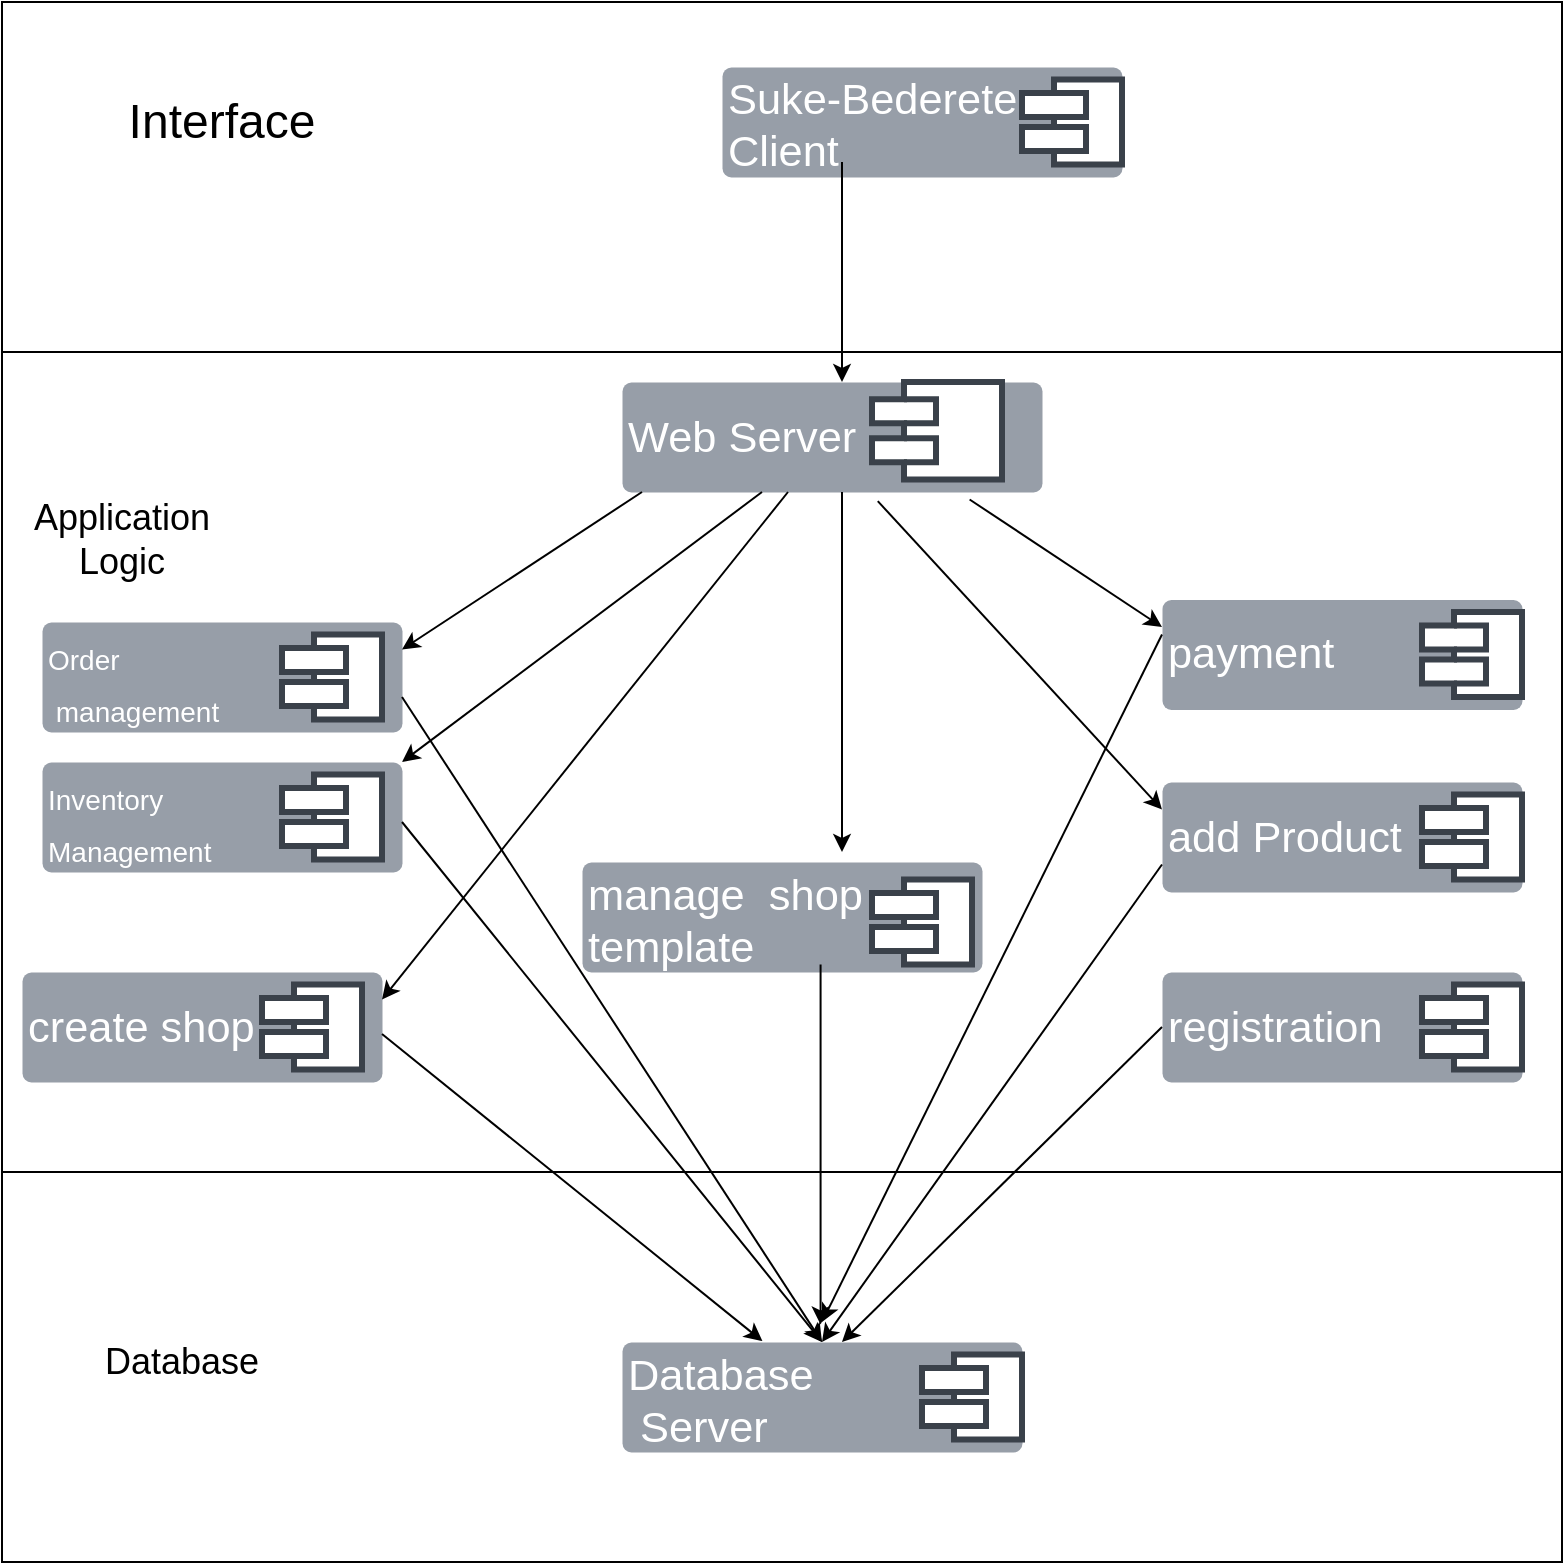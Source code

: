 <mxfile version="24.3.1" type="github" pages="7">
  <diagram name="Page-1" id="hZs4TprPsyaumDK0_sHf">
    <mxGraphModel dx="1181" dy="468" grid="1" gridSize="10" guides="1" tooltips="1" connect="1" arrows="1" fold="1" page="1" pageScale="1" pageWidth="850" pageHeight="1100" math="0" shadow="0">
      <root>
        <mxCell id="0" />
        <mxCell id="1" parent="0" />
        <mxCell id="qTcmTDuub0_u2sDyGziV-69" value="" style="whiteSpace=wrap;html=1;aspect=fixed;" vertex="1" parent="1">
          <mxGeometry x="70" y="10" width="780" height="780" as="geometry" />
        </mxCell>
        <mxCell id="qTcmTDuub0_u2sDyGziV-82" value="" style="line;strokeWidth=1;rotatable=0;dashed=0;labelPosition=right;align=left;verticalAlign=middle;spacingTop=0;spacingLeft=6;points=[];portConstraint=eastwest;" vertex="1" parent="1">
          <mxGeometry x="70" y="180" width="780" height="10" as="geometry" />
        </mxCell>
        <mxCell id="qTcmTDuub0_u2sDyGziV-83" value="" style="line;strokeWidth=1;rotatable=0;dashed=0;labelPosition=right;align=left;verticalAlign=middle;spacingTop=0;spacingLeft=6;points=[];portConstraint=eastwest;" vertex="1" parent="1">
          <mxGeometry x="70" y="590" width="780" height="10" as="geometry" />
        </mxCell>
        <mxCell id="qTcmTDuub0_u2sDyGziV-84" value="&lt;font style=&quot;font-size: 24px;&quot;&gt;Interface&lt;/font&gt;" style="rounded=1;whiteSpace=wrap;html=1;fillColor=#FFFFFF;strokeColor=#FFFFFF;" vertex="1" parent="1">
          <mxGeometry x="120" y="40" width="120" height="60" as="geometry" />
        </mxCell>
        <mxCell id="qTcmTDuub0_u2sDyGziV-98" value="&lt;div style=&quot;text-align: justify;&quot;&gt;&lt;span style=&quot;background-color: initial;&quot;&gt;Suke-Bederete&lt;/span&gt;&lt;/div&gt;&lt;div style=&quot;text-align: justify;&quot;&gt;&lt;span style=&quot;background-color: initial;&quot;&gt;Client&lt;/span&gt;&lt;/div&gt;" style="html=1;overflow=block;blockSpacing=1;whiteSpace=wrap;fontSize=21.7;fontColor=#ffffff;align=left;spacing=3.8;verticalAlign=middle;strokeColor=none;strokeOpacity=100;fillOpacity=100;rounded=1;absoluteArcSize=1;arcSize=9;fillColor=#979ea8;strokeWidth=0;lucidId=LtHx1uukUI~n;" vertex="1" parent="1">
          <mxGeometry x="430" y="42.5" width="200" height="55" as="geometry" />
        </mxCell>
        <mxCell id="qTcmTDuub0_u2sDyGziV-99" value="" style="html=1;overflow=block;blockSpacing=1;whiteSpace=wrap;shape=component;align=left;spacingLeft=36;fontSize=13;spacing=0;strokeColor=#3a414a;strokeOpacity=100;rounded=1;absoluteArcSize=1;arcSize=9;fillColor=#FFFFFF;strokeWidth=3;lucidId=uxHxPW2O-tef;" vertex="1" parent="1">
          <mxGeometry x="580" y="48.75" width="50" height="42.5" as="geometry" />
        </mxCell>
        <mxCell id="qTcmTDuub0_u2sDyGziV-100" value="Database&lt;br&gt;&amp;nbsp;Server" style="html=1;overflow=block;blockSpacing=1;whiteSpace=wrap;fontSize=21.7;fontColor=#ffffff;align=left;spacing=3.8;verticalAlign=middle;strokeColor=none;strokeOpacity=100;fillOpacity=100;rounded=1;absoluteArcSize=1;arcSize=9;fillColor=#979ea8;strokeWidth=0;lucidId=LtHx1uukUI~n;" vertex="1" parent="1">
          <mxGeometry x="380" y="680" width="200" height="55" as="geometry" />
        </mxCell>
        <mxCell id="qTcmTDuub0_u2sDyGziV-101" value="" style="html=1;overflow=block;blockSpacing=1;whiteSpace=wrap;shape=component;align=left;spacingLeft=36;fontSize=13;spacing=0;strokeColor=#3a414a;strokeOpacity=100;rounded=1;absoluteArcSize=1;arcSize=9;fillColor=#FFFFFF;strokeWidth=3;lucidId=uxHxPW2O-tef;" vertex="1" parent="1">
          <mxGeometry x="530" y="686.25" width="50" height="42.5" as="geometry" />
        </mxCell>
        <mxCell id="qTcmTDuub0_u2sDyGziV-102" value="&lt;font style=&quot;font-size: 18px;&quot;&gt;Database&lt;/font&gt;" style="rounded=1;whiteSpace=wrap;html=1;fillColor=#FFFFFF;strokeColor=#FFFFFF;" vertex="1" parent="1">
          <mxGeometry x="100" y="660" width="120" height="60" as="geometry" />
        </mxCell>
        <mxCell id="qTcmTDuub0_u2sDyGziV-166" value="&lt;font style=&quot;font-size: 14px;&quot;&gt;Order&lt;/font&gt;&lt;div&gt;&lt;font style=&quot;font-size: 14px;&quot;&gt;&amp;nbsp;management&amp;nbsp;&lt;/font&gt;&lt;/div&gt;" style="html=1;overflow=block;blockSpacing=1;whiteSpace=wrap;fontSize=21.7;fontColor=#ffffff;align=left;spacing=3.8;verticalAlign=middle;strokeColor=none;strokeOpacity=100;fillOpacity=100;rounded=1;absoluteArcSize=1;arcSize=9;fillColor=#979ea8;strokeWidth=0;lucidId=LtHx1uukUI~n;" vertex="1" parent="1">
          <mxGeometry x="90" y="320" width="180" height="55" as="geometry" />
        </mxCell>
        <mxCell id="qTcmTDuub0_u2sDyGziV-168" value="&lt;font style=&quot;font-size: 18px;&quot;&gt;Application Logic&lt;/font&gt;" style="rounded=1;whiteSpace=wrap;html=1;fillColor=#FFFFFF;strokeColor=#FFFFFF;" vertex="1" parent="1">
          <mxGeometry x="80" y="248.75" width="100" height="60" as="geometry" />
        </mxCell>
        <mxCell id="qTcmTDuub0_u2sDyGziV-169" value="payment&amp;nbsp;" style="html=1;overflow=block;blockSpacing=1;whiteSpace=wrap;fontSize=21.7;fontColor=#ffffff;align=left;spacing=3.8;verticalAlign=middle;strokeColor=none;strokeOpacity=100;fillOpacity=100;rounded=1;absoluteArcSize=1;arcSize=9;fillColor=#979ea8;strokeWidth=0;lucidId=LtHx1uukUI~n;" vertex="1" parent="1">
          <mxGeometry x="650" y="308.75" width="180" height="55" as="geometry" />
        </mxCell>
        <mxCell id="qTcmTDuub0_u2sDyGziV-170" value="" style="html=1;overflow=block;blockSpacing=1;whiteSpace=wrap;shape=component;align=left;spacingLeft=36;fontSize=13;spacing=0;strokeColor=#3a414a;strokeOpacity=100;rounded=1;absoluteArcSize=1;arcSize=9;fillColor=#FFFFFF;strokeWidth=3;lucidId=uxHxPW2O-tef;" vertex="1" parent="1">
          <mxGeometry x="210" y="326.25" width="50" height="42.5" as="geometry" />
        </mxCell>
        <mxCell id="qTcmTDuub0_u2sDyGziV-171" value="add Product" style="html=1;overflow=block;blockSpacing=1;whiteSpace=wrap;fontSize=21.7;fontColor=#ffffff;align=left;spacing=3.8;verticalAlign=middle;strokeColor=none;strokeOpacity=100;fillOpacity=100;rounded=1;absoluteArcSize=1;arcSize=9;fillColor=#979ea8;strokeWidth=0;lucidId=LtHx1uukUI~n;" vertex="1" parent="1">
          <mxGeometry x="650" y="400" width="180" height="55" as="geometry" />
        </mxCell>
        <mxCell id="qTcmTDuub0_u2sDyGziV-173" value="&lt;font style=&quot;font-size: 14px;&quot;&gt;Inventory&amp;nbsp;&lt;/font&gt;&lt;div&gt;&lt;font style=&quot;font-size: 14px;&quot;&gt;Management&amp;nbsp;&lt;/font&gt;&lt;/div&gt;" style="html=1;overflow=block;blockSpacing=1;whiteSpace=wrap;fontSize=21.7;fontColor=#ffffff;align=left;spacing=3.8;verticalAlign=middle;strokeColor=none;strokeOpacity=100;fillOpacity=100;rounded=1;absoluteArcSize=1;arcSize=9;fillColor=#979ea8;strokeWidth=0;lucidId=LtHx1uukUI~n;" vertex="1" parent="1">
          <mxGeometry x="90" y="390" width="180" height="55" as="geometry" />
        </mxCell>
        <mxCell id="qTcmTDuub0_u2sDyGziV-174" value="" style="html=1;overflow=block;blockSpacing=1;whiteSpace=wrap;shape=component;align=left;spacingLeft=36;fontSize=13;spacing=0;strokeColor=#3a414a;strokeOpacity=100;rounded=1;absoluteArcSize=1;arcSize=9;fillColor=#FFFFFF;strokeWidth=3;lucidId=uxHxPW2O-tef;" vertex="1" parent="1">
          <mxGeometry x="780" y="406.25" width="50" height="42.5" as="geometry" />
        </mxCell>
        <mxCell id="qTcmTDuub0_u2sDyGziV-175" value="create shop" style="html=1;overflow=block;blockSpacing=1;whiteSpace=wrap;fontSize=21.7;fontColor=#ffffff;align=left;spacing=3.8;verticalAlign=middle;strokeColor=none;strokeOpacity=100;fillOpacity=100;rounded=1;absoluteArcSize=1;arcSize=9;fillColor=#979ea8;strokeWidth=0;lucidId=LtHx1uukUI~n;" vertex="1" parent="1">
          <mxGeometry x="80" y="495" width="180" height="55" as="geometry" />
        </mxCell>
        <mxCell id="qTcmTDuub0_u2sDyGziV-176" value="" style="html=1;overflow=block;blockSpacing=1;whiteSpace=wrap;shape=component;align=left;spacingLeft=36;fontSize=13;spacing=0;strokeColor=#3a414a;strokeOpacity=100;rounded=1;absoluteArcSize=1;arcSize=9;fillColor=#FFFFFF;strokeWidth=3;lucidId=uxHxPW2O-tef;" vertex="1" parent="1">
          <mxGeometry x="780" y="315" width="50" height="42.5" as="geometry" />
        </mxCell>
        <mxCell id="qTcmTDuub0_u2sDyGziV-177" value="registration&amp;nbsp;" style="html=1;overflow=block;blockSpacing=1;whiteSpace=wrap;fontSize=21.7;fontColor=#ffffff;align=left;spacing=3.8;verticalAlign=middle;strokeColor=none;strokeOpacity=100;fillOpacity=100;rounded=1;absoluteArcSize=1;arcSize=9;fillColor=#979ea8;strokeWidth=0;lucidId=LtHx1uukUI~n;" vertex="1" parent="1">
          <mxGeometry x="650" y="495" width="180" height="55" as="geometry" />
        </mxCell>
        <mxCell id="qTcmTDuub0_u2sDyGziV-178" value="" style="html=1;overflow=block;blockSpacing=1;whiteSpace=wrap;shape=component;align=left;spacingLeft=36;fontSize=13;spacing=0;strokeColor=#3a414a;strokeOpacity=100;rounded=1;absoluteArcSize=1;arcSize=9;fillColor=#FFFFFF;strokeWidth=3;lucidId=uxHxPW2O-tef;" vertex="1" parent="1">
          <mxGeometry x="780" y="501.25" width="50" height="42.5" as="geometry" />
        </mxCell>
        <mxCell id="qTcmTDuub0_u2sDyGziV-179" value="manage&amp;nbsp; shop template" style="html=1;overflow=block;blockSpacing=1;whiteSpace=wrap;fontSize=21.7;fontColor=#ffffff;align=left;spacing=3.8;verticalAlign=middle;strokeColor=none;strokeOpacity=100;fillOpacity=100;rounded=1;absoluteArcSize=1;arcSize=9;fillColor=#979ea8;strokeWidth=0;lucidId=LtHx1uukUI~n;" vertex="1" parent="1">
          <mxGeometry x="360" y="440" width="200" height="55" as="geometry" />
        </mxCell>
        <mxCell id="qTcmTDuub0_u2sDyGziV-180" value="Web Server" style="html=1;overflow=block;blockSpacing=1;whiteSpace=wrap;fontSize=21.7;fontColor=#ffffff;align=left;spacing=3.8;verticalAlign=middle;strokeColor=none;strokeOpacity=100;fillOpacity=100;rounded=1;absoluteArcSize=1;arcSize=9;fillColor=#979ea8;strokeWidth=0;lucidId=LtHx1uukUI~n;" vertex="1" parent="1">
          <mxGeometry x="380" y="200" width="210" height="55" as="geometry" />
        </mxCell>
        <mxCell id="qTcmTDuub0_u2sDyGziV-181" value="" style="html=1;overflow=block;blockSpacing=1;whiteSpace=wrap;shape=component;align=left;spacingLeft=36;fontSize=13;spacing=0;strokeColor=#3a414a;strokeOpacity=100;rounded=1;absoluteArcSize=1;arcSize=9;fillColor=#FFFFFF;strokeWidth=3;lucidId=uxHxPW2O-tef;" vertex="1" parent="1">
          <mxGeometry x="505" y="200" width="65" height="48.75" as="geometry" />
        </mxCell>
        <mxCell id="qTcmTDuub0_u2sDyGziV-184" value="" style="html=1;overflow=block;blockSpacing=1;whiteSpace=wrap;shape=component;align=left;spacingLeft=36;fontSize=13;spacing=0;strokeColor=#3a414a;strokeOpacity=100;rounded=1;absoluteArcSize=1;arcSize=9;fillColor=#FFFFFF;strokeWidth=3;lucidId=uxHxPW2O-tef;" vertex="1" parent="1">
          <mxGeometry x="505" y="448.75" width="50" height="42.5" as="geometry" />
        </mxCell>
        <mxCell id="qTcmTDuub0_u2sDyGziV-185" value="" style="html=1;overflow=block;blockSpacing=1;whiteSpace=wrap;shape=component;align=left;spacingLeft=36;fontSize=13;spacing=0;strokeColor=#3a414a;strokeOpacity=100;rounded=1;absoluteArcSize=1;arcSize=9;fillColor=#FFFFFF;strokeWidth=3;lucidId=uxHxPW2O-tef;" vertex="1" parent="1">
          <mxGeometry x="200" y="501.25" width="50" height="42.5" as="geometry" />
        </mxCell>
        <mxCell id="qTcmTDuub0_u2sDyGziV-186" value="" style="html=1;overflow=block;blockSpacing=1;whiteSpace=wrap;shape=component;align=left;spacingLeft=36;fontSize=13;spacing=0;strokeColor=#3a414a;strokeOpacity=100;rounded=1;absoluteArcSize=1;arcSize=9;fillColor=#FFFFFF;strokeWidth=3;lucidId=uxHxPW2O-tef;" vertex="1" parent="1">
          <mxGeometry x="210" y="396.25" width="50" height="42.5" as="geometry" />
        </mxCell>
        <mxCell id="qTcmTDuub0_u2sDyGziV-189" value="" style="endArrow=classic;html=1;rounded=0;entryX=1;entryY=0.25;entryDx=0;entryDy=0;" edge="1" parent="1" target="qTcmTDuub0_u2sDyGziV-166">
          <mxGeometry width="50" height="50" relative="1" as="geometry">
            <mxPoint x="390" y="255" as="sourcePoint" />
            <mxPoint x="390" y="435" as="targetPoint" />
          </mxGeometry>
        </mxCell>
        <mxCell id="qTcmTDuub0_u2sDyGziV-190" value="" style="endArrow=classic;html=1;rounded=0;entryX=1;entryY=0;entryDx=0;entryDy=0;" edge="1" parent="1" target="qTcmTDuub0_u2sDyGziV-173">
          <mxGeometry width="50" height="50" relative="1" as="geometry">
            <mxPoint x="450" y="255" as="sourcePoint" />
            <mxPoint x="240" y="402.5" as="targetPoint" />
          </mxGeometry>
        </mxCell>
        <mxCell id="qTcmTDuub0_u2sDyGziV-191" value="" style="endArrow=classic;html=1;rounded=0;entryX=0.5;entryY=0;entryDx=0;entryDy=0;" edge="1" parent="1">
          <mxGeometry width="50" height="50" relative="1" as="geometry">
            <mxPoint x="490" y="255" as="sourcePoint" />
            <mxPoint x="490" y="435" as="targetPoint" />
            <Array as="points">
              <mxPoint x="490" y="325" />
            </Array>
          </mxGeometry>
        </mxCell>
        <mxCell id="qTcmTDuub0_u2sDyGziV-192" value="" style="endArrow=classic;html=1;rounded=0;entryX=0;entryY=0.25;entryDx=0;entryDy=0;exitX=0.609;exitY=1.083;exitDx=0;exitDy=0;exitPerimeter=0;" edge="1" parent="1" source="qTcmTDuub0_u2sDyGziV-180" target="qTcmTDuub0_u2sDyGziV-171">
          <mxGeometry width="50" height="50" relative="1" as="geometry">
            <mxPoint x="503.82" y="260" as="sourcePoint" />
            <mxPoint x="503.82" y="440" as="targetPoint" />
          </mxGeometry>
        </mxCell>
        <mxCell id="qTcmTDuub0_u2sDyGziV-193" value="" style="endArrow=classic;html=1;rounded=0;entryX=0;entryY=0.25;entryDx=0;entryDy=0;" edge="1" parent="1" target="qTcmTDuub0_u2sDyGziV-169">
          <mxGeometry width="50" height="50" relative="1" as="geometry">
            <mxPoint x="553.82" y="258.75" as="sourcePoint" />
            <mxPoint x="553.82" y="438.75" as="targetPoint" />
          </mxGeometry>
        </mxCell>
        <mxCell id="qTcmTDuub0_u2sDyGziV-195" value="" style="endArrow=classic;html=1;rounded=0;entryX=1;entryY=0.25;entryDx=0;entryDy=0;" edge="1" parent="1" source="qTcmTDuub0_u2sDyGziV-180" target="qTcmTDuub0_u2sDyGziV-175">
          <mxGeometry width="50" height="50" relative="1" as="geometry">
            <mxPoint x="460" y="265" as="sourcePoint" />
            <mxPoint x="280" y="400" as="targetPoint" />
          </mxGeometry>
        </mxCell>
        <mxCell id="2XM9hDJ7tUfPJEooze2m-2" value="" style="endArrow=classic;html=1;rounded=0;entryX=0.5;entryY=0;entryDx=0;entryDy=0;exitX=0;exitY=0.75;exitDx=0;exitDy=0;" edge="1" parent="1" source="qTcmTDuub0_u2sDyGziV-171" target="qTcmTDuub0_u2sDyGziV-100">
          <mxGeometry width="50" height="50" relative="1" as="geometry">
            <mxPoint x="650" y="455" as="sourcePoint" />
            <mxPoint x="490" y="660" as="targetPoint" />
          </mxGeometry>
        </mxCell>
        <mxCell id="2XM9hDJ7tUfPJEooze2m-3" value="" style="endArrow=classic;html=1;rounded=0;entryX=0.351;entryY=-0.008;entryDx=0;entryDy=0;exitX=0.609;exitY=1.083;exitDx=0;exitDy=0;exitPerimeter=0;entryPerimeter=0;" edge="1" parent="1" target="qTcmTDuub0_u2sDyGziV-100">
          <mxGeometry width="50" height="50" relative="1" as="geometry">
            <mxPoint x="260" y="526" as="sourcePoint" />
            <mxPoint x="402" y="680" as="targetPoint" />
          </mxGeometry>
        </mxCell>
        <mxCell id="2XM9hDJ7tUfPJEooze2m-4" value="" style="endArrow=classic;html=1;rounded=0;entryX=0.5;entryY=0;entryDx=0;entryDy=0;exitX=0.609;exitY=1.083;exitDx=0;exitDy=0;exitPerimeter=0;" edge="1" parent="1" target="qTcmTDuub0_u2sDyGziV-100">
          <mxGeometry width="50" height="50" relative="1" as="geometry">
            <mxPoint x="270" y="420" as="sourcePoint" />
            <mxPoint x="412" y="574" as="targetPoint" />
          </mxGeometry>
        </mxCell>
        <mxCell id="2XM9hDJ7tUfPJEooze2m-5" value="" style="endArrow=classic;html=1;rounded=0;exitX=0.609;exitY=1.083;exitDx=0;exitDy=0;exitPerimeter=0;" edge="1" parent="1">
          <mxGeometry width="50" height="50" relative="1" as="geometry">
            <mxPoint x="270" y="357.5" as="sourcePoint" />
            <mxPoint x="480" y="680" as="targetPoint" />
          </mxGeometry>
        </mxCell>
        <mxCell id="2XM9hDJ7tUfPJEooze2m-6" value="" style="endArrow=classic;html=1;rounded=0;entryX=0.5;entryY=0;entryDx=0;entryDy=0;exitX=0;exitY=0.5;exitDx=0;exitDy=0;" edge="1" parent="1" source="qTcmTDuub0_u2sDyGziV-177">
          <mxGeometry width="50" height="50" relative="1" as="geometry">
            <mxPoint x="660" y="455" as="sourcePoint" />
            <mxPoint x="490" y="680" as="targetPoint" />
          </mxGeometry>
        </mxCell>
        <mxCell id="2XM9hDJ7tUfPJEooze2m-7" value="" style="endArrow=classic;html=1;rounded=0;" edge="1" parent="1">
          <mxGeometry width="50" height="50" relative="1" as="geometry">
            <mxPoint x="650" y="326.25" as="sourcePoint" />
            <mxPoint x="480" y="670" as="targetPoint" />
          </mxGeometry>
        </mxCell>
        <mxCell id="2XM9hDJ7tUfPJEooze2m-8" value="" style="endArrow=classic;html=1;rounded=0;entryX=0.5;entryY=0;entryDx=0;entryDy=0;" edge="1" parent="1">
          <mxGeometry width="50" height="50" relative="1" as="geometry">
            <mxPoint x="479.29" y="491.25" as="sourcePoint" />
            <mxPoint x="479.29" y="671.25" as="targetPoint" />
            <Array as="points">
              <mxPoint x="479.29" y="561.25" />
            </Array>
          </mxGeometry>
        </mxCell>
        <mxCell id="2XM9hDJ7tUfPJEooze2m-9" value="" style="endArrow=classic;html=1;rounded=0;entryX=0.5;entryY=0;entryDx=0;entryDy=0;" edge="1" parent="1">
          <mxGeometry width="50" height="50" relative="1" as="geometry">
            <mxPoint x="490" y="100" as="sourcePoint" />
            <mxPoint x="490" y="200" as="targetPoint" />
            <Array as="points">
              <mxPoint x="490" y="90" />
            </Array>
          </mxGeometry>
        </mxCell>
      </root>
    </mxGraphModel>
  </diagram>
  <diagram id="1VxrRFpHc0w3xHoUnPw1" name="Page-2">
    <mxGraphModel dx="1400" dy="1685" grid="1" gridSize="10" guides="1" tooltips="1" connect="1" arrows="1" fold="1" page="1" pageScale="1" pageWidth="850" pageHeight="1100" math="0" shadow="0">
      <root>
        <mxCell id="0" />
        <mxCell id="1" parent="0" />
        <mxCell id="TBmFtJm7t9rp__sLydAt-4" value="" style="shape=cross;whiteSpace=wrap;html=1;size=1;" vertex="1" parent="1">
          <mxGeometry x="390" y="10" width="10" as="geometry" />
        </mxCell>
        <mxCell id="TBmFtJm7t9rp__sLydAt-8" value="" style="shape=cross;whiteSpace=wrap;html=1;" vertex="1" parent="1">
          <mxGeometry x="390" width="10" height="10" as="geometry" />
        </mxCell>
        <mxCell id="TBmFtJm7t9rp__sLydAt-9" value="" style="shape=cross;whiteSpace=wrap;html=1;direction=south;size=0;" vertex="1" parent="1">
          <mxGeometry x="380" y="-30" width="20" height="20" as="geometry" />
        </mxCell>
        <mxCell id="TBmFtJm7t9rp__sLydAt-76" value="&lt;&lt;Entity&gt;&gt;&#xa;Merchant" style="swimlane;fontStyle=1;align=center;verticalAlign=top;childLayout=stackLayout;horizontal=1;startSize=40;horizontalStack=0;resizeParent=1;resizeParentMax=0;resizeLast=0;collapsible=0;marginBottom=0;" vertex="1" parent="1">
          <mxGeometry x="580" y="130" width="195" height="291" as="geometry" />
        </mxCell>
        <mxCell id="TBmFtJm7t9rp__sLydAt-77" value="- merchantID: int" style="text;strokeColor=none;fillColor=none;align=left;verticalAlign=top;spacingLeft=4;spacingRight=4;overflow=hidden;rotatable=0;points=[[0,0.5],[1,0.5]];portConstraint=eastwest;" vertex="1" parent="TBmFtJm7t9rp__sLydAt-76">
          <mxGeometry y="40" width="195" height="27" as="geometry" />
        </mxCell>
        <mxCell id="TBmFtJm7t9rp__sLydAt-78" value="- name: string" style="text;strokeColor=none;fillColor=none;align=left;verticalAlign=top;spacingLeft=4;spacingRight=4;overflow=hidden;rotatable=0;points=[[0,0.5],[1,0.5]];portConstraint=eastwest;" vertex="1" parent="TBmFtJm7t9rp__sLydAt-76">
          <mxGeometry y="67" width="195" height="27" as="geometry" />
        </mxCell>
        <mxCell id="TBmFtJm7t9rp__sLydAt-79" value="- email: string" style="text;strokeColor=none;fillColor=none;align=left;verticalAlign=top;spacingLeft=4;spacingRight=4;overflow=hidden;rotatable=0;points=[[0,0.5],[1,0.5]];portConstraint=eastwest;" vertex="1" parent="TBmFtJm7t9rp__sLydAt-76">
          <mxGeometry y="94" width="195" height="27" as="geometry" />
        </mxCell>
        <mxCell id="TBmFtJm7t9rp__sLydAt-80" value="- password: string" style="text;strokeColor=none;fillColor=none;align=left;verticalAlign=top;spacingLeft=4;spacingRight=4;overflow=hidden;rotatable=0;points=[[0,0.5],[1,0.5]];portConstraint=eastwest;" vertex="1" parent="TBmFtJm7t9rp__sLydAt-76">
          <mxGeometry y="121" width="195" height="27" as="geometry" />
        </mxCell>
        <mxCell id="TBmFtJm7t9rp__sLydAt-81" value="- bankInformation: string" style="text;strokeColor=none;fillColor=none;align=left;verticalAlign=top;spacingLeft=4;spacingRight=4;overflow=hidden;rotatable=0;points=[[0,0.5],[1,0.5]];portConstraint=eastwest;" vertex="1" parent="TBmFtJm7t9rp__sLydAt-76">
          <mxGeometry y="148" width="195" height="27" as="geometry" />
        </mxCell>
        <mxCell id="TBmFtJm7t9rp__sLydAt-82" style="line;strokeWidth=1;fillColor=none;align=left;verticalAlign=middle;spacingTop=-1;spacingLeft=3;spacingRight=3;rotatable=0;labelPosition=right;points=[];portConstraint=eastwest;strokeColor=inherit;" vertex="1" parent="TBmFtJm7t9rp__sLydAt-76">
          <mxGeometry y="175" width="195" height="8" as="geometry" />
        </mxCell>
        <mxCell id="TBmFtJm7t9rp__sLydAt-83" value="+ createShop()" style="text;strokeColor=none;fillColor=none;align=left;verticalAlign=top;spacingLeft=4;spacingRight=4;overflow=hidden;rotatable=0;points=[[0,0.5],[1,0.5]];portConstraint=eastwest;" vertex="1" parent="TBmFtJm7t9rp__sLydAt-76">
          <mxGeometry y="183" width="195" height="27" as="geometry" />
        </mxCell>
        <mxCell id="TBmFtJm7t9rp__sLydAt-84" value="+ manageProducts()" style="text;strokeColor=none;fillColor=none;align=left;verticalAlign=top;spacingLeft=4;spacingRight=4;overflow=hidden;rotatable=0;points=[[0,0.5],[1,0.5]];portConstraint=eastwest;" vertex="1" parent="TBmFtJm7t9rp__sLydAt-76">
          <mxGeometry y="210" width="195" height="27" as="geometry" />
        </mxCell>
        <mxCell id="TBmFtJm7t9rp__sLydAt-85" value="+ manageOrders()" style="text;strokeColor=none;fillColor=none;align=left;verticalAlign=top;spacingLeft=4;spacingRight=4;overflow=hidden;rotatable=0;points=[[0,0.5],[1,0.5]];portConstraint=eastwest;" vertex="1" parent="TBmFtJm7t9rp__sLydAt-76">
          <mxGeometry y="237" width="195" height="27" as="geometry" />
        </mxCell>
        <mxCell id="TBmFtJm7t9rp__sLydAt-86" value="+ publishShop()" style="text;strokeColor=none;fillColor=none;align=left;verticalAlign=top;spacingLeft=4;spacingRight=4;overflow=hidden;rotatable=0;points=[[0,0.5],[1,0.5]];portConstraint=eastwest;" vertex="1" parent="TBmFtJm7t9rp__sLydAt-76">
          <mxGeometry y="264" width="195" height="27" as="geometry" />
        </mxCell>
        <mxCell id="TBmFtJm7t9rp__sLydAt-87" value="&lt;&lt;Entity&gt;&gt;&#xa;Shop" style="swimlane;fontStyle=1;align=center;verticalAlign=top;childLayout=stackLayout;horizontal=1;startSize=41.294;horizontalStack=0;resizeParent=1;resizeParentMax=0;resizeLast=0;collapsible=0;marginBottom=0;" vertex="1" parent="1">
          <mxGeometry x="590" y="510" width="174" height="245.294" as="geometry" />
        </mxCell>
        <mxCell id="TBmFtJm7t9rp__sLydAt-88" value="- shopID: int" style="text;strokeColor=none;fillColor=none;align=left;verticalAlign=top;spacingLeft=4;spacingRight=4;overflow=hidden;rotatable=0;points=[[0,0.5],[1,0.5]];portConstraint=eastwest;" vertex="1" parent="TBmFtJm7t9rp__sLydAt-87">
          <mxGeometry y="41.294" width="174" height="28" as="geometry" />
        </mxCell>
        <mxCell id="TBmFtJm7t9rp__sLydAt-89" value="- name: string" style="text;strokeColor=none;fillColor=none;align=left;verticalAlign=top;spacingLeft=4;spacingRight=4;overflow=hidden;rotatable=0;points=[[0,0.5],[1,0.5]];portConstraint=eastwest;" vertex="1" parent="TBmFtJm7t9rp__sLydAt-87">
          <mxGeometry y="69.294" width="174" height="28" as="geometry" />
        </mxCell>
        <mxCell id="TBmFtJm7t9rp__sLydAt-90" value="- templateID: int" style="text;strokeColor=none;fillColor=none;align=left;verticalAlign=top;spacingLeft=4;spacingRight=4;overflow=hidden;rotatable=0;points=[[0,0.5],[1,0.5]];portConstraint=eastwest;" vertex="1" parent="TBmFtJm7t9rp__sLydAt-87">
          <mxGeometry y="97.294" width="174" height="28" as="geometry" />
        </mxCell>
        <mxCell id="TBmFtJm7t9rp__sLydAt-91" value="- merchantID: int" style="text;strokeColor=none;fillColor=none;align=left;verticalAlign=top;spacingLeft=4;spacingRight=4;overflow=hidden;rotatable=0;points=[[0,0.5],[1,0.5]];portConstraint=eastwest;" vertex="1" parent="TBmFtJm7t9rp__sLydAt-87">
          <mxGeometry y="125.294" width="174" height="28" as="geometry" />
        </mxCell>
        <mxCell id="TBmFtJm7t9rp__sLydAt-92" style="line;strokeWidth=1;fillColor=none;align=left;verticalAlign=middle;spacingTop=-1;spacingLeft=3;spacingRight=3;rotatable=0;labelPosition=right;points=[];portConstraint=eastwest;strokeColor=inherit;" vertex="1" parent="TBmFtJm7t9rp__sLydAt-87">
          <mxGeometry y="153.294" width="174" height="8" as="geometry" />
        </mxCell>
        <mxCell id="TBmFtJm7t9rp__sLydAt-93" value="+ customizeTemplate()" style="text;strokeColor=none;fillColor=none;align=left;verticalAlign=top;spacingLeft=4;spacingRight=4;overflow=hidden;rotatable=0;points=[[0,0.5],[1,0.5]];portConstraint=eastwest;" vertex="1" parent="TBmFtJm7t9rp__sLydAt-87">
          <mxGeometry y="161.294" width="174" height="28" as="geometry" />
        </mxCell>
        <mxCell id="TBmFtJm7t9rp__sLydAt-94" value="+ publishShop()" style="text;strokeColor=none;fillColor=none;align=left;verticalAlign=top;spacingLeft=4;spacingRight=4;overflow=hidden;rotatable=0;points=[[0,0.5],[1,0.5]];portConstraint=eastwest;" vertex="1" parent="TBmFtJm7t9rp__sLydAt-87">
          <mxGeometry y="189.294" width="174" height="28" as="geometry" />
        </mxCell>
        <mxCell id="TBmFtJm7t9rp__sLydAt-95" value="+ manageOrders()" style="text;strokeColor=none;fillColor=none;align=left;verticalAlign=top;spacingLeft=4;spacingRight=4;overflow=hidden;rotatable=0;points=[[0,0.5],[1,0.5]];portConstraint=eastwest;" vertex="1" parent="TBmFtJm7t9rp__sLydAt-87">
          <mxGeometry y="217.294" width="174" height="28" as="geometry" />
        </mxCell>
        <mxCell id="TBmFtJm7t9rp__sLydAt-96" value="&lt;&lt;Entity&gt;&gt;&#xa;Template" style="swimlane;fontStyle=1;align=center;verticalAlign=top;childLayout=stackLayout;horizontal=1;startSize=45;horizontalStack=0;resizeParent=1;resizeParentMax=0;resizeLast=0;collapsible=0;marginBottom=0;" vertex="1" parent="1">
          <mxGeometry x="380" y="902" width="157" height="173" as="geometry" />
        </mxCell>
        <mxCell id="TBmFtJm7t9rp__sLydAt-97" value="- templateID: int" style="text;strokeColor=none;fillColor=none;align=left;verticalAlign=top;spacingLeft=4;spacingRight=4;overflow=hidden;rotatable=0;points=[[0,0.5],[1,0.5]];portConstraint=eastwest;" vertex="1" parent="TBmFtJm7t9rp__sLydAt-96">
          <mxGeometry y="45" width="157" height="30" as="geometry" />
        </mxCell>
        <mxCell id="TBmFtJm7t9rp__sLydAt-98" value="- name: string" style="text;strokeColor=none;fillColor=none;align=left;verticalAlign=top;spacingLeft=4;spacingRight=4;overflow=hidden;rotatable=0;points=[[0,0.5],[1,0.5]];portConstraint=eastwest;" vertex="1" parent="TBmFtJm7t9rp__sLydAt-96">
          <mxGeometry y="75" width="157" height="30" as="geometry" />
        </mxCell>
        <mxCell id="TBmFtJm7t9rp__sLydAt-99" value="- description: string" style="text;strokeColor=none;fillColor=none;align=left;verticalAlign=top;spacingLeft=4;spacingRight=4;overflow=hidden;rotatable=0;points=[[0,0.5],[1,0.5]];portConstraint=eastwest;" vertex="1" parent="TBmFtJm7t9rp__sLydAt-96">
          <mxGeometry y="105" width="157" height="30" as="geometry" />
        </mxCell>
        <mxCell id="TBmFtJm7t9rp__sLydAt-100" style="line;strokeWidth=1;fillColor=none;align=left;verticalAlign=middle;spacingTop=-1;spacingLeft=3;spacingRight=3;rotatable=0;labelPosition=right;points=[];portConstraint=eastwest;strokeColor=inherit;" vertex="1" parent="TBmFtJm7t9rp__sLydAt-96">
          <mxGeometry y="135" width="157" height="8" as="geometry" />
        </mxCell>
        <mxCell id="TBmFtJm7t9rp__sLydAt-101" value="+ customize()" style="text;strokeColor=none;fillColor=none;align=left;verticalAlign=top;spacingLeft=4;spacingRight=4;overflow=hidden;rotatable=0;points=[[0,0.5],[1,0.5]];portConstraint=eastwest;" vertex="1" parent="TBmFtJm7t9rp__sLydAt-96">
          <mxGeometry y="143" width="157" height="30" as="geometry" />
        </mxCell>
        <mxCell id="TBmFtJm7t9rp__sLydAt-102" value="&lt;&lt;Entity&gt;&gt;&#xa;Product" style="swimlane;fontStyle=1;align=center;verticalAlign=top;childLayout=stackLayout;horizontal=1;startSize=41.294;horizontalStack=0;resizeParent=1;resizeParentMax=0;resizeLast=0;collapsible=0;marginBottom=0;" vertex="1" parent="1">
          <mxGeometry x="694" y="1201" width="157" height="245.294" as="geometry" />
        </mxCell>
        <mxCell id="TBmFtJm7t9rp__sLydAt-103" value="- productID: int" style="text;strokeColor=none;fillColor=none;align=left;verticalAlign=top;spacingLeft=4;spacingRight=4;overflow=hidden;rotatable=0;points=[[0,0.5],[1,0.5]];portConstraint=eastwest;" vertex="1" parent="TBmFtJm7t9rp__sLydAt-102">
          <mxGeometry y="41.294" width="157" height="28" as="geometry" />
        </mxCell>
        <mxCell id="TBmFtJm7t9rp__sLydAt-104" value="- name: string" style="text;strokeColor=none;fillColor=none;align=left;verticalAlign=top;spacingLeft=4;spacingRight=4;overflow=hidden;rotatable=0;points=[[0,0.5],[1,0.5]];portConstraint=eastwest;" vertex="1" parent="TBmFtJm7t9rp__sLydAt-102">
          <mxGeometry y="69.294" width="157" height="28" as="geometry" />
        </mxCell>
        <mxCell id="TBmFtJm7t9rp__sLydAt-105" value="- description: string" style="text;strokeColor=none;fillColor=none;align=left;verticalAlign=top;spacingLeft=4;spacingRight=4;overflow=hidden;rotatable=0;points=[[0,0.5],[1,0.5]];portConstraint=eastwest;" vertex="1" parent="TBmFtJm7t9rp__sLydAt-102">
          <mxGeometry y="97.294" width="157" height="28" as="geometry" />
        </mxCell>
        <mxCell id="TBmFtJm7t9rp__sLydAt-106" value="- price: decimal" style="text;strokeColor=none;fillColor=none;align=left;verticalAlign=top;spacingLeft=4;spacingRight=4;overflow=hidden;rotatable=0;points=[[0,0.5],[1,0.5]];portConstraint=eastwest;" vertex="1" parent="TBmFtJm7t9rp__sLydAt-102">
          <mxGeometry y="125.294" width="157" height="28" as="geometry" />
        </mxCell>
        <mxCell id="TBmFtJm7t9rp__sLydAt-107" value="- quantity: int" style="text;strokeColor=none;fillColor=none;align=left;verticalAlign=top;spacingLeft=4;spacingRight=4;overflow=hidden;rotatable=0;points=[[0,0.5],[1,0.5]];portConstraint=eastwest;" vertex="1" parent="TBmFtJm7t9rp__sLydAt-102">
          <mxGeometry y="153.294" width="157" height="28" as="geometry" />
        </mxCell>
        <mxCell id="TBmFtJm7t9rp__sLydAt-108" style="line;strokeWidth=1;fillColor=none;align=left;verticalAlign=middle;spacingTop=-1;spacingLeft=3;spacingRight=3;rotatable=0;labelPosition=right;points=[];portConstraint=eastwest;strokeColor=inherit;" vertex="1" parent="TBmFtJm7t9rp__sLydAt-102">
          <mxGeometry y="181.294" width="157" height="8" as="geometry" />
        </mxCell>
        <mxCell id="TBmFtJm7t9rp__sLydAt-109" value="+ addToCart()" style="text;strokeColor=none;fillColor=none;align=left;verticalAlign=top;spacingLeft=4;spacingRight=4;overflow=hidden;rotatable=0;points=[[0,0.5],[1,0.5]];portConstraint=eastwest;" vertex="1" parent="TBmFtJm7t9rp__sLydAt-102">
          <mxGeometry y="189.294" width="157" height="28" as="geometry" />
        </mxCell>
        <mxCell id="TBmFtJm7t9rp__sLydAt-110" value="+ removeFromCart()" style="text;strokeColor=none;fillColor=none;align=left;verticalAlign=top;spacingLeft=4;spacingRight=4;overflow=hidden;rotatable=0;points=[[0,0.5],[1,0.5]];portConstraint=eastwest;" vertex="1" parent="TBmFtJm7t9rp__sLydAt-102">
          <mxGeometry y="217.294" width="157" height="28" as="geometry" />
        </mxCell>
        <mxCell id="TBmFtJm7t9rp__sLydAt-111" value="&lt;&lt;Entity&gt;&gt;&#xa;Order" style="swimlane;fontStyle=1;align=center;verticalAlign=top;childLayout=stackLayout;horizontal=1;startSize=40;horizontalStack=0;resizeParent=1;resizeParentMax=0;resizeLast=0;collapsible=0;marginBottom=0;" vertex="1" parent="1">
          <mxGeometry x="809" y="844" width="191" height="291" as="geometry" />
        </mxCell>
        <mxCell id="TBmFtJm7t9rp__sLydAt-112" value="- orderID: int" style="text;strokeColor=none;fillColor=none;align=left;verticalAlign=top;spacingLeft=4;spacingRight=4;overflow=hidden;rotatable=0;points=[[0,0.5],[1,0.5]];portConstraint=eastwest;" vertex="1" parent="TBmFtJm7t9rp__sLydAt-111">
          <mxGeometry y="40" width="191" height="27" as="geometry" />
        </mxCell>
        <mxCell id="TBmFtJm7t9rp__sLydAt-113" value="- customerID: int" style="text;strokeColor=none;fillColor=none;align=left;verticalAlign=top;spacingLeft=4;spacingRight=4;overflow=hidden;rotatable=0;points=[[0,0.5],[1,0.5]];portConstraint=eastwest;" vertex="1" parent="TBmFtJm7t9rp__sLydAt-111">
          <mxGeometry y="67" width="191" height="27" as="geometry" />
        </mxCell>
        <mxCell id="TBmFtJm7t9rp__sLydAt-114" value="- shopID: int" style="text;strokeColor=none;fillColor=none;align=left;verticalAlign=top;spacingLeft=4;spacingRight=4;overflow=hidden;rotatable=0;points=[[0,0.5],[1,0.5]];portConstraint=eastwest;" vertex="1" parent="TBmFtJm7t9rp__sLydAt-111">
          <mxGeometry y="94" width="191" height="27" as="geometry" />
        </mxCell>
        <mxCell id="TBmFtJm7t9rp__sLydAt-115" value="- products: List" style="text;strokeColor=none;fillColor=none;align=left;verticalAlign=top;spacingLeft=4;spacingRight=4;overflow=hidden;rotatable=0;points=[[0,0.5],[1,0.5]];portConstraint=eastwest;" vertex="1" parent="TBmFtJm7t9rp__sLydAt-111">
          <mxGeometry y="121" width="191" height="27" as="geometry" />
        </mxCell>
        <mxCell id="TBmFtJm7t9rp__sLydAt-116" value="- status: string" style="text;strokeColor=none;fillColor=none;align=left;verticalAlign=top;spacingLeft=4;spacingRight=4;overflow=hidden;rotatable=0;points=[[0,0.5],[1,0.5]];portConstraint=eastwest;" vertex="1" parent="TBmFtJm7t9rp__sLydAt-111">
          <mxGeometry y="148" width="191" height="27" as="geometry" />
        </mxCell>
        <mxCell id="TBmFtJm7t9rp__sLydAt-117" value="- shippingAddress: string" style="text;strokeColor=none;fillColor=none;align=left;verticalAlign=top;spacingLeft=4;spacingRight=4;overflow=hidden;rotatable=0;points=[[0,0.5],[1,0.5]];portConstraint=eastwest;" vertex="1" parent="TBmFtJm7t9rp__sLydAt-111">
          <mxGeometry y="175" width="191" height="27" as="geometry" />
        </mxCell>
        <mxCell id="TBmFtJm7t9rp__sLydAt-118" value="- phoneNumber: string" style="text;strokeColor=none;fillColor=none;align=left;verticalAlign=top;spacingLeft=4;spacingRight=4;overflow=hidden;rotatable=0;points=[[0,0.5],[1,0.5]];portConstraint=eastwest;" vertex="1" parent="TBmFtJm7t9rp__sLydAt-111">
          <mxGeometry y="202" width="191" height="27" as="geometry" />
        </mxCell>
        <mxCell id="TBmFtJm7t9rp__sLydAt-119" style="line;strokeWidth=1;fillColor=none;align=left;verticalAlign=middle;spacingTop=-1;spacingLeft=3;spacingRight=3;rotatable=0;labelPosition=right;points=[];portConstraint=eastwest;strokeColor=inherit;" vertex="1" parent="TBmFtJm7t9rp__sLydAt-111">
          <mxGeometry y="229" width="191" height="8" as="geometry" />
        </mxCell>
        <mxCell id="TBmFtJm7t9rp__sLydAt-120" value="+ placeOrder()" style="text;strokeColor=none;fillColor=none;align=left;verticalAlign=top;spacingLeft=4;spacingRight=4;overflow=hidden;rotatable=0;points=[[0,0.5],[1,0.5]];portConstraint=eastwest;" vertex="1" parent="TBmFtJm7t9rp__sLydAt-111">
          <mxGeometry y="237" width="191" height="27" as="geometry" />
        </mxCell>
        <mxCell id="TBmFtJm7t9rp__sLydAt-121" value="+ cancelOrder()" style="text;strokeColor=none;fillColor=none;align=left;verticalAlign=top;spacingLeft=4;spacingRight=4;overflow=hidden;rotatable=0;points=[[0,0.5],[1,0.5]];portConstraint=eastwest;" vertex="1" parent="TBmFtJm7t9rp__sLydAt-111">
          <mxGeometry y="264" width="191" height="27" as="geometry" />
        </mxCell>
        <mxCell id="TBmFtJm7t9rp__sLydAt-122" value="&lt;&lt;Entity&gt;&gt;&#xa;Page" style="swimlane;fontStyle=1;align=center;verticalAlign=top;childLayout=stackLayout;horizontal=1;startSize=42.6;horizontalStack=0;resizeParent=1;resizeParentMax=0;resizeLast=0;collapsible=0;marginBottom=0;" vertex="1" parent="1">
          <mxGeometry x="512" y="1247" width="132" height="140.6" as="geometry" />
        </mxCell>
        <mxCell id="TBmFtJm7t9rp__sLydAt-123" value="- pageID: int" style="text;strokeColor=none;fillColor=none;align=left;verticalAlign=top;spacingLeft=4;spacingRight=4;overflow=hidden;rotatable=0;points=[[0,0.5],[1,0.5]];portConstraint=eastwest;" vertex="1" parent="TBmFtJm7t9rp__sLydAt-122">
          <mxGeometry y="42.6" width="132" height="28" as="geometry" />
        </mxCell>
        <mxCell id="TBmFtJm7t9rp__sLydAt-124" value="- type: string" style="text;strokeColor=none;fillColor=none;align=left;verticalAlign=top;spacingLeft=4;spacingRight=4;overflow=hidden;rotatable=0;points=[[0,0.5],[1,0.5]];portConstraint=eastwest;" vertex="1" parent="TBmFtJm7t9rp__sLydAt-122">
          <mxGeometry y="70.6" width="132" height="28" as="geometry" />
        </mxCell>
        <mxCell id="TBmFtJm7t9rp__sLydAt-125" value="- content: string" style="text;strokeColor=none;fillColor=none;align=left;verticalAlign=top;spacingLeft=4;spacingRight=4;overflow=hidden;rotatable=0;points=[[0,0.5],[1,0.5]];portConstraint=eastwest;" vertex="1" parent="TBmFtJm7t9rp__sLydAt-122">
          <mxGeometry y="98.6" width="132" height="28" as="geometry" />
        </mxCell>
        <mxCell id="TBmFtJm7t9rp__sLydAt-126" style="line;strokeWidth=1;fillColor=none;align=left;verticalAlign=middle;spacingTop=-1;spacingLeft=3;spacingRight=3;rotatable=0;labelPosition=right;points=[];portConstraint=eastwest;strokeColor=inherit;" vertex="1" parent="TBmFtJm7t9rp__sLydAt-122">
          <mxGeometry y="126.6" width="132" height="14" as="geometry" />
        </mxCell>
        <mxCell id="TBmFtJm7t9rp__sLydAt-127" value="&lt;&lt;Entity&gt;&gt;&#xa;Customer" style="swimlane;fontStyle=1;align=center;verticalAlign=top;childLayout=stackLayout;horizontal=1;startSize=40;horizontalStack=0;resizeParent=1;resizeParentMax=0;resizeLast=0;collapsible=0;marginBottom=0;" vertex="1" parent="1">
          <mxGeometry x="1275" y="487" width="172" height="291" as="geometry" />
        </mxCell>
        <mxCell id="TBmFtJm7t9rp__sLydAt-128" value="- customerID: int" style="text;strokeColor=none;fillColor=none;align=left;verticalAlign=top;spacingLeft=4;spacingRight=4;overflow=hidden;rotatable=0;points=[[0,0.5],[1,0.5]];portConstraint=eastwest;" vertex="1" parent="TBmFtJm7t9rp__sLydAt-127">
          <mxGeometry y="40" width="172" height="27" as="geometry" />
        </mxCell>
        <mxCell id="TBmFtJm7t9rp__sLydAt-129" value="- name: string" style="text;strokeColor=none;fillColor=none;align=left;verticalAlign=top;spacingLeft=4;spacingRight=4;overflow=hidden;rotatable=0;points=[[0,0.5],[1,0.5]];portConstraint=eastwest;" vertex="1" parent="TBmFtJm7t9rp__sLydAt-127">
          <mxGeometry y="67" width="172" height="27" as="geometry" />
        </mxCell>
        <mxCell id="TBmFtJm7t9rp__sLydAt-130" value="- email: string" style="text;strokeColor=none;fillColor=none;align=left;verticalAlign=top;spacingLeft=4;spacingRight=4;overflow=hidden;rotatable=0;points=[[0,0.5],[1,0.5]];portConstraint=eastwest;" vertex="1" parent="TBmFtJm7t9rp__sLydAt-127">
          <mxGeometry y="94" width="172" height="27" as="geometry" />
        </mxCell>
        <mxCell id="TBmFtJm7t9rp__sLydAt-131" value="- password: string" style="text;strokeColor=none;fillColor=none;align=left;verticalAlign=top;spacingLeft=4;spacingRight=4;overflow=hidden;rotatable=0;points=[[0,0.5],[1,0.5]];portConstraint=eastwest;" vertex="1" parent="TBmFtJm7t9rp__sLydAt-127">
          <mxGeometry y="121" width="172" height="27" as="geometry" />
        </mxCell>
        <mxCell id="TBmFtJm7t9rp__sLydAt-132" style="line;strokeWidth=1;fillColor=none;align=left;verticalAlign=middle;spacingTop=-1;spacingLeft=3;spacingRight=3;rotatable=0;labelPosition=right;points=[];portConstraint=eastwest;strokeColor=inherit;" vertex="1" parent="TBmFtJm7t9rp__sLydAt-127">
          <mxGeometry y="148" width="172" height="8" as="geometry" />
        </mxCell>
        <mxCell id="TBmFtJm7t9rp__sLydAt-133" value="+ browseShops()" style="text;strokeColor=none;fillColor=none;align=left;verticalAlign=top;spacingLeft=4;spacingRight=4;overflow=hidden;rotatable=0;points=[[0,0.5],[1,0.5]];portConstraint=eastwest;" vertex="1" parent="TBmFtJm7t9rp__sLydAt-127">
          <mxGeometry y="156" width="172" height="27" as="geometry" />
        </mxCell>
        <mxCell id="TBmFtJm7t9rp__sLydAt-134" value="+ viewProductDetails()" style="text;strokeColor=none;fillColor=none;align=left;verticalAlign=top;spacingLeft=4;spacingRight=4;overflow=hidden;rotatable=0;points=[[0,0.5],[1,0.5]];portConstraint=eastwest;" vertex="1" parent="TBmFtJm7t9rp__sLydAt-127">
          <mxGeometry y="183" width="172" height="27" as="geometry" />
        </mxCell>
        <mxCell id="TBmFtJm7t9rp__sLydAt-135" value="+ addToCart()" style="text;strokeColor=none;fillColor=none;align=left;verticalAlign=top;spacingLeft=4;spacingRight=4;overflow=hidden;rotatable=0;points=[[0,0.5],[1,0.5]];portConstraint=eastwest;" vertex="1" parent="TBmFtJm7t9rp__sLydAt-127">
          <mxGeometry y="210" width="172" height="27" as="geometry" />
        </mxCell>
        <mxCell id="TBmFtJm7t9rp__sLydAt-136" value="+ removeFromCart()" style="text;strokeColor=none;fillColor=none;align=left;verticalAlign=top;spacingLeft=4;spacingRight=4;overflow=hidden;rotatable=0;points=[[0,0.5],[1,0.5]];portConstraint=eastwest;" vertex="1" parent="TBmFtJm7t9rp__sLydAt-127">
          <mxGeometry y="237" width="172" height="27" as="geometry" />
        </mxCell>
        <mxCell id="TBmFtJm7t9rp__sLydAt-137" value="+ placeOrder()" style="text;strokeColor=none;fillColor=none;align=left;verticalAlign=top;spacingLeft=4;spacingRight=4;overflow=hidden;rotatable=0;points=[[0,0.5],[1,0.5]];portConstraint=eastwest;" vertex="1" parent="TBmFtJm7t9rp__sLydAt-127">
          <mxGeometry y="264" width="172" height="27" as="geometry" />
        </mxCell>
        <mxCell id="TBmFtJm7t9rp__sLydAt-138" value="&lt;&lt;Entity&gt;&gt;&#xa;ShopRating" style="swimlane;fontStyle=1;align=center;verticalAlign=top;childLayout=stackLayout;horizontal=1;startSize=42.2;horizontalStack=0;resizeParent=1;resizeParentMax=0;resizeLast=0;collapsible=0;marginBottom=0;" vertex="1" parent="1">
          <mxGeometry x="1320" y="879" width="144" height="218.2" as="geometry" />
        </mxCell>
        <mxCell id="TBmFtJm7t9rp__sLydAt-139" value="- ratingID: int" style="text;strokeColor=none;fillColor=none;align=left;verticalAlign=top;spacingLeft=4;spacingRight=4;overflow=hidden;rotatable=0;points=[[0,0.5],[1,0.5]];portConstraint=eastwest;" vertex="1" parent="TBmFtJm7t9rp__sLydAt-138">
          <mxGeometry y="42.2" width="144" height="28" as="geometry" />
        </mxCell>
        <mxCell id="TBmFtJm7t9rp__sLydAt-140" value="- shopID: int" style="text;strokeColor=none;fillColor=none;align=left;verticalAlign=top;spacingLeft=4;spacingRight=4;overflow=hidden;rotatable=0;points=[[0,0.5],[1,0.5]];portConstraint=eastwest;" vertex="1" parent="TBmFtJm7t9rp__sLydAt-138">
          <mxGeometry y="70.2" width="144" height="28" as="geometry" />
        </mxCell>
        <mxCell id="TBmFtJm7t9rp__sLydAt-141" value="- customerID: int" style="text;strokeColor=none;fillColor=none;align=left;verticalAlign=top;spacingLeft=4;spacingRight=4;overflow=hidden;rotatable=0;points=[[0,0.5],[1,0.5]];portConstraint=eastwest;" vertex="1" parent="TBmFtJm7t9rp__sLydAt-138">
          <mxGeometry y="98.2" width="144" height="28" as="geometry" />
        </mxCell>
        <mxCell id="TBmFtJm7t9rp__sLydAt-142" value="- rating: int" style="text;strokeColor=none;fillColor=none;align=left;verticalAlign=top;spacingLeft=4;spacingRight=4;overflow=hidden;rotatable=0;points=[[0,0.5],[1,0.5]];portConstraint=eastwest;" vertex="1" parent="TBmFtJm7t9rp__sLydAt-138">
          <mxGeometry y="126.2" width="144" height="28" as="geometry" />
        </mxCell>
        <mxCell id="TBmFtJm7t9rp__sLydAt-143" value="- comment: string" style="text;strokeColor=none;fillColor=none;align=left;verticalAlign=top;spacingLeft=4;spacingRight=4;overflow=hidden;rotatable=0;points=[[0,0.5],[1,0.5]];portConstraint=eastwest;" vertex="1" parent="TBmFtJm7t9rp__sLydAt-138">
          <mxGeometry y="154.2" width="144" height="28" as="geometry" />
        </mxCell>
        <mxCell id="TBmFtJm7t9rp__sLydAt-144" style="line;strokeWidth=1;fillColor=none;align=left;verticalAlign=middle;spacingTop=-1;spacingLeft=3;spacingRight=3;rotatable=0;labelPosition=right;points=[];portConstraint=eastwest;strokeColor=inherit;" vertex="1" parent="TBmFtJm7t9rp__sLydAt-138">
          <mxGeometry y="182.2" width="144" height="8" as="geometry" />
        </mxCell>
        <mxCell id="TBmFtJm7t9rp__sLydAt-145" value="+ submitRating()" style="text;strokeColor=none;fillColor=none;align=left;verticalAlign=top;spacingLeft=4;spacingRight=4;overflow=hidden;rotatable=0;points=[[0,0.5],[1,0.5]];portConstraint=eastwest;" vertex="1" parent="TBmFtJm7t9rp__sLydAt-138">
          <mxGeometry y="190.2" width="144" height="28" as="geometry" />
        </mxCell>
        <mxCell id="TBmFtJm7t9rp__sLydAt-146" value="&lt;&lt;Entity&gt;&gt;&#xa;PaymentGateway" style="swimlane;fontStyle=1;align=center;verticalAlign=top;childLayout=stackLayout;horizontal=1;startSize=43.385;horizontalStack=0;resizeParent=1;resizeParentMax=0;resizeLast=0;collapsible=0;marginBottom=0;" vertex="1" parent="1">
          <mxGeometry x="1074" y="890" width="196" height="196.385" as="geometry" />
        </mxCell>
        <mxCell id="TBmFtJm7t9rp__sLydAt-147" value="- paymentGatewayID: int" style="text;strokeColor=none;fillColor=none;align=left;verticalAlign=top;spacingLeft=4;spacingRight=4;overflow=hidden;rotatable=0;points=[[0,0.5],[1,0.5]];portConstraint=eastwest;" vertex="1" parent="TBmFtJm7t9rp__sLydAt-146">
          <mxGeometry y="43.385" width="196" height="29" as="geometry" />
        </mxCell>
        <mxCell id="TBmFtJm7t9rp__sLydAt-148" value="- name: string" style="text;strokeColor=none;fillColor=none;align=left;verticalAlign=top;spacingLeft=4;spacingRight=4;overflow=hidden;rotatable=0;points=[[0,0.5],[1,0.5]];portConstraint=eastwest;" vertex="1" parent="TBmFtJm7t9rp__sLydAt-146">
          <mxGeometry y="72.385" width="196" height="29" as="geometry" />
        </mxCell>
        <mxCell id="TBmFtJm7t9rp__sLydAt-149" value="- escrowService: boolean" style="text;strokeColor=none;fillColor=none;align=left;verticalAlign=top;spacingLeft=4;spacingRight=4;overflow=hidden;rotatable=0;points=[[0,0.5],[1,0.5]];portConstraint=eastwest;" vertex="1" parent="TBmFtJm7t9rp__sLydAt-146">
          <mxGeometry y="101.385" width="196" height="29" as="geometry" />
        </mxCell>
        <mxCell id="TBmFtJm7t9rp__sLydAt-150" style="line;strokeWidth=1;fillColor=none;align=left;verticalAlign=middle;spacingTop=-1;spacingLeft=3;spacingRight=3;rotatable=0;labelPosition=right;points=[];portConstraint=eastwest;strokeColor=inherit;" vertex="1" parent="TBmFtJm7t9rp__sLydAt-146">
          <mxGeometry y="130.385" width="196" height="8" as="geometry" />
        </mxCell>
        <mxCell id="TBmFtJm7t9rp__sLydAt-151" value="+ processPayment()" style="text;strokeColor=none;fillColor=none;align=left;verticalAlign=top;spacingLeft=4;spacingRight=4;overflow=hidden;rotatable=0;points=[[0,0.5],[1,0.5]];portConstraint=eastwest;" vertex="1" parent="TBmFtJm7t9rp__sLydAt-146">
          <mxGeometry y="138.385" width="196" height="29" as="geometry" />
        </mxCell>
        <mxCell id="TBmFtJm7t9rp__sLydAt-152" value="+ releaseEscrow()" style="text;strokeColor=none;fillColor=none;align=left;verticalAlign=top;spacingLeft=4;spacingRight=4;overflow=hidden;rotatable=0;points=[[0,0.5],[1,0.5]];portConstraint=eastwest;" vertex="1" parent="TBmFtJm7t9rp__sLydAt-146">
          <mxGeometry y="167.385" width="196" height="29" as="geometry" />
        </mxCell>
        <mxCell id="TBmFtJm7t9rp__sLydAt-153" value="&lt;&lt;Entity&gt;&gt;&#xa;Warehouse" style="swimlane;fontStyle=1;align=center;verticalAlign=top;childLayout=stackLayout;horizontal=1;startSize=45;horizontalStack=0;resizeParent=1;resizeParentMax=0;resizeLast=0;collapsible=0;marginBottom=0;" vertex="1" parent="1">
          <mxGeometry x="1009" y="1236" width="325" height="173" as="geometry" />
        </mxCell>
        <mxCell id="TBmFtJm7t9rp__sLydAt-154" value="- warehouseID: int" style="text;strokeColor=none;fillColor=none;align=left;verticalAlign=top;spacingLeft=4;spacingRight=4;overflow=hidden;rotatable=0;points=[[0,0.5],[1,0.5]];portConstraint=eastwest;" vertex="1" parent="TBmFtJm7t9rp__sLydAt-153">
          <mxGeometry y="45" width="325" height="30" as="geometry" />
        </mxCell>
        <mxCell id="TBmFtJm7t9rp__sLydAt-155" value="- name: string" style="text;strokeColor=none;fillColor=none;align=left;verticalAlign=top;spacingLeft=4;spacingRight=4;overflow=hidden;rotatable=0;points=[[0,0.5],[1,0.5]];portConstraint=eastwest;" vertex="1" parent="TBmFtJm7t9rp__sLydAt-153">
          <mxGeometry y="75" width="325" height="30" as="geometry" />
        </mxCell>
        <mxCell id="TBmFtJm7t9rp__sLydAt-156" style="line;strokeWidth=1;fillColor=none;align=left;verticalAlign=middle;spacingTop=-1;spacingLeft=3;spacingRight=3;rotatable=0;labelPosition=right;points=[];portConstraint=eastwest;strokeColor=inherit;" vertex="1" parent="TBmFtJm7t9rp__sLydAt-153">
          <mxGeometry y="105" width="325" height="8" as="geometry" />
        </mxCell>
        <mxCell id="TBmFtJm7t9rp__sLydAt-157" value="+ updateStock(productID: int, quantity: int)" style="text;strokeColor=none;fillColor=none;align=left;verticalAlign=top;spacingLeft=4;spacingRight=4;overflow=hidden;rotatable=0;points=[[0,0.5],[1,0.5]];portConstraint=eastwest;" vertex="1" parent="TBmFtJm7t9rp__sLydAt-153">
          <mxGeometry y="113" width="325" height="30" as="geometry" />
        </mxCell>
        <mxCell id="TBmFtJm7t9rp__sLydAt-158" value="+ getAvailableStock(productID: int): int" style="text;strokeColor=none;fillColor=none;align=left;verticalAlign=top;spacingLeft=4;spacingRight=4;overflow=hidden;rotatable=0;points=[[0,0.5],[1,0.5]];portConstraint=eastwest;" vertex="1" parent="TBmFtJm7t9rp__sLydAt-153">
          <mxGeometry y="143" width="325" height="30" as="geometry" />
        </mxCell>
        <mxCell id="TBmFtJm7t9rp__sLydAt-159" value="owns" style="curved=1;startArrow=none;endArrow=none;exitX=0.499;exitY=1;entryX=0.501;entryY=0;rounded=0;" edge="1" parent="1" source="TBmFtJm7t9rp__sLydAt-76" target="TBmFtJm7t9rp__sLydAt-87">
          <mxGeometry relative="1" as="geometry">
            <Array as="points" />
          </mxGeometry>
        </mxCell>
        <mxCell id="TBmFtJm7t9rp__sLydAt-160" value="1" style="edgeLabel;resizable=0;labelBackgroundColor=none;fontSize=12;align=right;verticalAlign=top;" vertex="1" parent="TBmFtJm7t9rp__sLydAt-159">
          <mxGeometry x="-1" relative="1" as="geometry" />
        </mxCell>
        <mxCell id="TBmFtJm7t9rp__sLydAt-161" value="1" style="edgeLabel;resizable=0;labelBackgroundColor=none;fontSize=12;align=left;verticalAlign=bottom;" vertex="1" parent="TBmFtJm7t9rp__sLydAt-159">
          <mxGeometry x="1" relative="1" as="geometry" />
        </mxCell>
        <mxCell id="TBmFtJm7t9rp__sLydAt-162" value="uses" style="curved=1;startArrow=none;endArrow=none;exitX=0.001;exitY=0.793;entryX=0.499;entryY=-0.003;rounded=0;" edge="1" parent="1" source="TBmFtJm7t9rp__sLydAt-87" target="TBmFtJm7t9rp__sLydAt-96">
          <mxGeometry relative="1" as="geometry">
            <Array as="points">
              <mxPoint x="458" y="810" />
            </Array>
          </mxGeometry>
        </mxCell>
        <mxCell id="TBmFtJm7t9rp__sLydAt-163" value="1" style="edgeLabel;resizable=0;labelBackgroundColor=none;fontSize=12;align=right;verticalAlign=top;" vertex="1" parent="TBmFtJm7t9rp__sLydAt-162">
          <mxGeometry x="-1" relative="1" as="geometry" />
        </mxCell>
        <mxCell id="TBmFtJm7t9rp__sLydAt-164" value="1" style="edgeLabel;resizable=0;labelBackgroundColor=none;fontSize=12;align=left;verticalAlign=bottom;" vertex="1" parent="TBmFtJm7t9rp__sLydAt-162">
          <mxGeometry x="1" relative="1" as="geometry" />
        </mxCell>
        <mxCell id="TBmFtJm7t9rp__sLydAt-165" value="contains" style="curved=1;startArrow=none;endArrow=none;exitX=0.307;exitY=1;entryX=0.002;entryY=0.154;rounded=0;" edge="1" parent="1" source="TBmFtJm7t9rp__sLydAt-87" target="TBmFtJm7t9rp__sLydAt-102">
          <mxGeometry relative="1" as="geometry">
            <Array as="points">
              <mxPoint x="627" y="810" />
              <mxPoint x="627" y="1167" />
            </Array>
          </mxGeometry>
        </mxCell>
        <mxCell id="TBmFtJm7t9rp__sLydAt-166" value="1" style="edgeLabel;resizable=0;labelBackgroundColor=none;fontSize=12;align=right;verticalAlign=top;" vertex="1" parent="TBmFtJm7t9rp__sLydAt-165">
          <mxGeometry x="-1" relative="1" as="geometry" />
        </mxCell>
        <mxCell id="TBmFtJm7t9rp__sLydAt-167" value="0..n" style="edgeLabel;resizable=0;labelBackgroundColor=none;fontSize=12;align=left;verticalAlign=bottom;" vertex="1" parent="TBmFtJm7t9rp__sLydAt-165">
          <mxGeometry x="1" relative="1" as="geometry" />
        </mxCell>
        <mxCell id="TBmFtJm7t9rp__sLydAt-168" value="receives" style="curved=1;startArrow=none;endArrow=none;exitX=0.501;exitY=1;entryX=0.001;entryY=0.24;rounded=0;" edge="1" parent="1" source="TBmFtJm7t9rp__sLydAt-87" target="TBmFtJm7t9rp__sLydAt-111">
          <mxGeometry relative="1" as="geometry">
            <Array as="points">
              <mxPoint x="677" y="810" />
            </Array>
          </mxGeometry>
        </mxCell>
        <mxCell id="TBmFtJm7t9rp__sLydAt-169" value="1" style="edgeLabel;resizable=0;labelBackgroundColor=none;fontSize=12;align=left;verticalAlign=top;" vertex="1" parent="TBmFtJm7t9rp__sLydAt-168">
          <mxGeometry x="-1" relative="1" as="geometry" />
        </mxCell>
        <mxCell id="TBmFtJm7t9rp__sLydAt-170" value="0..n" style="edgeLabel;resizable=0;labelBackgroundColor=none;fontSize=12;align=right;verticalAlign=bottom;" vertex="1" parent="TBmFtJm7t9rp__sLydAt-168">
          <mxGeometry x="1" relative="1" as="geometry" />
        </mxCell>
        <mxCell id="TBmFtJm7t9rp__sLydAt-171" value="includes" style="curved=1;startArrow=none;endArrow=none;exitX=0.5;exitY=1;entryX=1.001;entryY=0.118;rounded=0;" edge="1" parent="1" source="TBmFtJm7t9rp__sLydAt-111" target="TBmFtJm7t9rp__sLydAt-102">
          <mxGeometry relative="1" as="geometry">
            <Array as="points">
              <mxPoint x="905" y="1167" />
            </Array>
          </mxGeometry>
        </mxCell>
        <mxCell id="TBmFtJm7t9rp__sLydAt-172" value="n" style="edgeLabel;resizable=0;labelBackgroundColor=none;fontSize=12;align=right;verticalAlign=top;" vertex="1" parent="TBmFtJm7t9rp__sLydAt-171">
          <mxGeometry x="-1" relative="1" as="geometry" />
        </mxCell>
        <mxCell id="TBmFtJm7t9rp__sLydAt-173" value="n" style="edgeLabel;resizable=0;labelBackgroundColor=none;fontSize=12;align=left;verticalAlign=bottom;" vertex="1" parent="TBmFtJm7t9rp__sLydAt-171">
          <mxGeometry x="1" relative="1" as="geometry" />
        </mxCell>
        <mxCell id="TBmFtJm7t9rp__sLydAt-174" value="contains" style="curved=1;startArrow=none;endArrow=none;exitX=0.695;exitY=1;entryX=1.003;entryY=0.039;rounded=0;" edge="1" parent="1" source="TBmFtJm7t9rp__sLydAt-87" target="TBmFtJm7t9rp__sLydAt-122">
          <mxGeometry relative="1" as="geometry">
            <Array as="points">
              <mxPoint x="727" y="810" />
              <mxPoint x="727" y="1167" />
            </Array>
          </mxGeometry>
        </mxCell>
        <mxCell id="TBmFtJm7t9rp__sLydAt-175" value="1" style="edgeLabel;resizable=0;labelBackgroundColor=none;fontSize=12;align=right;verticalAlign=top;" vertex="1" parent="TBmFtJm7t9rp__sLydAt-174">
          <mxGeometry x="-1" relative="1" as="geometry" />
        </mxCell>
        <mxCell id="TBmFtJm7t9rp__sLydAt-176" value="0..n" style="edgeLabel;resizable=0;labelBackgroundColor=none;fontSize=12;align=left;verticalAlign=bottom;" vertex="1" parent="TBmFtJm7t9rp__sLydAt-174">
          <mxGeometry x="1" relative="1" as="geometry" />
        </mxCell>
        <mxCell id="TBmFtJm7t9rp__sLydAt-177" value="places" style="curved=1;startArrow=none;endArrow=none;exitX=-0.002;exitY=0.688;entryX=1.0;entryY=0.158;rounded=0;" edge="1" parent="1" source="TBmFtJm7t9rp__sLydAt-127" target="TBmFtJm7t9rp__sLydAt-111">
          <mxGeometry relative="1" as="geometry">
            <Array as="points">
              <mxPoint x="1078" y="810" />
            </Array>
          </mxGeometry>
        </mxCell>
        <mxCell id="TBmFtJm7t9rp__sLydAt-178" value="0..n" style="edgeLabel;resizable=0;labelBackgroundColor=none;fontSize=12;align=right;verticalAlign=top;" vertex="1" parent="TBmFtJm7t9rp__sLydAt-177">
          <mxGeometry x="-1" relative="1" as="geometry" />
        </mxCell>
        <mxCell id="TBmFtJm7t9rp__sLydAt-179" value="0..n" style="edgeLabel;resizable=0;labelBackgroundColor=none;fontSize=12;align=left;verticalAlign=bottom;" vertex="1" parent="TBmFtJm7t9rp__sLydAt-177">
          <mxGeometry x="1" relative="1" as="geometry" />
        </mxCell>
        <mxCell id="TBmFtJm7t9rp__sLydAt-180" value="rates" style="curved=1;startArrow=none;endArrow=none;exitX=0.643;exitY=1;entryX=0.496;entryY=-0.002;rounded=0;" edge="1" parent="1" source="TBmFtJm7t9rp__sLydAt-127" target="TBmFtJm7t9rp__sLydAt-138">
          <mxGeometry relative="1" as="geometry">
            <Array as="points">
              <mxPoint x="1391" y="810" />
            </Array>
          </mxGeometry>
        </mxCell>
        <mxCell id="TBmFtJm7t9rp__sLydAt-181" value="0..n" style="edgeLabel;resizable=0;labelBackgroundColor=none;fontSize=12;align=right;verticalAlign=top;" vertex="1" parent="TBmFtJm7t9rp__sLydAt-180">
          <mxGeometry x="-1" relative="1" as="geometry" />
        </mxCell>
        <mxCell id="TBmFtJm7t9rp__sLydAt-182" value="0..n" style="edgeLabel;resizable=0;labelBackgroundColor=none;fontSize=12;align=left;verticalAlign=bottom;" vertex="1" parent="TBmFtJm7t9rp__sLydAt-180">
          <mxGeometry x="1" relative="1" as="geometry" />
        </mxCell>
        <mxCell id="TBmFtJm7t9rp__sLydAt-183" value="uses" style="curved=1;startArrow=none;endArrow=none;exitX=1.001;exitY=0.688;entryX=0.071;entryY=0;rounded=0;" edge="1" parent="1" source="TBmFtJm7t9rp__sLydAt-87" target="TBmFtJm7t9rp__sLydAt-146">
          <mxGeometry relative="1" as="geometry">
            <Array as="points">
              <mxPoint x="1019" y="810" />
            </Array>
          </mxGeometry>
        </mxCell>
        <mxCell id="TBmFtJm7t9rp__sLydAt-184" value="1" style="edgeLabel;resizable=0;labelBackgroundColor=none;fontSize=12;align=left;verticalAlign=top;" vertex="1" parent="TBmFtJm7t9rp__sLydAt-183">
          <mxGeometry x="-1" relative="1" as="geometry" />
        </mxCell>
        <mxCell id="TBmFtJm7t9rp__sLydAt-185" value="1" style="edgeLabel;resizable=0;labelBackgroundColor=none;fontSize=12;align=right;verticalAlign=bottom;" vertex="1" parent="TBmFtJm7t9rp__sLydAt-183">
          <mxGeometry x="1" relative="1" as="geometry" />
        </mxCell>
        <mxCell id="TBmFtJm7t9rp__sLydAt-186" value="manages" style="curved=1;startArrow=none;endArrow=none;exitX=0.499;exitY=1;entryX=0.501;entryY=-0.003;rounded=0;" edge="1" parent="1" source="TBmFtJm7t9rp__sLydAt-146" target="TBmFtJm7t9rp__sLydAt-153">
          <mxGeometry relative="1" as="geometry">
            <Array as="points" />
          </mxGeometry>
        </mxCell>
        <mxCell id="TBmFtJm7t9rp__sLydAt-187" value="1" style="edgeLabel;resizable=0;labelBackgroundColor=none;fontSize=12;align=right;verticalAlign=top;" vertex="1" parent="TBmFtJm7t9rp__sLydAt-186">
          <mxGeometry x="-1" relative="1" as="geometry" />
        </mxCell>
        <mxCell id="TBmFtJm7t9rp__sLydAt-188" value="1" style="edgeLabel;resizable=0;labelBackgroundColor=none;fontSize=12;align=left;verticalAlign=bottom;" vertex="1" parent="TBmFtJm7t9rp__sLydAt-186">
          <mxGeometry x="1" relative="1" as="geometry" />
        </mxCell>
        <mxCell id="TBmFtJm7t9rp__sLydAt-189" value="contains" style="curved=1;startArrow=none;endArrow=none;exitX=0.499;exitY=0.997;entryX=0.064;entryY=0;rounded=0;" edge="1" parent="1" source="TBmFtJm7t9rp__sLydAt-96" target="TBmFtJm7t9rp__sLydAt-122">
          <mxGeometry relative="1" as="geometry">
            <Array as="points">
              <mxPoint x="458" y="1167" />
            </Array>
          </mxGeometry>
        </mxCell>
        <mxCell id="TBmFtJm7t9rp__sLydAt-190" value="1" style="edgeLabel;resizable=0;labelBackgroundColor=none;fontSize=12;align=right;verticalAlign=top;" vertex="1" parent="TBmFtJm7t9rp__sLydAt-189">
          <mxGeometry x="-1" relative="1" as="geometry" />
        </mxCell>
        <mxCell id="TBmFtJm7t9rp__sLydAt-191" value="0..n" style="edgeLabel;resizable=0;labelBackgroundColor=none;fontSize=12;align=left;verticalAlign=bottom;" vertex="1" parent="TBmFtJm7t9rp__sLydAt-189">
          <mxGeometry x="1" relative="1" as="geometry" />
        </mxCell>
      </root>
    </mxGraphModel>
  </diagram>
  <diagram id="u7zrvRBFPcF1j6IgeEiS" name="Page-3">
    <mxGraphModel dx="1970" dy="468" grid="1" gridSize="10" guides="1" tooltips="1" connect="1" arrows="1" fold="1" page="1" pageScale="1" pageWidth="850" pageHeight="1100" math="0" shadow="0">
      <root>
        <mxCell id="0" />
        <mxCell id="1" parent="0" />
        <mxCell id="Y4vdHR_8zsglFwBxzXkF-4" value="&quot;Dashboard Page&quot;" style="shape=umlLifeline;perimeter=lifelinePerimeter;whiteSpace=wrap;container=1;dropTarget=0;collapsible=0;recursiveResize=0;outlineConnect=0;portConstraint=eastwest;newEdgeStyle={&quot;edgeStyle&quot;:&quot;elbowEdgeStyle&quot;,&quot;elbow&quot;:&quot;vertical&quot;,&quot;curved&quot;:0,&quot;rounded&quot;:0};size=65;" vertex="1" parent="1">
          <mxGeometry x="220" y="20" width="150" height="398" as="geometry" />
        </mxCell>
        <mxCell id="Y4vdHR_8zsglFwBxzXkF-5" value="" style="points=[];perimeter=orthogonalPerimeter;outlineConnect=0;targetShapes=umlLifeline;portConstraint=eastwest;newEdgeStyle={&quot;edgeStyle&quot;:&quot;elbowEdgeStyle&quot;,&quot;elbow&quot;:&quot;vertical&quot;,&quot;curved&quot;:0,&quot;rounded&quot;:0}" vertex="1" parent="Y4vdHR_8zsglFwBxzXkF-4">
          <mxGeometry x="70" y="107" width="10" height="196" as="geometry" />
        </mxCell>
        <mxCell id="Y4vdHR_8zsglFwBxzXkF-6" value="Server" style="shape=umlLifeline;perimeter=lifelinePerimeter;whiteSpace=wrap;container=1;dropTarget=0;collapsible=0;recursiveResize=0;outlineConnect=0;portConstraint=eastwest;newEdgeStyle={&quot;edgeStyle&quot;:&quot;elbowEdgeStyle&quot;,&quot;elbow&quot;:&quot;vertical&quot;,&quot;curved&quot;:0,&quot;rounded&quot;:0};size=65;" vertex="1" parent="1">
          <mxGeometry x="448" y="20" width="150" height="398" as="geometry" />
        </mxCell>
        <mxCell id="Y4vdHR_8zsglFwBxzXkF-7" value="" style="points=[];perimeter=orthogonalPerimeter;outlineConnect=0;targetShapes=umlLifeline;portConstraint=eastwest;newEdgeStyle={&quot;edgeStyle&quot;:&quot;elbowEdgeStyle&quot;,&quot;elbow&quot;:&quot;vertical&quot;,&quot;curved&quot;:0,&quot;rounded&quot;:0}" vertex="1" parent="Y4vdHR_8zsglFwBxzXkF-6">
          <mxGeometry x="70" y="159" width="10" height="134" as="geometry" />
        </mxCell>
        <mxCell id="Y4vdHR_8zsglFwBxzXkF-8" value="Clicks Logout" style="verticalAlign=bottom;endArrow=block;edgeStyle=elbowEdgeStyle;elbow=vertical;curved=0;rounded=0;" edge="1" parent="1" target="Y4vdHR_8zsglFwBxzXkF-5">
          <mxGeometry relative="1" as="geometry">
            <Array as="points">
              <mxPoint x="205" y="127" />
            </Array>
            <mxPoint x="94.5" y="127" as="sourcePoint" />
          </mxGeometry>
        </mxCell>
        <mxCell id="Y4vdHR_8zsglFwBxzXkF-9" value="Sends Logout Request" style="verticalAlign=bottom;endArrow=block;edgeStyle=elbowEdgeStyle;elbow=vertical;curved=0;rounded=0;" edge="1" parent="1" source="Y4vdHR_8zsglFwBxzXkF-5" target="Y4vdHR_8zsglFwBxzXkF-7">
          <mxGeometry relative="1" as="geometry">
            <Array as="points">
              <mxPoint x="422" y="179" />
            </Array>
          </mxGeometry>
        </mxCell>
        <mxCell id="Y4vdHR_8zsglFwBxzXkF-10" value="Processes Logout Request" style="curved=1;rounded=0;" edge="1" parent="1" source="Y4vdHR_8zsglFwBxzXkF-7" target="Y4vdHR_8zsglFwBxzXkF-7">
          <mxGeometry relative="1" as="geometry">
            <Array as="points">
              <mxPoint x="578" y="231" />
              <mxPoint x="578" y="261" />
            </Array>
          </mxGeometry>
        </mxCell>
        <mxCell id="Y4vdHR_8zsglFwBxzXkF-11" value="Sends Logout Confirmation" style="verticalAlign=bottom;endArrow=block;edgeStyle=elbowEdgeStyle;elbow=vertical;curved=0;rounded=0;dashed=1;dashPattern=2 3;" edge="1" parent="1" source="Y4vdHR_8zsglFwBxzXkF-7">
          <mxGeometry relative="1" as="geometry">
            <Array as="points">
              <mxPoint x="317" y="313" />
            </Array>
            <mxPoint x="94.5" y="313" as="targetPoint" />
          </mxGeometry>
        </mxCell>
        <mxCell id="Y4vdHR_8zsglFwBxzXkF-12" value="" style="html=1;points=[[0,0,0,0,5],[0,1,0,0,-5],[1,0,0,0,5],[1,1,0,0,-5]];perimeter=orthogonalPerimeter;outlineConnect=0;targetShapes=umlLifeline;portConstraint=eastwest;newEdgeStyle={&quot;curved&quot;:0,&quot;rounded&quot;:0};" vertex="1" parent="1">
          <mxGeometry x="360" y="220" width="10" height="80" as="geometry" />
        </mxCell>
        <mxCell id="Y4vdHR_8zsglFwBxzXkF-15" value="" style="shape=umlDestroy;whiteSpace=wrap;html=1;strokeWidth=3;targetShapes=umlLifeline;" vertex="1" parent="1">
          <mxGeometry x="280" y="418" width="30" height="30" as="geometry" />
        </mxCell>
        <mxCell id="Y4vdHR_8zsglFwBxzXkF-16" value="" style="shape=umlDestroy;whiteSpace=wrap;html=1;strokeWidth=3;targetShapes=umlLifeline;" vertex="1" parent="1">
          <mxGeometry x="508" y="410" width="30" height="30" as="geometry" />
        </mxCell>
        <mxCell id="lLV_AeUODLY1dmr28m61-3" value="" style="shape=umlLifeline;perimeter=lifelinePerimeter;whiteSpace=wrap;html=1;container=1;dropTarget=0;collapsible=0;recursiveResize=0;outlineConnect=0;portConstraint=eastwest;newEdgeStyle={&quot;curved&quot;:0,&quot;rounded&quot;:0};participant=umlActor;size=30;" vertex="1" parent="1">
          <mxGeometry x="50" y="30" width="30" height="370" as="geometry" />
        </mxCell>
        <mxCell id="lLV_AeUODLY1dmr28m61-5" value="" style="html=1;points=[[0,0,0,0,5],[0,1,0,0,-5],[1,0,0,0,5],[1,1,0,0,-5]];perimeter=orthogonalPerimeter;outlineConnect=0;targetShapes=umlLifeline;portConstraint=eastwest;newEdgeStyle={&quot;curved&quot;:0,&quot;rounded&quot;:0};" vertex="1" parent="lLV_AeUODLY1dmr28m61-3">
          <mxGeometry x="10" y="48" width="10" height="282" as="geometry" />
        </mxCell>
        <mxCell id="lLV_AeUODLY1dmr28m61-4" value="Customer" style="text;html=1;align=center;verticalAlign=middle;resizable=0;points=[];autosize=1;strokeColor=none;fillColor=none;" vertex="1" parent="1">
          <mxGeometry x="-30" y="48" width="80" height="30" as="geometry" />
        </mxCell>
        <mxCell id="lLV_AeUODLY1dmr28m61-6" value="" style="shape=umlDestroy;whiteSpace=wrap;html=1;strokeWidth=3;targetShapes=umlLifeline;" vertex="1" parent="1">
          <mxGeometry x="50" y="400" width="30" height="30" as="geometry" />
        </mxCell>
      </root>
    </mxGraphModel>
  </diagram>
  <diagram id="I_kepkr7ZBgnSxmiKJU6" name="Page-4">
    <mxGraphModel dx="2151" dy="468" grid="1" gridSize="10" guides="1" tooltips="1" connect="1" arrows="1" fold="1" page="1" pageScale="1" pageWidth="850" pageHeight="1100" math="0" shadow="0">
      <root>
        <mxCell id="0" />
        <mxCell id="1" parent="0" />
        <mxCell id="3Lkz-wvbiPIDNOvhy8uf-2" value="Login Page" style="shape=umlLifeline;perimeter=lifelinePerimeter;whiteSpace=wrap;container=1;dropTarget=0;collapsible=0;recursiveResize=0;outlineConnect=0;portConstraint=eastwest;newEdgeStyle={&quot;edgeStyle&quot;:&quot;elbowEdgeStyle&quot;,&quot;elbow&quot;:&quot;vertical&quot;,&quot;curved&quot;:0,&quot;rounded&quot;:0};size=65;" vertex="1" parent="1">
          <mxGeometry x="289" y="20" width="150" height="854" as="geometry" />
        </mxCell>
        <mxCell id="3Lkz-wvbiPIDNOvhy8uf-3" value="" style="points=[];perimeter=orthogonalPerimeter;outlineConnect=0;targetShapes=umlLifeline;portConstraint=eastwest;newEdgeStyle={&quot;edgeStyle&quot;:&quot;elbowEdgeStyle&quot;,&quot;elbow&quot;:&quot;vertical&quot;,&quot;curved&quot;:0,&quot;rounded&quot;:0}" vertex="1" parent="3Lkz-wvbiPIDNOvhy8uf-2">
          <mxGeometry x="70" y="107" width="10" height="652" as="geometry" />
        </mxCell>
        <mxCell id="3Lkz-wvbiPIDNOvhy8uf-4" value="Server" style="shape=umlLifeline;perimeter=lifelinePerimeter;whiteSpace=wrap;container=1;dropTarget=0;collapsible=0;recursiveResize=0;outlineConnect=0;portConstraint=eastwest;newEdgeStyle={&quot;edgeStyle&quot;:&quot;elbowEdgeStyle&quot;,&quot;elbow&quot;:&quot;vertical&quot;,&quot;curved&quot;:0,&quot;rounded&quot;:0};size=65;" vertex="1" parent="1">
          <mxGeometry x="554" y="20" width="150" height="870" as="geometry" />
        </mxCell>
        <mxCell id="3Lkz-wvbiPIDNOvhy8uf-5" value="" style="points=[];perimeter=orthogonalPerimeter;outlineConnect=0;targetShapes=umlLifeline;portConstraint=eastwest;newEdgeStyle={&quot;edgeStyle&quot;:&quot;elbowEdgeStyle&quot;,&quot;elbow&quot;:&quot;vertical&quot;,&quot;curved&quot;:0,&quot;rounded&quot;:0}" vertex="1" parent="3Lkz-wvbiPIDNOvhy8uf-4">
          <mxGeometry x="70" y="159" width="10" height="590" as="geometry" />
        </mxCell>
        <mxCell id="La9aLCfOagOJ78mYpclB-13" value="" style="shape=umlDestroy;whiteSpace=wrap;html=1;strokeWidth=3;targetShapes=umlLifeline;" vertex="1" parent="3Lkz-wvbiPIDNOvhy8uf-4">
          <mxGeometry x="60" y="840" width="30" height="30" as="geometry" />
        </mxCell>
        <mxCell id="3Lkz-wvbiPIDNOvhy8uf-6" value="Database" style="shape=umlLifeline;perimeter=lifelinePerimeter;whiteSpace=wrap;container=1;dropTarget=0;collapsible=0;recursiveResize=0;outlineConnect=0;portConstraint=eastwest;newEdgeStyle={&quot;edgeStyle&quot;:&quot;elbowEdgeStyle&quot;,&quot;elbow&quot;:&quot;vertical&quot;,&quot;curved&quot;:0,&quot;rounded&quot;:0};size=65;" vertex="1" parent="1">
          <mxGeometry x="796" y="20" width="150" height="854" as="geometry" />
        </mxCell>
        <mxCell id="3Lkz-wvbiPIDNOvhy8uf-7" value="" style="points=[];perimeter=orthogonalPerimeter;outlineConnect=0;targetShapes=umlLifeline;portConstraint=eastwest;newEdgeStyle={&quot;edgeStyle&quot;:&quot;elbowEdgeStyle&quot;,&quot;elbow&quot;:&quot;vertical&quot;,&quot;curved&quot;:0,&quot;rounded&quot;:0}" vertex="1" parent="3Lkz-wvbiPIDNOvhy8uf-6">
          <mxGeometry x="70" y="211" width="10" height="518" as="geometry" />
        </mxCell>
        <mxCell id="3Lkz-wvbiPIDNOvhy8uf-8" value="alt" style="shape=umlFrame;dashed=1;pointerEvents=0;dropTarget=0;strokeColor=#B3B3B3;height=20;width=30" vertex="1" parent="1">
          <mxGeometry x="85" y="251" width="902" height="528" as="geometry" />
        </mxCell>
        <mxCell id="3Lkz-wvbiPIDNOvhy8uf-9" value="[Credentials Valid and&#xa;Customer Exists]" style="text;strokeColor=none;fillColor=none;align=center;verticalAlign=middle;whiteSpace=wrap;" vertex="1" parent="3Lkz-wvbiPIDNOvhy8uf-8">
          <mxGeometry x="-355" y="19" width="872" height="20" as="geometry" />
        </mxCell>
        <mxCell id="3Lkz-wvbiPIDNOvhy8uf-10" value="[Credentials Invalid or&#xa;Customer Does Not Exist]" style="shape=line;dashed=1;whiteSpace=wrap;verticalAlign=top;labelPosition=center;verticalLabelPosition=middle;align=center;strokeColor=#B3B3B3;" vertex="1" parent="3Lkz-wvbiPIDNOvhy8uf-8">
          <mxGeometry y="310" width="902" height="23" as="geometry" />
        </mxCell>
        <mxCell id="3Lkz-wvbiPIDNOvhy8uf-11" value="Enters Credentials" style="verticalAlign=bottom;endArrow=block;edgeStyle=elbowEdgeStyle;elbow=vertical;curved=0;rounded=0;" edge="1" parent="1" target="3Lkz-wvbiPIDNOvhy8uf-3">
          <mxGeometry relative="1" as="geometry">
            <Array as="points">
              <mxPoint x="240" y="127" />
            </Array>
            <mxPoint x="94.5" y="127" as="sourcePoint" />
          </mxGeometry>
        </mxCell>
        <mxCell id="3Lkz-wvbiPIDNOvhy8uf-12" value="Sends Credentials" style="verticalAlign=bottom;endArrow=block;edgeStyle=elbowEdgeStyle;elbow=vertical;curved=0;rounded=0;" edge="1" parent="1" source="3Lkz-wvbiPIDNOvhy8uf-3" target="3Lkz-wvbiPIDNOvhy8uf-5">
          <mxGeometry relative="1" as="geometry">
            <Array as="points">
              <mxPoint x="509" y="179" />
            </Array>
          </mxGeometry>
        </mxCell>
        <mxCell id="3Lkz-wvbiPIDNOvhy8uf-13" value="Forwards Credentials" style="verticalAlign=bottom;endArrow=block;edgeStyle=elbowEdgeStyle;elbow=vertical;curved=0;rounded=0;" edge="1" parent="1" source="3Lkz-wvbiPIDNOvhy8uf-5" target="3Lkz-wvbiPIDNOvhy8uf-7">
          <mxGeometry relative="1" as="geometry">
            <Array as="points">
              <mxPoint x="763" y="231" />
            </Array>
          </mxGeometry>
        </mxCell>
        <mxCell id="3Lkz-wvbiPIDNOvhy8uf-15" value="Sends Success Response" style="verticalAlign=bottom;endArrow=block;edgeStyle=elbowEdgeStyle;elbow=vertical;curved=0;rounded=0;dashed=1;dashPattern=2 3;" edge="1" parent="1" source="3Lkz-wvbiPIDNOvhy8uf-7" target="3Lkz-wvbiPIDNOvhy8uf-5">
          <mxGeometry relative="1" as="geometry">
            <Array as="points">
              <mxPoint x="760" y="432" />
            </Array>
          </mxGeometry>
        </mxCell>
        <mxCell id="3Lkz-wvbiPIDNOvhy8uf-16" value="Forwards Success Response" style="verticalAlign=bottom;endArrow=block;edgeStyle=elbowEdgeStyle;elbow=vertical;curved=0;rounded=0;dashed=1;dashPattern=2 3;" edge="1" parent="1" source="3Lkz-wvbiPIDNOvhy8uf-5" target="3Lkz-wvbiPIDNOvhy8uf-3">
          <mxGeometry relative="1" as="geometry">
            <Array as="points">
              <mxPoint x="507" y="484" />
            </Array>
          </mxGeometry>
        </mxCell>
        <mxCell id="3Lkz-wvbiPIDNOvhy8uf-17" value="Allows Access to Dashboard" style="verticalAlign=bottom;endArrow=block;edgeStyle=elbowEdgeStyle;elbow=vertical;curved=0;rounded=0;dashed=1;dashPattern=2 3;" edge="1" parent="1" source="3Lkz-wvbiPIDNOvhy8uf-3">
          <mxGeometry relative="1" as="geometry">
            <Array as="points">
              <mxPoint x="237" y="536" />
            </Array>
            <mxPoint x="94.5" y="536" as="targetPoint" />
          </mxGeometry>
        </mxCell>
        <mxCell id="3Lkz-wvbiPIDNOvhy8uf-18" value="Sends Failure Response" style="verticalAlign=bottom;endArrow=block;edgeStyle=elbowEdgeStyle;elbow=vertical;curved=0;rounded=0;dashed=1;dashPattern=2 3;" edge="1" parent="1" source="3Lkz-wvbiPIDNOvhy8uf-7" target="3Lkz-wvbiPIDNOvhy8uf-5">
          <mxGeometry relative="1" as="geometry">
            <Array as="points">
              <mxPoint x="760" y="655" />
            </Array>
          </mxGeometry>
        </mxCell>
        <mxCell id="3Lkz-wvbiPIDNOvhy8uf-19" value="Forwards Failure Response" style="verticalAlign=bottom;endArrow=block;edgeStyle=elbowEdgeStyle;elbow=vertical;curved=0;rounded=0;dashed=1;dashPattern=2 3;" edge="1" parent="1" source="3Lkz-wvbiPIDNOvhy8uf-5" target="3Lkz-wvbiPIDNOvhy8uf-3">
          <mxGeometry relative="1" as="geometry">
            <Array as="points">
              <mxPoint x="507" y="707" />
            </Array>
          </mxGeometry>
        </mxCell>
        <mxCell id="3Lkz-wvbiPIDNOvhy8uf-20" value="Displays Error Message" style="verticalAlign=bottom;endArrow=block;edgeStyle=elbowEdgeStyle;elbow=vertical;curved=0;rounded=0;dashed=1;dashPattern=2 3;" edge="1" parent="1" source="3Lkz-wvbiPIDNOvhy8uf-3">
          <mxGeometry relative="1" as="geometry">
            <Array as="points">
              <mxPoint x="237" y="759" />
            </Array>
            <mxPoint x="94.5" y="759" as="targetPoint" />
          </mxGeometry>
        </mxCell>
        <mxCell id="La9aLCfOagOJ78mYpclB-1" value="Actor" style="shape=umlActor;verticalLabelPosition=bottom;verticalAlign=top;html=1;" vertex="1" parent="1">
          <mxGeometry x="75" width="30" height="60" as="geometry" />
        </mxCell>
        <mxCell id="La9aLCfOagOJ78mYpclB-8" value="" style="html=1;points=[[0,0,0,0,5],[0,1,0,0,-5],[1,0,0,0,5],[1,1,0,0,-5]];perimeter=orthogonalPerimeter;outlineConnect=0;targetShapes=umlLifeline;portConstraint=eastwest;newEdgeStyle={&quot;curved&quot;:0,&quot;rounded&quot;:0};" vertex="1" parent="1">
          <mxGeometry x="85" y="99" width="10" height="680" as="geometry" />
        </mxCell>
        <mxCell id="La9aLCfOagOJ78mYpclB-10" value="" style="endArrow=none;dashed=1;html=1;dashPattern=1 3;strokeWidth=2;rounded=0;" edge="1" parent="1">
          <mxGeometry width="50" height="50" relative="1" as="geometry">
            <mxPoint x="90" y="870" as="sourcePoint" />
            <mxPoint x="90" y="780" as="targetPoint" />
          </mxGeometry>
        </mxCell>
        <mxCell id="La9aLCfOagOJ78mYpclB-11" value="" style="shape=umlDestroy;whiteSpace=wrap;html=1;strokeWidth=3;targetShapes=umlLifeline;" vertex="1" parent="1">
          <mxGeometry x="75" y="890" width="30" height="30" as="geometry" />
        </mxCell>
        <mxCell id="La9aLCfOagOJ78mYpclB-12" value="" style="shape=umlDestroy;whiteSpace=wrap;html=1;strokeWidth=3;targetShapes=umlLifeline;" vertex="1" parent="1">
          <mxGeometry x="349" y="874" width="30" height="30" as="geometry" />
        </mxCell>
        <mxCell id="La9aLCfOagOJ78mYpclB-14" value="" style="shape=umlDestroy;whiteSpace=wrap;html=1;strokeWidth=3;targetShapes=umlLifeline;" vertex="1" parent="1">
          <mxGeometry x="860" y="874" width="30" height="30" as="geometry" />
        </mxCell>
        <mxCell id="La9aLCfOagOJ78mYpclB-17" value="" style="html=1;points=[[0,0,0,0,5],[0,1,0,0,-5],[1,0,0,0,5],[1,1,0,0,-5]];perimeter=orthogonalPerimeter;outlineConnect=0;targetShapes=umlLifeline;portConstraint=eastwest;newEdgeStyle={&quot;curved&quot;:0,&quot;rounded&quot;:0};" vertex="1" parent="1">
          <mxGeometry x="871" y="380" width="10" height="40" as="geometry" />
        </mxCell>
        <mxCell id="La9aLCfOagOJ78mYpclB-18" value="&lt;span style=&quot;text-align: center;&quot;&gt;Check existence of customer&lt;/span&gt;" style="html=1;align=left;spacingLeft=2;endArrow=block;rounded=0;edgeStyle=orthogonalEdgeStyle;curved=0;rounded=0;" edge="1" target="La9aLCfOagOJ78mYpclB-17" parent="1">
          <mxGeometry relative="1" as="geometry">
            <mxPoint x="876" y="360" as="sourcePoint" />
            <Array as="points">
              <mxPoint x="906" y="390" />
            </Array>
          </mxGeometry>
        </mxCell>
        <mxCell id="La9aLCfOagOJ78mYpclB-24" value="" style="endArrow=none;dashed=1;html=1;dashPattern=1 3;strokeWidth=2;rounded=0;entryX=0.5;entryY=0.783;entryDx=0;entryDy=0;entryPerimeter=0;" edge="1" parent="1" target="La9aLCfOagOJ78mYpclB-1">
          <mxGeometry width="50" height="50" relative="1" as="geometry">
            <mxPoint x="90" y="90" as="sourcePoint" />
            <mxPoint x="90" y="60" as="targetPoint" />
          </mxGeometry>
        </mxCell>
        <mxCell id="La9aLCfOagOJ78mYpclB-25" value="Text" style="edgeLabel;html=1;align=center;verticalAlign=middle;resizable=0;points=[];" vertex="1" connectable="0" parent="La9aLCfOagOJ78mYpclB-24">
          <mxGeometry x="-0.303" y="-3" relative="1" as="geometry">
            <mxPoint as="offset" />
          </mxGeometry>
        </mxCell>
        <mxCell id="La9aLCfOagOJ78mYpclB-26" value="Customer" style="edgeLabel;html=1;align=center;verticalAlign=middle;resizable=0;points=[];" vertex="1" connectable="0" parent="La9aLCfOagOJ78mYpclB-24">
          <mxGeometry x="-0.303" y="-3" relative="1" as="geometry">
            <mxPoint as="offset" />
          </mxGeometry>
        </mxCell>
      </root>
    </mxGraphModel>
  </diagram>
  <diagram id="kVdt7gSMW-QqAzpAfu27" name="Page-5">
    <mxGraphModel grid="1" page="1" gridSize="10" guides="1" tooltips="1" connect="1" arrows="1" fold="1" pageScale="1" pageWidth="850" pageHeight="1100" math="0" shadow="0">
      <root>
        <mxCell id="0" />
        <mxCell id="1" parent="0" />
        <mxCell id="ItLx-G26tDlaDgkaqYeo-32" value="Suke Bederete" style="shape=umlLifeline;perimeter=lifelinePerimeter;whiteSpace=wrap;container=1;dropTarget=0;collapsible=0;recursiveResize=0;outlineConnect=0;portConstraint=eastwest;newEdgeStyle={&quot;edgeStyle&quot;:&quot;elbowEdgeStyle&quot;,&quot;elbow&quot;:&quot;vertical&quot;,&quot;curved&quot;:0,&quot;rounded&quot;:0};size=65;" vertex="1" parent="1">
          <mxGeometry x="394" y="160" width="150" height="1548" as="geometry" />
        </mxCell>
        <mxCell id="ItLx-G26tDlaDgkaqYeo-33" value="" style="points=[];perimeter=orthogonalPerimeter;outlineConnect=0;targetShapes=umlLifeline;portConstraint=eastwest;newEdgeStyle={&quot;edgeStyle&quot;:&quot;elbowEdgeStyle&quot;,&quot;elbow&quot;:&quot;vertical&quot;,&quot;curved&quot;:0,&quot;rounded&quot;:0}" vertex="1" parent="ItLx-G26tDlaDgkaqYeo-32">
          <mxGeometry x="70" y="107" width="10" height="1346" as="geometry" />
        </mxCell>
        <mxCell id="ItLx-G26tDlaDgkaqYeo-34" value="Payment Gateway" style="shape=umlLifeline;perimeter=lifelinePerimeter;whiteSpace=wrap;container=1;dropTarget=0;collapsible=0;recursiveResize=0;outlineConnect=0;portConstraint=eastwest;newEdgeStyle={&quot;edgeStyle&quot;:&quot;elbowEdgeStyle&quot;,&quot;elbow&quot;:&quot;vertical&quot;,&quot;curved&quot;:0,&quot;rounded&quot;:0};size=65;" vertex="1" parent="1">
          <mxGeometry x="798" y="160" width="158" height="1548" as="geometry" />
        </mxCell>
        <mxCell id="ItLx-G26tDlaDgkaqYeo-35" value="" style="points=[];perimeter=orthogonalPerimeter;outlineConnect=0;targetShapes=umlLifeline;portConstraint=eastwest;newEdgeStyle={&quot;edgeStyle&quot;:&quot;elbowEdgeStyle&quot;,&quot;elbow&quot;:&quot;vertical&quot;,&quot;curved&quot;:0,&quot;rounded&quot;:0}" vertex="1" parent="ItLx-G26tDlaDgkaqYeo-34">
          <mxGeometry x="74" y="375" width="10" height="104" as="geometry" />
        </mxCell>
        <mxCell id="ItLx-G26tDlaDgkaqYeo-78" value="" style="html=1;points=[[0,0,0,0,5],[0,1,0,0,-5],[1,0,0,0,5],[1,1,0,0,-5]];perimeter=orthogonalPerimeter;outlineConnect=0;targetShapes=umlLifeline;portConstraint=eastwest;newEdgeStyle={&quot;curved&quot;:0,&quot;rounded&quot;:0};" vertex="1" parent="ItLx-G26tDlaDgkaqYeo-34">
          <mxGeometry x="74" y="660" width="10" height="110" as="geometry" />
        </mxCell>
        <mxCell id="ItLx-G26tDlaDgkaqYeo-36" value="Wallet" style="shape=umlLifeline;perimeter=lifelinePerimeter;whiteSpace=wrap;container=1;dropTarget=0;collapsible=0;recursiveResize=0;outlineConnect=0;portConstraint=eastwest;newEdgeStyle={&quot;edgeStyle&quot;:&quot;elbowEdgeStyle&quot;,&quot;elbow&quot;:&quot;vertical&quot;,&quot;curved&quot;:0,&quot;rounded&quot;:0};size=65;" vertex="1" parent="1">
          <mxGeometry x="1076" y="160" width="150" height="1578" as="geometry" />
        </mxCell>
        <mxCell id="ItLx-G26tDlaDgkaqYeo-80" value="" style="html=1;points=[[0,0,0,0,5],[0,1,0,0,-5],[1,0,0,0,5],[1,1,0,0,-5]];perimeter=orthogonalPerimeter;outlineConnect=0;targetShapes=umlLifeline;portConstraint=eastwest;newEdgeStyle={&quot;curved&quot;:0,&quot;rounded&quot;:0};" vertex="1" parent="ItLx-G26tDlaDgkaqYeo-36">
          <mxGeometry x="70" y="540" width="10" height="40" as="geometry" />
        </mxCell>
        <mxCell id="ItLx-G26tDlaDgkaqYeo-81" value="&lt;span style=&quot;text-align: center;&quot;&gt;Displays available wallets&lt;/span&gt;" style="html=1;align=left;spacingLeft=2;endArrow=block;rounded=0;edgeStyle=orthogonalEdgeStyle;curved=0;rounded=0;" edge="1" target="ItLx-G26tDlaDgkaqYeo-80" parent="ItLx-G26tDlaDgkaqYeo-36">
          <mxGeometry x="0.012" relative="1" as="geometry">
            <mxPoint x="80" y="540" as="sourcePoint" />
            <Array as="points">
              <mxPoint x="110" y="570" />
            </Array>
            <mxPoint as="offset" />
          </mxGeometry>
        </mxCell>
        <mxCell id="ItLx-G26tDlaDgkaqYeo-82" value="" style="html=1;points=[[0,0,0,0,5],[0,1,0,0,-5],[1,0,0,0,5],[1,1,0,0,-5]];perimeter=orthogonalPerimeter;outlineConnect=0;targetShapes=umlLifeline;portConstraint=eastwest;newEdgeStyle={&quot;curved&quot;:0,&quot;rounded&quot;:0};" vertex="1" parent="ItLx-G26tDlaDgkaqYeo-36">
          <mxGeometry x="70" y="610" width="10" height="260" as="geometry" />
        </mxCell>
        <mxCell id="ItLx-G26tDlaDgkaqYeo-37" value="PaymentGatewayCheckOut" style="shape=umlLifeline;perimeter=lifelinePerimeter;whiteSpace=wrap;container=1;dropTarget=0;collapsible=0;recursiveResize=0;outlineConnect=0;portConstraint=eastwest;newEdgeStyle={&quot;edgeStyle&quot;:&quot;elbowEdgeStyle&quot;,&quot;elbow&quot;:&quot;vertical&quot;,&quot;curved&quot;:0,&quot;rounded&quot;:0};size=65;" vertex="1" parent="1">
          <mxGeometry x="1448" y="160" width="197" height="1578" as="geometry" />
        </mxCell>
        <mxCell id="ItLx-G26tDlaDgkaqYeo-38" value="" style="points=[];perimeter=orthogonalPerimeter;outlineConnect=0;targetShapes=umlLifeline;portConstraint=eastwest;newEdgeStyle={&quot;edgeStyle&quot;:&quot;elbowEdgeStyle&quot;,&quot;elbow&quot;:&quot;vertical&quot;,&quot;curved&quot;:0,&quot;rounded&quot;:0}" vertex="1" parent="ItLx-G26tDlaDgkaqYeo-37">
          <mxGeometry x="93" y="427" width="10" height="42" as="geometry" />
        </mxCell>
        <mxCell id="ItLx-G26tDlaDgkaqYeo-39" value="" style="points=[];perimeter=orthogonalPerimeter;outlineConnect=0;targetShapes=umlLifeline;portConstraint=eastwest;newEdgeStyle={&quot;edgeStyle&quot;:&quot;elbowEdgeStyle&quot;,&quot;elbow&quot;:&quot;vertical&quot;,&quot;curved&quot;:0,&quot;rounded&quot;:0}" vertex="1" parent="ItLx-G26tDlaDgkaqYeo-37">
          <mxGeometry x="93" y="867" width="10" height="42" as="geometry" />
        </mxCell>
        <mxCell id="ItLx-G26tDlaDgkaqYeo-40" value="" style="points=[];perimeter=orthogonalPerimeter;outlineConnect=0;targetShapes=umlLifeline;portConstraint=eastwest;newEdgeStyle={&quot;edgeStyle&quot;:&quot;elbowEdgeStyle&quot;,&quot;elbow&quot;:&quot;vertical&quot;,&quot;curved&quot;:0,&quot;rounded&quot;:0}" vertex="1" parent="ItLx-G26tDlaDgkaqYeo-37">
          <mxGeometry x="93" y="1173" width="10" height="42" as="geometry" />
        </mxCell>
        <mxCell id="ItLx-G26tDlaDgkaqYeo-41" value="Merchant" style="shape=umlLifeline;perimeter=lifelinePerimeter;whiteSpace=wrap;container=1;dropTarget=0;collapsible=0;recursiveResize=0;outlineConnect=0;portConstraint=eastwest;newEdgeStyle={&quot;edgeStyle&quot;:&quot;elbowEdgeStyle&quot;,&quot;elbow&quot;:&quot;vertical&quot;,&quot;curved&quot;:0,&quot;rounded&quot;:0};size=65;" vertex="1" parent="1">
          <mxGeometry x="1695" y="160" width="150" height="1578" as="geometry" />
        </mxCell>
        <mxCell id="ItLx-G26tDlaDgkaqYeo-42" value="" style="points=[];perimeter=orthogonalPerimeter;outlineConnect=0;targetShapes=umlLifeline;portConstraint=eastwest;newEdgeStyle={&quot;edgeStyle&quot;:&quot;elbowEdgeStyle&quot;,&quot;elbow&quot;:&quot;vertical&quot;,&quot;curved&quot;:0,&quot;rounded&quot;:0}" vertex="1" parent="ItLx-G26tDlaDgkaqYeo-41">
          <mxGeometry x="70" y="971" width="10" height="42" as="geometry" />
        </mxCell>
        <mxCell id="ItLx-G26tDlaDgkaqYeo-43" value="" style="points=[];perimeter=orthogonalPerimeter;outlineConnect=0;targetShapes=umlLifeline;portConstraint=eastwest;newEdgeStyle={&quot;edgeStyle&quot;:&quot;elbowEdgeStyle&quot;,&quot;elbow&quot;:&quot;vertical&quot;,&quot;curved&quot;:0,&quot;rounded&quot;:0}" vertex="1" parent="ItLx-G26tDlaDgkaqYeo-41">
          <mxGeometry x="70" y="1339" width="10" height="42" as="geometry" />
        </mxCell>
        <mxCell id="ItLx-G26tDlaDgkaqYeo-76" value="" style="shape=umlDestroy;whiteSpace=wrap;html=1;strokeWidth=3;targetShapes=umlLifeline;" vertex="1" parent="ItLx-G26tDlaDgkaqYeo-41">
          <mxGeometry x="60" y="1570" width="30" height="30" as="geometry" />
        </mxCell>
        <mxCell id="ItLx-G26tDlaDgkaqYeo-44" value="alt" style="shape=umlFrame;dashed=1;pointerEvents=0;dropTarget=0;strokeColor=#B3B3B3;height=20;width=30" vertex="1" parent="1">
          <mxGeometry x="10" y="980" width="1000" height="498" as="geometry" />
        </mxCell>
        <mxCell id="ItLx-G26tDlaDgkaqYeo-46" value="[Payment Failed]" style="shape=line;dashed=1;whiteSpace=wrap;verticalAlign=top;labelPosition=center;verticalLabelPosition=middle;align=center;strokeColor=#B3B3B3;" vertex="1" parent="ItLx-G26tDlaDgkaqYeo-44">
          <mxGeometry x="-280" y="279.998" width="1000" height="3.921" as="geometry" />
        </mxCell>
        <mxCell id="ItLx-G26tDlaDgkaqYeo-47" value="Selects products and proceeds to checkout" style="verticalAlign=bottom;endArrow=block;edgeStyle=elbowEdgeStyle;elbow=vertical;curved=0;rounded=0;" edge="1" parent="1" target="ItLx-G26tDlaDgkaqYeo-33">
          <mxGeometry relative="1" as="geometry">
            <Array as="points">
              <mxPoint x="292" y="267" />
            </Array>
            <mxPoint x="94.5" y="267" as="sourcePoint" />
          </mxGeometry>
        </mxCell>
        <mxCell id="ItLx-G26tDlaDgkaqYeo-48" value="Calculates total order amount" style="curved=1;rounded=0;" edge="1" parent="1" source="ItLx-G26tDlaDgkaqYeo-33" target="ItLx-G26tDlaDgkaqYeo-33">
          <mxGeometry relative="1" as="geometry">
            <Array as="points">
              <mxPoint x="524" y="319" />
              <mxPoint x="524" y="349" />
            </Array>
          </mxGeometry>
        </mxCell>
        <mxCell id="ItLx-G26tDlaDgkaqYeo-49" value="Displays available payment gateways" style="curved=1;rounded=0;" edge="1" parent="1" source="ItLx-G26tDlaDgkaqYeo-33" target="ItLx-G26tDlaDgkaqYeo-33">
          <mxGeometry relative="1" as="geometry">
            <Array as="points">
              <mxPoint x="524" y="401" />
              <mxPoint x="524" y="431" />
            </Array>
          </mxGeometry>
        </mxCell>
        <mxCell id="ItLx-G26tDlaDgkaqYeo-50" value="Chooses a payment gateway" style="verticalAlign=bottom;endArrow=block;edgeStyle=elbowEdgeStyle;elbow=vertical;curved=0;rounded=0;" edge="1" parent="1" target="ItLx-G26tDlaDgkaqYeo-33">
          <mxGeometry relative="1" as="geometry">
            <Array as="points">
              <mxPoint x="290" y="483" />
            </Array>
            <mxPoint x="94.5" y="483" as="sourcePoint" />
          </mxGeometry>
        </mxCell>
        <mxCell id="ItLx-G26tDlaDgkaqYeo-51" value="Redirects customer to chosen payment gateway" style="verticalAlign=bottom;endArrow=block;edgeStyle=elbowEdgeStyle;elbow=vertical;curved=0;rounded=0;" edge="1" parent="1" source="ItLx-G26tDlaDgkaqYeo-33" target="ItLx-G26tDlaDgkaqYeo-35">
          <mxGeometry relative="1" as="geometry">
            <Array as="points">
              <mxPoint x="686" y="535" />
            </Array>
          </mxGeometry>
        </mxCell>
        <mxCell id="ItLx-G26tDlaDgkaqYeo-52" value="Displays payment gateway&#39;s checkout dashboard" style="verticalAlign=bottom;endArrow=block;edgeStyle=elbowEdgeStyle;elbow=vertical;curved=0;rounded=0;" edge="1" parent="1" source="ItLx-G26tDlaDgkaqYeo-35" target="ItLx-G26tDlaDgkaqYeo-38">
          <mxGeometry relative="1" as="geometry">
            <Array as="points">
              <mxPoint x="1224" y="587" />
            </Array>
          </mxGeometry>
        </mxCell>
        <mxCell id="ItLx-G26tDlaDgkaqYeo-53" value="Return message" style="verticalAlign=bottom;endArrow=block;edgeStyle=elbowEdgeStyle;elbow=vertical;curved=0;rounded=0;dashed=1;dashPattern=2 3;" edge="1" parent="1" source="ItLx-G26tDlaDgkaqYeo-37" target="ItLx-G26tDlaDgkaqYeo-35">
          <mxGeometry relative="1" as="geometry">
            <Array as="points">
              <mxPoint x="1222" y="639" />
            </Array>
          </mxGeometry>
        </mxCell>
        <mxCell id="ItLx-G26tDlaDgkaqYeo-55" value="Chooses wallet to make payment" style="verticalAlign=bottom;endArrow=block;edgeStyle=elbowEdgeStyle;elbow=vertical;curved=0;rounded=0;" edge="1" parent="1" target="ItLx-G26tDlaDgkaqYeo-36">
          <mxGeometry relative="1" as="geometry">
            <Array as="points">
              <mxPoint x="633" y="773" />
            </Array>
            <mxPoint x="94.5" y="773" as="sourcePoint" />
          </mxGeometry>
        </mxCell>
        <mxCell id="ItLx-G26tDlaDgkaqYeo-56" value="Initiates payment transaction" style="verticalAlign=bottom;endArrow=block;edgeStyle=elbowEdgeStyle;elbow=vertical;curved=0;rounded=0;" edge="1" parent="1" source="ItLx-G26tDlaDgkaqYeo-36" target="ItLx-G26tDlaDgkaqYeo-34">
          <mxGeometry relative="1" as="geometry">
            <Array as="points">
              <mxPoint x="1024" y="825" />
            </Array>
          </mxGeometry>
        </mxCell>
        <mxCell id="ItLx-G26tDlaDgkaqYeo-57" value="Verifies payment transaction" style="verticalAlign=bottom;endArrow=block;edgeStyle=elbowEdgeStyle;elbow=vertical;curved=0;rounded=0;" edge="1" parent="1" source="ItLx-G26tDlaDgkaqYeo-34" target="ItLx-G26tDlaDgkaqYeo-36">
          <mxGeometry relative="1" as="geometry">
            <Array as="points">
              <mxPoint x="1022" y="877" />
            </Array>
          </mxGeometry>
        </mxCell>
        <mxCell id="ItLx-G26tDlaDgkaqYeo-58" value="Return message" style="verticalAlign=bottom;endArrow=block;edgeStyle=elbowEdgeStyle;elbow=vertical;curved=0;rounded=0;dashed=1;dashPattern=2 3;" edge="1" parent="1" source="ItLx-G26tDlaDgkaqYeo-36" target="ItLx-G26tDlaDgkaqYeo-34">
          <mxGeometry relative="1" as="geometry">
            <Array as="points">
              <mxPoint x="1022" y="929" />
            </Array>
          </mxGeometry>
        </mxCell>
        <mxCell id="ItLx-G26tDlaDgkaqYeo-59" value="Redirects back to web app" style="verticalAlign=bottom;endArrow=block;edgeStyle=elbowEdgeStyle;elbow=vertical;curved=0;rounded=0;" edge="1" parent="1" source="ItLx-G26tDlaDgkaqYeo-36" target="ItLx-G26tDlaDgkaqYeo-39">
          <mxGeometry relative="1" as="geometry">
            <Array as="points">
              <mxPoint x="1361" y="1027" />
            </Array>
          </mxGeometry>
        </mxCell>
        <mxCell id="ItLx-G26tDlaDgkaqYeo-60" value="Notifies payment success" style="verticalAlign=bottom;endArrow=block;edgeStyle=elbowEdgeStyle;elbow=vertical;curved=0;rounded=0;dashed=1;dashPattern=2 3;" edge="1" parent="1" source="ItLx-G26tDlaDgkaqYeo-37" target="ItLx-G26tDlaDgkaqYeo-33">
          <mxGeometry relative="1" as="geometry">
            <Array as="points">
              <mxPoint x="1018" y="1079" />
            </Array>
          </mxGeometry>
        </mxCell>
        <mxCell id="ItLx-G26tDlaDgkaqYeo-61" value="Notifies payment success" style="verticalAlign=bottom;endArrow=block;edgeStyle=elbowEdgeStyle;elbow=vertical;curved=0;rounded=0;" edge="1" parent="1" source="ItLx-G26tDlaDgkaqYeo-33" target="ItLx-G26tDlaDgkaqYeo-42">
          <mxGeometry relative="1" as="geometry">
            <Array as="points">
              <mxPoint x="1132" y="1131" />
            </Array>
          </mxGeometry>
        </mxCell>
        <mxCell id="ItLx-G26tDlaDgkaqYeo-62" value="Confirms payment success" style="verticalAlign=bottom;endArrow=block;edgeStyle=elbowEdgeStyle;elbow=vertical;curved=0;rounded=0;dashed=1;dashPattern=2 3;" edge="1" parent="1" source="ItLx-G26tDlaDgkaqYeo-41" target="ItLx-G26tDlaDgkaqYeo-33">
          <mxGeometry relative="1" as="geometry">
            <Array as="points">
              <mxPoint x="1129" y="1183" />
            </Array>
          </mxGeometry>
        </mxCell>
        <mxCell id="ItLx-G26tDlaDgkaqYeo-63" value="Notifies payment success" style="verticalAlign=bottom;endArrow=block;edgeStyle=elbowEdgeStyle;elbow=vertical;curved=0;rounded=0;dashed=1;dashPattern=2 3;" edge="1" parent="1" source="ItLx-G26tDlaDgkaqYeo-33">
          <mxGeometry relative="1" as="geometry">
            <Array as="points">
              <mxPoint x="290" y="1235" />
            </Array>
            <mxPoint x="94.5" y="1235" as="targetPoint" />
          </mxGeometry>
        </mxCell>
        <mxCell id="ItLx-G26tDlaDgkaqYeo-64" value="Redirects back to web app with error message" style="verticalAlign=bottom;endArrow=block;edgeStyle=elbowEdgeStyle;elbow=vertical;curved=0;rounded=0;" edge="1" parent="1" source="ItLx-G26tDlaDgkaqYeo-36" target="ItLx-G26tDlaDgkaqYeo-40">
          <mxGeometry relative="1" as="geometry">
            <Array as="points">
              <mxPoint x="1361" y="1333" />
            </Array>
          </mxGeometry>
        </mxCell>
        <mxCell id="ItLx-G26tDlaDgkaqYeo-65" value="Notifies payment failure" style="verticalAlign=bottom;endArrow=block;edgeStyle=elbowEdgeStyle;elbow=vertical;curved=0;rounded=0;dashed=1;dashPattern=2 3;" edge="1" parent="1" source="ItLx-G26tDlaDgkaqYeo-37" target="ItLx-G26tDlaDgkaqYeo-33">
          <mxGeometry relative="1" as="geometry">
            <Array as="points">
              <mxPoint x="1018" y="1385" />
            </Array>
          </mxGeometry>
        </mxCell>
        <mxCell id="ItLx-G26tDlaDgkaqYeo-66" value="Notifies payment failure" style="verticalAlign=bottom;endArrow=block;edgeStyle=elbowEdgeStyle;elbow=vertical;curved=0;rounded=0;dashed=1;dashPattern=2 3;" edge="1" parent="1" source="ItLx-G26tDlaDgkaqYeo-33">
          <mxGeometry relative="1" as="geometry">
            <Array as="points">
              <mxPoint x="290" y="1437" />
            </Array>
            <mxPoint x="94.5" y="1437" as="targetPoint" />
          </mxGeometry>
        </mxCell>
        <mxCell id="ItLx-G26tDlaDgkaqYeo-67" value="Sends order details for fulfillment" style="verticalAlign=bottom;endArrow=block;edgeStyle=elbowEdgeStyle;elbow=vertical;curved=0;rounded=0;" edge="1" parent="1" source="ItLx-G26tDlaDgkaqYeo-33" target="ItLx-G26tDlaDgkaqYeo-43">
          <mxGeometry relative="1" as="geometry">
            <Array as="points">
              <mxPoint x="1132" y="1499" />
            </Array>
          </mxGeometry>
        </mxCell>
        <mxCell id="ItLx-G26tDlaDgkaqYeo-68" value="Confirms order fulfillment" style="verticalAlign=bottom;endArrow=block;edgeStyle=elbowEdgeStyle;elbow=vertical;curved=0;rounded=0;dashed=1;dashPattern=2 3;" edge="1" parent="1" source="ItLx-G26tDlaDgkaqYeo-41" target="ItLx-G26tDlaDgkaqYeo-33">
          <mxGeometry relative="1" as="geometry">
            <Array as="points">
              <mxPoint x="1129" y="1551" />
            </Array>
          </mxGeometry>
        </mxCell>
        <mxCell id="ItLx-G26tDlaDgkaqYeo-69" value="Notifies order confirmation and fulfillment" style="verticalAlign=bottom;endArrow=block;edgeStyle=elbowEdgeStyle;elbow=vertical;curved=0;rounded=0;dashed=1;dashPattern=2 3;" edge="1" parent="1" source="ItLx-G26tDlaDgkaqYeo-33">
          <mxGeometry relative="1" as="geometry">
            <Array as="points">
              <mxPoint x="290" y="1603" />
            </Array>
            <mxPoint x="94.5" y="1603" as="targetPoint" />
          </mxGeometry>
        </mxCell>
        <mxCell id="ItLx-G26tDlaDgkaqYeo-70" value="" style="shape=umlLifeline;perimeter=lifelinePerimeter;whiteSpace=wrap;html=1;container=1;dropTarget=0;collapsible=0;recursiveResize=0;outlineConnect=0;portConstraint=eastwest;newEdgeStyle={&quot;curved&quot;:0,&quot;rounded&quot;:0};participant=umlActor;" vertex="1" parent="1">
          <mxGeometry x="85" y="158" width="20" height="1550" as="geometry" />
        </mxCell>
        <mxCell id="ItLx-G26tDlaDgkaqYeo-71" value="" style="shape=umlDestroy;whiteSpace=wrap;html=1;strokeWidth=3;targetShapes=umlLifeline;" vertex="1" parent="1">
          <mxGeometry x="35" y="1710" width="30" height="30" as="geometry" />
        </mxCell>
        <mxCell id="ItLx-G26tDlaDgkaqYeo-72" value="" style="shape=umlDestroy;whiteSpace=wrap;html=1;strokeWidth=3;targetShapes=umlLifeline;" vertex="1" parent="1">
          <mxGeometry x="454" y="1710" width="30" height="30" as="geometry" />
        </mxCell>
        <mxCell id="ItLx-G26tDlaDgkaqYeo-73" value="" style="shape=umlDestroy;whiteSpace=wrap;html=1;strokeWidth=3;targetShapes=umlLifeline;" vertex="1" parent="1">
          <mxGeometry x="862" y="1720" width="30" height="30" as="geometry" />
        </mxCell>
        <mxCell id="ItLx-G26tDlaDgkaqYeo-75" value="" style="shape=umlDestroy;whiteSpace=wrap;html=1;strokeWidth=3;targetShapes=umlLifeline;" vertex="1" parent="1">
          <mxGeometry x="1531" y="1730" width="30" height="30" as="geometry" />
        </mxCell>
        <mxCell id="ItLx-G26tDlaDgkaqYeo-74" value="" style="shape=umlDestroy;whiteSpace=wrap;html=1;strokeWidth=3;targetShapes=umlLifeline;" vertex="1" parent="1">
          <mxGeometry x="1136" y="1730" width="30" height="30" as="geometry" />
        </mxCell>
        <mxCell id="ItLx-G26tDlaDgkaqYeo-83" value="" style="html=1;points=[[0,0,0,0,5],[0,1,0,0,-5],[1,0,0,0,5],[1,1,0,0,-5]];perimeter=orthogonalPerimeter;outlineConnect=0;targetShapes=umlLifeline;portConstraint=eastwest;newEdgeStyle={&quot;curved&quot;:0,&quot;rounded&quot;:0};" vertex="1" parent="1">
          <mxGeometry x="1146" y="1333" width="10" height="47" as="geometry" />
        </mxCell>
        <mxCell id="ItLx-G26tDlaDgkaqYeo-84" value="[Payment Successful]" style="text;strokeColor=none;fillColor=none;align=center;verticalAlign=middle;whiteSpace=wrap;" vertex="1" parent="1">
          <mxGeometry x="-350" y="990" width="1060" height="20" as="geometry" />
        </mxCell>
        <mxCell id="ItLx-G26tDlaDgkaqYeo-77" value="" style="html=1;points=[[0,0,0,0,5],[0,1,0,0,-5],[1,0,0,0,5],[1,1,0,0,-5]];perimeter=orthogonalPerimeter;outlineConnect=0;targetShapes=umlLifeline;portConstraint=eastwest;newEdgeStyle={&quot;curved&quot;:0,&quot;rounded&quot;:0};" vertex="1" parent="1">
          <mxGeometry x="90" y="235" width="10" height="1410" as="geometry" />
        </mxCell>
      </root>
    </mxGraphModel>
  </diagram>
  <diagram id="_HKOJSE4pNYRVY1_XwRA" name="Page-6">
    <mxGraphModel grid="1" page="1" gridSize="10" guides="1" tooltips="1" connect="1" arrows="1" fold="1" pageScale="1" pageWidth="850" pageHeight="1100" math="0" shadow="0">
      <root>
        <mxCell id="0" />
        <mxCell id="1" parent="0" />
        <mxCell id="s361qz6M0-Y-EFN34LyS-1" value="Customer" style="shape=umlLifeline;whiteSpace=wrap;container=1;dropTarget=0;collapsible=0;recursiveResize=0;outlineConnect=0;portConstraint=eastwest;newEdgeStyle={&quot;edgeStyle&quot;:&quot;elbowEdgeStyle&quot;,&quot;elbow&quot;:&quot;vertical&quot;,&quot;curved&quot;:0,&quot;rounded&quot;:0};size=65;participant=umlFrame;html=1;pointerEvents=0;width=170;perimeter=rectanglePerimeter;" vertex="1" parent="1">
          <mxGeometry x="20" y="20" width="150" height="1578" as="geometry" />
        </mxCell>
        <mxCell id="s361qz6M0-Y-EFN34LyS-2" value="&quot;Suke Bederete&quot;" style="shape=umlLifeline;perimeter=lifelinePerimeter;whiteSpace=wrap;container=1;dropTarget=0;collapsible=0;recursiveResize=0;outlineConnect=0;portConstraint=eastwest;newEdgeStyle={&quot;edgeStyle&quot;:&quot;elbowEdgeStyle&quot;,&quot;elbow&quot;:&quot;vertical&quot;,&quot;curved&quot;:0,&quot;rounded&quot;:0};size=65;" vertex="1" parent="1">
          <mxGeometry x="394" y="20" width="150" height="1548" as="geometry" />
        </mxCell>
        <mxCell id="s361qz6M0-Y-EFN34LyS-3" value="" style="points=[];perimeter=orthogonalPerimeter;outlineConnect=0;targetShapes=umlLifeline;portConstraint=eastwest;newEdgeStyle={&quot;edgeStyle&quot;:&quot;elbowEdgeStyle&quot;,&quot;elbow&quot;:&quot;vertical&quot;,&quot;curved&quot;:0,&quot;rounded&quot;:0}" vertex="1" parent="s361qz6M0-Y-EFN34LyS-2">
          <mxGeometry x="70" y="107" width="10" height="1346" as="geometry" />
        </mxCell>
        <mxCell id="s361qz6M0-Y-EFN34LyS-4" value="&quot;Payment Gateway&quot;" style="shape=umlLifeline;perimeter=lifelinePerimeter;whiteSpace=wrap;container=1;dropTarget=0;collapsible=0;recursiveResize=0;outlineConnect=0;portConstraint=eastwest;newEdgeStyle={&quot;edgeStyle&quot;:&quot;elbowEdgeStyle&quot;,&quot;elbow&quot;:&quot;vertical&quot;,&quot;curved&quot;:0,&quot;rounded&quot;:0};size=65;" vertex="1" parent="1">
          <mxGeometry x="798" y="20" width="158" height="1548" as="geometry" />
        </mxCell>
        <mxCell id="s361qz6M0-Y-EFN34LyS-5" value="" style="points=[];perimeter=orthogonalPerimeter;outlineConnect=0;targetShapes=umlLifeline;portConstraint=eastwest;newEdgeStyle={&quot;edgeStyle&quot;:&quot;elbowEdgeStyle&quot;,&quot;elbow&quot;:&quot;vertical&quot;,&quot;curved&quot;:0,&quot;rounded&quot;:0}" vertex="1" parent="s361qz6M0-Y-EFN34LyS-4">
          <mxGeometry x="74" y="375" width="10" height="104" as="geometry" />
        </mxCell>
        <mxCell id="s361qz6M0-Y-EFN34LyS-6" value="Wallet" style="shape=umlLifeline;perimeter=lifelinePerimeter;whiteSpace=wrap;container=1;dropTarget=0;collapsible=0;recursiveResize=0;outlineConnect=0;portConstraint=eastwest;newEdgeStyle={&quot;edgeStyle&quot;:&quot;elbowEdgeStyle&quot;,&quot;elbow&quot;:&quot;vertical&quot;,&quot;curved&quot;:0,&quot;rounded&quot;:0};size=65;" vertex="1" parent="1">
          <mxGeometry x="1076" y="20" width="150" height="1548" as="geometry" />
        </mxCell>
        <mxCell id="s361qz6M0-Y-EFN34LyS-7" value="&quot;PaymentGatewayCheck&quot;" style="shape=umlLifeline;perimeter=lifelinePerimeter;whiteSpace=wrap;container=1;dropTarget=0;collapsible=0;recursiveResize=0;outlineConnect=0;portConstraint=eastwest;newEdgeStyle={&quot;edgeStyle&quot;:&quot;elbowEdgeStyle&quot;,&quot;elbow&quot;:&quot;vertical&quot;,&quot;curved&quot;:0,&quot;rounded&quot;:0};size=65;" vertex="1" parent="1">
          <mxGeometry x="1448" y="20" width="197" height="1548" as="geometry" />
        </mxCell>
        <mxCell id="s361qz6M0-Y-EFN34LyS-8" value="" style="points=[];perimeter=orthogonalPerimeter;outlineConnect=0;targetShapes=umlLifeline;portConstraint=eastwest;newEdgeStyle={&quot;edgeStyle&quot;:&quot;elbowEdgeStyle&quot;,&quot;elbow&quot;:&quot;vertical&quot;,&quot;curved&quot;:0,&quot;rounded&quot;:0}" vertex="1" parent="s361qz6M0-Y-EFN34LyS-7">
          <mxGeometry x="93" y="427" width="10" height="42" as="geometry" />
        </mxCell>
        <mxCell id="s361qz6M0-Y-EFN34LyS-9" value="" style="points=[];perimeter=orthogonalPerimeter;outlineConnect=0;targetShapes=umlLifeline;portConstraint=eastwest;newEdgeStyle={&quot;edgeStyle&quot;:&quot;elbowEdgeStyle&quot;,&quot;elbow&quot;:&quot;vertical&quot;,&quot;curved&quot;:0,&quot;rounded&quot;:0}" vertex="1" parent="s361qz6M0-Y-EFN34LyS-7">
          <mxGeometry x="93" y="867" width="10" height="42" as="geometry" />
        </mxCell>
        <mxCell id="s361qz6M0-Y-EFN34LyS-10" value="" style="points=[];perimeter=orthogonalPerimeter;outlineConnect=0;targetShapes=umlLifeline;portConstraint=eastwest;newEdgeStyle={&quot;edgeStyle&quot;:&quot;elbowEdgeStyle&quot;,&quot;elbow&quot;:&quot;vertical&quot;,&quot;curved&quot;:0,&quot;rounded&quot;:0}" vertex="1" parent="s361qz6M0-Y-EFN34LyS-7">
          <mxGeometry x="93" y="1173" width="10" height="42" as="geometry" />
        </mxCell>
        <mxCell id="s361qz6M0-Y-EFN34LyS-11" value="Merchant" style="shape=umlLifeline;perimeter=lifelinePerimeter;whiteSpace=wrap;container=1;dropTarget=0;collapsible=0;recursiveResize=0;outlineConnect=0;portConstraint=eastwest;newEdgeStyle={&quot;edgeStyle&quot;:&quot;elbowEdgeStyle&quot;,&quot;elbow&quot;:&quot;vertical&quot;,&quot;curved&quot;:0,&quot;rounded&quot;:0};size=65;" vertex="1" parent="1">
          <mxGeometry x="1695" y="20" width="150" height="1548" as="geometry" />
        </mxCell>
        <mxCell id="s361qz6M0-Y-EFN34LyS-12" value="" style="points=[];perimeter=orthogonalPerimeter;outlineConnect=0;targetShapes=umlLifeline;portConstraint=eastwest;newEdgeStyle={&quot;edgeStyle&quot;:&quot;elbowEdgeStyle&quot;,&quot;elbow&quot;:&quot;vertical&quot;,&quot;curved&quot;:0,&quot;rounded&quot;:0}" vertex="1" parent="s361qz6M0-Y-EFN34LyS-11">
          <mxGeometry x="70" y="971" width="10" height="42" as="geometry" />
        </mxCell>
        <mxCell id="s361qz6M0-Y-EFN34LyS-13" value="" style="points=[];perimeter=orthogonalPerimeter;outlineConnect=0;targetShapes=umlLifeline;portConstraint=eastwest;newEdgeStyle={&quot;edgeStyle&quot;:&quot;elbowEdgeStyle&quot;,&quot;elbow&quot;:&quot;vertical&quot;,&quot;curved&quot;:0,&quot;rounded&quot;:0}" vertex="1" parent="s361qz6M0-Y-EFN34LyS-11">
          <mxGeometry x="70" y="1339" width="10" height="42" as="geometry" />
        </mxCell>
        <mxCell id="s361qz6M0-Y-EFN34LyS-14" value="alt" style="shape=umlFrame;dashed=1;pointerEvents=0;dropTarget=0;strokeColor=#B3B3B3;height=20;width=30" vertex="1" parent="1">
          <mxGeometry x="85" y="809" width="1700" height="508" as="geometry" />
        </mxCell>
        <mxCell id="s361qz6M0-Y-EFN34LyS-15" value="[Payment Successful]" style="text;strokeColor=none;fillColor=none;align=center;verticalAlign=middle;whiteSpace=wrap;" vertex="1" parent="s361qz6M0-Y-EFN34LyS-14">
          <mxGeometry x="30" width="1670" height="20" as="geometry" />
        </mxCell>
        <mxCell id="s361qz6M0-Y-EFN34LyS-16" value="[Payment Failed]" style="shape=line;dashed=1;whiteSpace=wrap;verticalAlign=top;labelPosition=center;verticalLabelPosition=middle;align=center;strokeColor=#B3B3B3;" vertex="1" parent="s361qz6M0-Y-EFN34LyS-14">
          <mxGeometry y="311" width="1700" height="4" as="geometry" />
        </mxCell>
        <mxCell id="s361qz6M0-Y-EFN34LyS-17" value="Selects products and proceeds to checkout" style="verticalAlign=bottom;endArrow=block;edgeStyle=elbowEdgeStyle;elbow=vertical;curved=0;rounded=0;" edge="1" parent="1" source="s361qz6M0-Y-EFN34LyS-1" target="s361qz6M0-Y-EFN34LyS-3">
          <mxGeometry relative="1" as="geometry">
            <Array as="points">
              <mxPoint x="292" y="127" />
            </Array>
          </mxGeometry>
        </mxCell>
        <mxCell id="s361qz6M0-Y-EFN34LyS-18" value="Calculates total order amount" style="curved=1;rounded=0;" edge="1" parent="1" source="s361qz6M0-Y-EFN34LyS-3" target="s361qz6M0-Y-EFN34LyS-3">
          <mxGeometry relative="1" as="geometry">
            <Array as="points">
              <mxPoint x="524" y="179" />
              <mxPoint x="524" y="209" />
            </Array>
          </mxGeometry>
        </mxCell>
        <mxCell id="s361qz6M0-Y-EFN34LyS-19" value="Displays available payment gateways" style="curved=1;rounded=0;" edge="1" parent="1" source="s361qz6M0-Y-EFN34LyS-3" target="s361qz6M0-Y-EFN34LyS-3">
          <mxGeometry relative="1" as="geometry">
            <Array as="points">
              <mxPoint x="524" y="261" />
              <mxPoint x="524" y="291" />
            </Array>
          </mxGeometry>
        </mxCell>
        <mxCell id="s361qz6M0-Y-EFN34LyS-20" value="Chooses a payment gateway" style="verticalAlign=bottom;endArrow=block;edgeStyle=elbowEdgeStyle;elbow=vertical;curved=0;rounded=0;" edge="1" parent="1" source="s361qz6M0-Y-EFN34LyS-1" target="s361qz6M0-Y-EFN34LyS-3">
          <mxGeometry relative="1" as="geometry">
            <Array as="points">
              <mxPoint x="290" y="343" />
            </Array>
          </mxGeometry>
        </mxCell>
        <mxCell id="s361qz6M0-Y-EFN34LyS-21" value="Redirects customer to chosen payment gateway" style="verticalAlign=bottom;endArrow=block;edgeStyle=elbowEdgeStyle;elbow=vertical;curved=0;rounded=0;" edge="1" parent="1" source="s361qz6M0-Y-EFN34LyS-3" target="s361qz6M0-Y-EFN34LyS-5">
          <mxGeometry relative="1" as="geometry">
            <Array as="points">
              <mxPoint x="686" y="395" />
            </Array>
          </mxGeometry>
        </mxCell>
        <mxCell id="s361qz6M0-Y-EFN34LyS-22" value="Displays payment gateway&#39;s checkout dashboard" style="verticalAlign=bottom;endArrow=block;edgeStyle=elbowEdgeStyle;elbow=vertical;curved=0;rounded=0;" edge="1" parent="1" source="s361qz6M0-Y-EFN34LyS-5" target="s361qz6M0-Y-EFN34LyS-8">
          <mxGeometry relative="1" as="geometry">
            <Array as="points">
              <mxPoint x="1224" y="447" />
            </Array>
          </mxGeometry>
        </mxCell>
        <mxCell id="s361qz6M0-Y-EFN34LyS-23" value="Return message" style="verticalAlign=bottom;endArrow=block;edgeStyle=elbowEdgeStyle;elbow=vertical;curved=0;rounded=0;dashed=1;dashPattern=2 3;" edge="1" parent="1" source="s361qz6M0-Y-EFN34LyS-7" target="s361qz6M0-Y-EFN34LyS-5">
          <mxGeometry relative="1" as="geometry">
            <Array as="points">
              <mxPoint x="1222" y="499" />
            </Array>
          </mxGeometry>
        </mxCell>
        <mxCell id="s361qz6M0-Y-EFN34LyS-24" value="Displays available wallets" style="curved=1;rounded=0;" edge="1" parent="1" source="s361qz6M0-Y-EFN34LyS-6" target="s361qz6M0-Y-EFN34LyS-6">
          <mxGeometry relative="1" as="geometry">
            <Array as="points">
              <mxPoint x="1201" y="551" />
              <mxPoint x="1201" y="581" />
            </Array>
          </mxGeometry>
        </mxCell>
        <mxCell id="s361qz6M0-Y-EFN34LyS-25" value="Chooses wallet to make payment" style="verticalAlign=bottom;endArrow=block;edgeStyle=elbowEdgeStyle;elbow=vertical;curved=0;rounded=0;" edge="1" parent="1" source="s361qz6M0-Y-EFN34LyS-1" target="s361qz6M0-Y-EFN34LyS-6">
          <mxGeometry relative="1" as="geometry">
            <Array as="points">
              <mxPoint x="633" y="633" />
            </Array>
          </mxGeometry>
        </mxCell>
        <mxCell id="s361qz6M0-Y-EFN34LyS-26" value="Initiates payment transaction" style="verticalAlign=bottom;endArrow=block;edgeStyle=elbowEdgeStyle;elbow=vertical;curved=0;rounded=0;" edge="1" parent="1" source="s361qz6M0-Y-EFN34LyS-6" target="s361qz6M0-Y-EFN34LyS-4">
          <mxGeometry relative="1" as="geometry">
            <Array as="points">
              <mxPoint x="1024" y="685" />
            </Array>
          </mxGeometry>
        </mxCell>
        <mxCell id="s361qz6M0-Y-EFN34LyS-27" value="Verifies payment transaction" style="verticalAlign=bottom;endArrow=block;edgeStyle=elbowEdgeStyle;elbow=vertical;curved=0;rounded=0;" edge="1" parent="1" source="s361qz6M0-Y-EFN34LyS-4" target="s361qz6M0-Y-EFN34LyS-6">
          <mxGeometry relative="1" as="geometry">
            <Array as="points">
              <mxPoint x="1022" y="737" />
            </Array>
          </mxGeometry>
        </mxCell>
        <mxCell id="s361qz6M0-Y-EFN34LyS-28" value="Return message" style="verticalAlign=bottom;endArrow=block;edgeStyle=elbowEdgeStyle;elbow=vertical;curved=0;rounded=0;dashed=1;dashPattern=2 3;" edge="1" parent="1" source="s361qz6M0-Y-EFN34LyS-6" target="s361qz6M0-Y-EFN34LyS-4">
          <mxGeometry relative="1" as="geometry">
            <Array as="points">
              <mxPoint x="1022" y="789" />
            </Array>
          </mxGeometry>
        </mxCell>
        <mxCell id="s361qz6M0-Y-EFN34LyS-29" value="Redirects back to web app" style="verticalAlign=bottom;endArrow=block;edgeStyle=elbowEdgeStyle;elbow=vertical;curved=0;rounded=0;" edge="1" parent="1" source="s361qz6M0-Y-EFN34LyS-6" target="s361qz6M0-Y-EFN34LyS-9">
          <mxGeometry relative="1" as="geometry">
            <Array as="points">
              <mxPoint x="1361" y="887" />
            </Array>
          </mxGeometry>
        </mxCell>
        <mxCell id="s361qz6M0-Y-EFN34LyS-30" value="Notifies payment success" style="verticalAlign=bottom;endArrow=block;edgeStyle=elbowEdgeStyle;elbow=vertical;curved=0;rounded=0;dashed=1;dashPattern=2 3;" edge="1" parent="1" source="s361qz6M0-Y-EFN34LyS-7" target="s361qz6M0-Y-EFN34LyS-3">
          <mxGeometry relative="1" as="geometry">
            <Array as="points">
              <mxPoint x="1018" y="939" />
            </Array>
          </mxGeometry>
        </mxCell>
        <mxCell id="s361qz6M0-Y-EFN34LyS-31" value="Notifies payment success" style="verticalAlign=bottom;endArrow=block;edgeStyle=elbowEdgeStyle;elbow=vertical;curved=0;rounded=0;" edge="1" parent="1" source="s361qz6M0-Y-EFN34LyS-3" target="s361qz6M0-Y-EFN34LyS-12">
          <mxGeometry relative="1" as="geometry">
            <Array as="points">
              <mxPoint x="1132" y="991" />
            </Array>
          </mxGeometry>
        </mxCell>
        <mxCell id="s361qz6M0-Y-EFN34LyS-32" value="Confirms payment success" style="verticalAlign=bottom;endArrow=block;edgeStyle=elbowEdgeStyle;elbow=vertical;curved=0;rounded=0;dashed=1;dashPattern=2 3;" edge="1" parent="1" source="s361qz6M0-Y-EFN34LyS-11" target="s361qz6M0-Y-EFN34LyS-3">
          <mxGeometry relative="1" as="geometry">
            <Array as="points">
              <mxPoint x="1129" y="1043" />
            </Array>
          </mxGeometry>
        </mxCell>
        <mxCell id="s361qz6M0-Y-EFN34LyS-33" value="Notifies payment success" style="verticalAlign=bottom;endArrow=block;edgeStyle=elbowEdgeStyle;elbow=vertical;curved=0;rounded=0;dashed=1;dashPattern=2 3;" edge="1" parent="1" source="s361qz6M0-Y-EFN34LyS-3" target="s361qz6M0-Y-EFN34LyS-1">
          <mxGeometry relative="1" as="geometry">
            <Array as="points">
              <mxPoint x="290" y="1095" />
            </Array>
          </mxGeometry>
        </mxCell>
        <mxCell id="s361qz6M0-Y-EFN34LyS-34" value="Redirects back to web app with error message" style="verticalAlign=bottom;endArrow=block;edgeStyle=elbowEdgeStyle;elbow=vertical;curved=0;rounded=0;" edge="1" parent="1" source="s361qz6M0-Y-EFN34LyS-6" target="s361qz6M0-Y-EFN34LyS-10">
          <mxGeometry relative="1" as="geometry">
            <Array as="points">
              <mxPoint x="1361" y="1193" />
            </Array>
          </mxGeometry>
        </mxCell>
        <mxCell id="s361qz6M0-Y-EFN34LyS-35" value="Notifies payment failure" style="verticalAlign=bottom;endArrow=block;edgeStyle=elbowEdgeStyle;elbow=vertical;curved=0;rounded=0;dashed=1;dashPattern=2 3;" edge="1" parent="1" source="s361qz6M0-Y-EFN34LyS-7" target="s361qz6M0-Y-EFN34LyS-3">
          <mxGeometry relative="1" as="geometry">
            <Array as="points">
              <mxPoint x="1018" y="1245" />
            </Array>
          </mxGeometry>
        </mxCell>
        <mxCell id="s361qz6M0-Y-EFN34LyS-36" value="Notifies payment failure" style="verticalAlign=bottom;endArrow=block;edgeStyle=elbowEdgeStyle;elbow=vertical;curved=0;rounded=0;dashed=1;dashPattern=2 3;" edge="1" parent="1" source="s361qz6M0-Y-EFN34LyS-3" target="s361qz6M0-Y-EFN34LyS-1">
          <mxGeometry relative="1" as="geometry">
            <Array as="points">
              <mxPoint x="290" y="1297" />
            </Array>
          </mxGeometry>
        </mxCell>
        <mxCell id="s361qz6M0-Y-EFN34LyS-37" value="Sends order details for fulfillment" style="verticalAlign=bottom;endArrow=block;edgeStyle=elbowEdgeStyle;elbow=vertical;curved=0;rounded=0;" edge="1" parent="1" source="s361qz6M0-Y-EFN34LyS-3" target="s361qz6M0-Y-EFN34LyS-13">
          <mxGeometry relative="1" as="geometry">
            <Array as="points">
              <mxPoint x="1132" y="1359" />
            </Array>
          </mxGeometry>
        </mxCell>
        <mxCell id="s361qz6M0-Y-EFN34LyS-38" value="Confirms order fulfillment" style="verticalAlign=bottom;endArrow=block;edgeStyle=elbowEdgeStyle;elbow=vertical;curved=0;rounded=0;dashed=1;dashPattern=2 3;" edge="1" parent="1" source="s361qz6M0-Y-EFN34LyS-11" target="s361qz6M0-Y-EFN34LyS-3">
          <mxGeometry relative="1" as="geometry">
            <Array as="points">
              <mxPoint x="1129" y="1411" />
            </Array>
          </mxGeometry>
        </mxCell>
        <mxCell id="s361qz6M0-Y-EFN34LyS-39" value="Notifies order confirmation and fulfillment" style="verticalAlign=bottom;endArrow=block;edgeStyle=elbowEdgeStyle;elbow=vertical;curved=0;rounded=0;dashed=1;dashPattern=2 3;" edge="1" parent="1" source="s361qz6M0-Y-EFN34LyS-3" target="s361qz6M0-Y-EFN34LyS-1">
          <mxGeometry relative="1" as="geometry">
            <Array as="points">
              <mxPoint x="290" y="1463" />
            </Array>
          </mxGeometry>
        </mxCell>
      </root>
    </mxGraphModel>
  </diagram>
  <diagram id="hrv8tmznfhLvhzZ38cMu" name="Page-7">
    <mxGraphModel dx="1181" dy="468" grid="1" gridSize="10" guides="1" tooltips="1" connect="1" arrows="1" fold="1" page="1" pageScale="1" pageWidth="850" pageHeight="1100" math="0" shadow="0">
      <root>
        <mxCell id="0" />
        <mxCell id="1" parent="0" />
        <mxCell id="bU3YTctmKrP7bvywd6No-1" value="&lt;&lt;Entity&gt;&gt;&#xa;Merchant" style="swimlane;fontStyle=1;align=center;verticalAlign=top;childLayout=stackLayout;horizontal=1;startSize=40;horizontalStack=0;resizeParent=1;resizeParentMax=0;resizeLast=0;collapsible=0;marginBottom=0;" vertex="1" parent="1">
          <mxGeometry x="220" y="20" width="195" height="291" as="geometry" />
        </mxCell>
        <mxCell id="bU3YTctmKrP7bvywd6No-2" value="- merchantID: int" style="text;strokeColor=none;fillColor=none;align=left;verticalAlign=top;spacingLeft=4;spacingRight=4;overflow=hidden;rotatable=0;points=[[0,0.5],[1,0.5]];portConstraint=eastwest;" vertex="1" parent="bU3YTctmKrP7bvywd6No-1">
          <mxGeometry y="40" width="195" height="27" as="geometry" />
        </mxCell>
        <mxCell id="bU3YTctmKrP7bvywd6No-3" value="- name: string" style="text;strokeColor=none;fillColor=none;align=left;verticalAlign=top;spacingLeft=4;spacingRight=4;overflow=hidden;rotatable=0;points=[[0,0.5],[1,0.5]];portConstraint=eastwest;" vertex="1" parent="bU3YTctmKrP7bvywd6No-1">
          <mxGeometry y="67" width="195" height="27" as="geometry" />
        </mxCell>
        <mxCell id="bU3YTctmKrP7bvywd6No-4" value="- email: string" style="text;strokeColor=none;fillColor=none;align=left;verticalAlign=top;spacingLeft=4;spacingRight=4;overflow=hidden;rotatable=0;points=[[0,0.5],[1,0.5]];portConstraint=eastwest;" vertex="1" parent="bU3YTctmKrP7bvywd6No-1">
          <mxGeometry y="94" width="195" height="27" as="geometry" />
        </mxCell>
        <mxCell id="bU3YTctmKrP7bvywd6No-5" value="- password: string" style="text;strokeColor=none;fillColor=none;align=left;verticalAlign=top;spacingLeft=4;spacingRight=4;overflow=hidden;rotatable=0;points=[[0,0.5],[1,0.5]];portConstraint=eastwest;" vertex="1" parent="bU3YTctmKrP7bvywd6No-1">
          <mxGeometry y="121" width="195" height="27" as="geometry" />
        </mxCell>
        <mxCell id="bU3YTctmKrP7bvywd6No-6" value="- bankInformation: string" style="text;strokeColor=none;fillColor=none;align=left;verticalAlign=top;spacingLeft=4;spacingRight=4;overflow=hidden;rotatable=0;points=[[0,0.5],[1,0.5]];portConstraint=eastwest;" vertex="1" parent="bU3YTctmKrP7bvywd6No-1">
          <mxGeometry y="148" width="195" height="27" as="geometry" />
        </mxCell>
        <mxCell id="bU3YTctmKrP7bvywd6No-7" style="line;strokeWidth=1;fillColor=none;align=left;verticalAlign=middle;spacingTop=-1;spacingLeft=3;spacingRight=3;rotatable=0;labelPosition=right;points=[];portConstraint=eastwest;strokeColor=inherit;" vertex="1" parent="bU3YTctmKrP7bvywd6No-1">
          <mxGeometry y="175" width="195" height="8" as="geometry" />
        </mxCell>
        <mxCell id="bU3YTctmKrP7bvywd6No-8" value="+ createShop()" style="text;strokeColor=none;fillColor=none;align=left;verticalAlign=top;spacingLeft=4;spacingRight=4;overflow=hidden;rotatable=0;points=[[0,0.5],[1,0.5]];portConstraint=eastwest;" vertex="1" parent="bU3YTctmKrP7bvywd6No-1">
          <mxGeometry y="183" width="195" height="27" as="geometry" />
        </mxCell>
        <mxCell id="bU3YTctmKrP7bvywd6No-9" value="+ manageProducts()" style="text;strokeColor=none;fillColor=none;align=left;verticalAlign=top;spacingLeft=4;spacingRight=4;overflow=hidden;rotatable=0;points=[[0,0.5],[1,0.5]];portConstraint=eastwest;" vertex="1" parent="bU3YTctmKrP7bvywd6No-1">
          <mxGeometry y="210" width="195" height="27" as="geometry" />
        </mxCell>
        <mxCell id="bU3YTctmKrP7bvywd6No-10" value="+ manageOrders()" style="text;strokeColor=none;fillColor=none;align=left;verticalAlign=top;spacingLeft=4;spacingRight=4;overflow=hidden;rotatable=0;points=[[0,0.5],[1,0.5]];portConstraint=eastwest;" vertex="1" parent="bU3YTctmKrP7bvywd6No-1">
          <mxGeometry y="237" width="195" height="27" as="geometry" />
        </mxCell>
        <mxCell id="bU3YTctmKrP7bvywd6No-11" value="+ publishShop()" style="text;strokeColor=none;fillColor=none;align=left;verticalAlign=top;spacingLeft=4;spacingRight=4;overflow=hidden;rotatable=0;points=[[0,0.5],[1,0.5]];portConstraint=eastwest;" vertex="1" parent="bU3YTctmKrP7bvywd6No-1">
          <mxGeometry y="264" width="195" height="27" as="geometry" />
        </mxCell>
        <mxCell id="bU3YTctmKrP7bvywd6No-12" value="&lt;&lt;Entity&gt;&gt;&#xa;Shop" style="swimlane;fontStyle=1;align=center;verticalAlign=top;childLayout=stackLayout;horizontal=1;startSize=41.294;horizontalStack=0;resizeParent=1;resizeParentMax=0;resizeLast=0;collapsible=0;marginBottom=0;" vertex="1" parent="1">
          <mxGeometry x="230" y="400" width="174" height="245.294" as="geometry" />
        </mxCell>
        <mxCell id="bU3YTctmKrP7bvywd6No-13" value="- shopID: int" style="text;strokeColor=none;fillColor=none;align=left;verticalAlign=top;spacingLeft=4;spacingRight=4;overflow=hidden;rotatable=0;points=[[0,0.5],[1,0.5]];portConstraint=eastwest;" vertex="1" parent="bU3YTctmKrP7bvywd6No-12">
          <mxGeometry y="41.294" width="174" height="28" as="geometry" />
        </mxCell>
        <mxCell id="bU3YTctmKrP7bvywd6No-14" value="- name: string" style="text;strokeColor=none;fillColor=none;align=left;verticalAlign=top;spacingLeft=4;spacingRight=4;overflow=hidden;rotatable=0;points=[[0,0.5],[1,0.5]];portConstraint=eastwest;" vertex="1" parent="bU3YTctmKrP7bvywd6No-12">
          <mxGeometry y="69.294" width="174" height="28" as="geometry" />
        </mxCell>
        <mxCell id="bU3YTctmKrP7bvywd6No-15" value="- templateID: int" style="text;strokeColor=none;fillColor=none;align=left;verticalAlign=top;spacingLeft=4;spacingRight=4;overflow=hidden;rotatable=0;points=[[0,0.5],[1,0.5]];portConstraint=eastwest;" vertex="1" parent="bU3YTctmKrP7bvywd6No-12">
          <mxGeometry y="97.294" width="174" height="28" as="geometry" />
        </mxCell>
        <mxCell id="bU3YTctmKrP7bvywd6No-16" value="- merchantID: int" style="text;strokeColor=none;fillColor=none;align=left;verticalAlign=top;spacingLeft=4;spacingRight=4;overflow=hidden;rotatable=0;points=[[0,0.5],[1,0.5]];portConstraint=eastwest;" vertex="1" parent="bU3YTctmKrP7bvywd6No-12">
          <mxGeometry y="125.294" width="174" height="28" as="geometry" />
        </mxCell>
        <mxCell id="bU3YTctmKrP7bvywd6No-17" style="line;strokeWidth=1;fillColor=none;align=left;verticalAlign=middle;spacingTop=-1;spacingLeft=3;spacingRight=3;rotatable=0;labelPosition=right;points=[];portConstraint=eastwest;strokeColor=inherit;" vertex="1" parent="bU3YTctmKrP7bvywd6No-12">
          <mxGeometry y="153.294" width="174" height="8" as="geometry" />
        </mxCell>
        <mxCell id="bU3YTctmKrP7bvywd6No-18" value="+ customizeTemplate()" style="text;strokeColor=none;fillColor=none;align=left;verticalAlign=top;spacingLeft=4;spacingRight=4;overflow=hidden;rotatable=0;points=[[0,0.5],[1,0.5]];portConstraint=eastwest;" vertex="1" parent="bU3YTctmKrP7bvywd6No-12">
          <mxGeometry y="161.294" width="174" height="28" as="geometry" />
        </mxCell>
        <mxCell id="bU3YTctmKrP7bvywd6No-19" value="+ publishShop()" style="text;strokeColor=none;fillColor=none;align=left;verticalAlign=top;spacingLeft=4;spacingRight=4;overflow=hidden;rotatable=0;points=[[0,0.5],[1,0.5]];portConstraint=eastwest;" vertex="1" parent="bU3YTctmKrP7bvywd6No-12">
          <mxGeometry y="189.294" width="174" height="28" as="geometry" />
        </mxCell>
        <mxCell id="bU3YTctmKrP7bvywd6No-20" value="+ manageOrders()" style="text;strokeColor=none;fillColor=none;align=left;verticalAlign=top;spacingLeft=4;spacingRight=4;overflow=hidden;rotatable=0;points=[[0,0.5],[1,0.5]];portConstraint=eastwest;" vertex="1" parent="bU3YTctmKrP7bvywd6No-12">
          <mxGeometry y="217.294" width="174" height="28" as="geometry" />
        </mxCell>
        <mxCell id="bU3YTctmKrP7bvywd6No-21" value="&lt;&lt;Entity&gt;&gt;&#xa;Template" style="swimlane;fontStyle=1;align=center;verticalAlign=top;childLayout=stackLayout;horizontal=1;startSize=45;horizontalStack=0;resizeParent=1;resizeParentMax=0;resizeLast=0;collapsible=0;marginBottom=0;" vertex="1" parent="1">
          <mxGeometry x="20" y="792" width="157" height="173" as="geometry" />
        </mxCell>
        <mxCell id="bU3YTctmKrP7bvywd6No-22" value="- templateID: int" style="text;strokeColor=none;fillColor=none;align=left;verticalAlign=top;spacingLeft=4;spacingRight=4;overflow=hidden;rotatable=0;points=[[0,0.5],[1,0.5]];portConstraint=eastwest;" vertex="1" parent="bU3YTctmKrP7bvywd6No-21">
          <mxGeometry y="45" width="157" height="30" as="geometry" />
        </mxCell>
        <mxCell id="bU3YTctmKrP7bvywd6No-23" value="- name: string" style="text;strokeColor=none;fillColor=none;align=left;verticalAlign=top;spacingLeft=4;spacingRight=4;overflow=hidden;rotatable=0;points=[[0,0.5],[1,0.5]];portConstraint=eastwest;" vertex="1" parent="bU3YTctmKrP7bvywd6No-21">
          <mxGeometry y="75" width="157" height="30" as="geometry" />
        </mxCell>
        <mxCell id="bU3YTctmKrP7bvywd6No-24" value="- description: string" style="text;strokeColor=none;fillColor=none;align=left;verticalAlign=top;spacingLeft=4;spacingRight=4;overflow=hidden;rotatable=0;points=[[0,0.5],[1,0.5]];portConstraint=eastwest;" vertex="1" parent="bU3YTctmKrP7bvywd6No-21">
          <mxGeometry y="105" width="157" height="30" as="geometry" />
        </mxCell>
        <mxCell id="bU3YTctmKrP7bvywd6No-25" style="line;strokeWidth=1;fillColor=none;align=left;verticalAlign=middle;spacingTop=-1;spacingLeft=3;spacingRight=3;rotatable=0;labelPosition=right;points=[];portConstraint=eastwest;strokeColor=inherit;" vertex="1" parent="bU3YTctmKrP7bvywd6No-21">
          <mxGeometry y="135" width="157" height="8" as="geometry" />
        </mxCell>
        <mxCell id="bU3YTctmKrP7bvywd6No-26" value="+ customize()" style="text;strokeColor=none;fillColor=none;align=left;verticalAlign=top;spacingLeft=4;spacingRight=4;overflow=hidden;rotatable=0;points=[[0,0.5],[1,0.5]];portConstraint=eastwest;" vertex="1" parent="bU3YTctmKrP7bvywd6No-21">
          <mxGeometry y="143" width="157" height="30" as="geometry" />
        </mxCell>
        <mxCell id="bU3YTctmKrP7bvywd6No-27" value="&lt;&lt;Entity&gt;&gt;&#xa;Product" style="swimlane;fontStyle=1;align=center;verticalAlign=top;childLayout=stackLayout;horizontal=1;startSize=41.294;horizontalStack=0;resizeParent=1;resizeParentMax=0;resizeLast=0;collapsible=0;marginBottom=0;" vertex="1" parent="1">
          <mxGeometry x="334" y="1091" width="157" height="245.294" as="geometry" />
        </mxCell>
        <mxCell id="bU3YTctmKrP7bvywd6No-28" value="- productID: int" style="text;strokeColor=none;fillColor=none;align=left;verticalAlign=top;spacingLeft=4;spacingRight=4;overflow=hidden;rotatable=0;points=[[0,0.5],[1,0.5]];portConstraint=eastwest;" vertex="1" parent="bU3YTctmKrP7bvywd6No-27">
          <mxGeometry y="41.294" width="157" height="28" as="geometry" />
        </mxCell>
        <mxCell id="bU3YTctmKrP7bvywd6No-29" value="- name: string" style="text;strokeColor=none;fillColor=none;align=left;verticalAlign=top;spacingLeft=4;spacingRight=4;overflow=hidden;rotatable=0;points=[[0,0.5],[1,0.5]];portConstraint=eastwest;" vertex="1" parent="bU3YTctmKrP7bvywd6No-27">
          <mxGeometry y="69.294" width="157" height="28" as="geometry" />
        </mxCell>
        <mxCell id="bU3YTctmKrP7bvywd6No-30" value="- description: string" style="text;strokeColor=none;fillColor=none;align=left;verticalAlign=top;spacingLeft=4;spacingRight=4;overflow=hidden;rotatable=0;points=[[0,0.5],[1,0.5]];portConstraint=eastwest;" vertex="1" parent="bU3YTctmKrP7bvywd6No-27">
          <mxGeometry y="97.294" width="157" height="28" as="geometry" />
        </mxCell>
        <mxCell id="bU3YTctmKrP7bvywd6No-31" value="- price: decimal" style="text;strokeColor=none;fillColor=none;align=left;verticalAlign=top;spacingLeft=4;spacingRight=4;overflow=hidden;rotatable=0;points=[[0,0.5],[1,0.5]];portConstraint=eastwest;" vertex="1" parent="bU3YTctmKrP7bvywd6No-27">
          <mxGeometry y="125.294" width="157" height="28" as="geometry" />
        </mxCell>
        <mxCell id="bU3YTctmKrP7bvywd6No-32" value="- quantity: int" style="text;strokeColor=none;fillColor=none;align=left;verticalAlign=top;spacingLeft=4;spacingRight=4;overflow=hidden;rotatable=0;points=[[0,0.5],[1,0.5]];portConstraint=eastwest;" vertex="1" parent="bU3YTctmKrP7bvywd6No-27">
          <mxGeometry y="153.294" width="157" height="28" as="geometry" />
        </mxCell>
        <mxCell id="bU3YTctmKrP7bvywd6No-33" style="line;strokeWidth=1;fillColor=none;align=left;verticalAlign=middle;spacingTop=-1;spacingLeft=3;spacingRight=3;rotatable=0;labelPosition=right;points=[];portConstraint=eastwest;strokeColor=inherit;" vertex="1" parent="bU3YTctmKrP7bvywd6No-27">
          <mxGeometry y="181.294" width="157" height="8" as="geometry" />
        </mxCell>
        <mxCell id="bU3YTctmKrP7bvywd6No-34" value="+ addToCart()" style="text;strokeColor=none;fillColor=none;align=left;verticalAlign=top;spacingLeft=4;spacingRight=4;overflow=hidden;rotatable=0;points=[[0,0.5],[1,0.5]];portConstraint=eastwest;" vertex="1" parent="bU3YTctmKrP7bvywd6No-27">
          <mxGeometry y="189.294" width="157" height="28" as="geometry" />
        </mxCell>
        <mxCell id="bU3YTctmKrP7bvywd6No-35" value="+ removeFromCart()" style="text;strokeColor=none;fillColor=none;align=left;verticalAlign=top;spacingLeft=4;spacingRight=4;overflow=hidden;rotatable=0;points=[[0,0.5],[1,0.5]];portConstraint=eastwest;" vertex="1" parent="bU3YTctmKrP7bvywd6No-27">
          <mxGeometry y="217.294" width="157" height="28" as="geometry" />
        </mxCell>
        <mxCell id="bU3YTctmKrP7bvywd6No-36" value="&lt;&lt;Entity&gt;&gt;&#xa;Order" style="swimlane;fontStyle=1;align=center;verticalAlign=top;childLayout=stackLayout;horizontal=1;startSize=40;horizontalStack=0;resizeParent=1;resizeParentMax=0;resizeLast=0;collapsible=0;marginBottom=0;" vertex="1" parent="1">
          <mxGeometry x="449" y="734" width="191" height="291" as="geometry" />
        </mxCell>
        <mxCell id="bU3YTctmKrP7bvywd6No-37" value="- orderID: int" style="text;strokeColor=none;fillColor=none;align=left;verticalAlign=top;spacingLeft=4;spacingRight=4;overflow=hidden;rotatable=0;points=[[0,0.5],[1,0.5]];portConstraint=eastwest;" vertex="1" parent="bU3YTctmKrP7bvywd6No-36">
          <mxGeometry y="40" width="191" height="27" as="geometry" />
        </mxCell>
        <mxCell id="bU3YTctmKrP7bvywd6No-38" value="- customerID: int" style="text;strokeColor=none;fillColor=none;align=left;verticalAlign=top;spacingLeft=4;spacingRight=4;overflow=hidden;rotatable=0;points=[[0,0.5],[1,0.5]];portConstraint=eastwest;" vertex="1" parent="bU3YTctmKrP7bvywd6No-36">
          <mxGeometry y="67" width="191" height="27" as="geometry" />
        </mxCell>
        <mxCell id="bU3YTctmKrP7bvywd6No-39" value="- shopID: int" style="text;strokeColor=none;fillColor=none;align=left;verticalAlign=top;spacingLeft=4;spacingRight=4;overflow=hidden;rotatable=0;points=[[0,0.5],[1,0.5]];portConstraint=eastwest;" vertex="1" parent="bU3YTctmKrP7bvywd6No-36">
          <mxGeometry y="94" width="191" height="27" as="geometry" />
        </mxCell>
        <mxCell id="bU3YTctmKrP7bvywd6No-40" value="- products: List" style="text;strokeColor=none;fillColor=none;align=left;verticalAlign=top;spacingLeft=4;spacingRight=4;overflow=hidden;rotatable=0;points=[[0,0.5],[1,0.5]];portConstraint=eastwest;" vertex="1" parent="bU3YTctmKrP7bvywd6No-36">
          <mxGeometry y="121" width="191" height="27" as="geometry" />
        </mxCell>
        <mxCell id="bU3YTctmKrP7bvywd6No-41" value="- status: string" style="text;strokeColor=none;fillColor=none;align=left;verticalAlign=top;spacingLeft=4;spacingRight=4;overflow=hidden;rotatable=0;points=[[0,0.5],[1,0.5]];portConstraint=eastwest;" vertex="1" parent="bU3YTctmKrP7bvywd6No-36">
          <mxGeometry y="148" width="191" height="27" as="geometry" />
        </mxCell>
        <mxCell id="bU3YTctmKrP7bvywd6No-42" value="- shippingAddress: string" style="text;strokeColor=none;fillColor=none;align=left;verticalAlign=top;spacingLeft=4;spacingRight=4;overflow=hidden;rotatable=0;points=[[0,0.5],[1,0.5]];portConstraint=eastwest;" vertex="1" parent="bU3YTctmKrP7bvywd6No-36">
          <mxGeometry y="175" width="191" height="27" as="geometry" />
        </mxCell>
        <mxCell id="bU3YTctmKrP7bvywd6No-43" value="- phoneNumber: string" style="text;strokeColor=none;fillColor=none;align=left;verticalAlign=top;spacingLeft=4;spacingRight=4;overflow=hidden;rotatable=0;points=[[0,0.5],[1,0.5]];portConstraint=eastwest;" vertex="1" parent="bU3YTctmKrP7bvywd6No-36">
          <mxGeometry y="202" width="191" height="27" as="geometry" />
        </mxCell>
        <mxCell id="bU3YTctmKrP7bvywd6No-44" style="line;strokeWidth=1;fillColor=none;align=left;verticalAlign=middle;spacingTop=-1;spacingLeft=3;spacingRight=3;rotatable=0;labelPosition=right;points=[];portConstraint=eastwest;strokeColor=inherit;" vertex="1" parent="bU3YTctmKrP7bvywd6No-36">
          <mxGeometry y="229" width="191" height="8" as="geometry" />
        </mxCell>
        <mxCell id="bU3YTctmKrP7bvywd6No-45" value="+ placeOrder()" style="text;strokeColor=none;fillColor=none;align=left;verticalAlign=top;spacingLeft=4;spacingRight=4;overflow=hidden;rotatable=0;points=[[0,0.5],[1,0.5]];portConstraint=eastwest;" vertex="1" parent="bU3YTctmKrP7bvywd6No-36">
          <mxGeometry y="237" width="191" height="27" as="geometry" />
        </mxCell>
        <mxCell id="bU3YTctmKrP7bvywd6No-46" value="+ cancelOrder()" style="text;strokeColor=none;fillColor=none;align=left;verticalAlign=top;spacingLeft=4;spacingRight=4;overflow=hidden;rotatable=0;points=[[0,0.5],[1,0.5]];portConstraint=eastwest;" vertex="1" parent="bU3YTctmKrP7bvywd6No-36">
          <mxGeometry y="264" width="191" height="27" as="geometry" />
        </mxCell>
        <mxCell id="bU3YTctmKrP7bvywd6No-47" value="&lt;&lt;Entity&gt;&gt;&#xa;Page" style="swimlane;fontStyle=1;align=center;verticalAlign=top;childLayout=stackLayout;horizontal=1;startSize=42.6;horizontalStack=0;resizeParent=1;resizeParentMax=0;resizeLast=0;collapsible=0;marginBottom=0;" vertex="1" parent="1">
          <mxGeometry x="152" y="1137" width="132" height="140.6" as="geometry" />
        </mxCell>
        <mxCell id="bU3YTctmKrP7bvywd6No-48" value="- pageID: int" style="text;strokeColor=none;fillColor=none;align=left;verticalAlign=top;spacingLeft=4;spacingRight=4;overflow=hidden;rotatable=0;points=[[0,0.5],[1,0.5]];portConstraint=eastwest;" vertex="1" parent="bU3YTctmKrP7bvywd6No-47">
          <mxGeometry y="42.6" width="132" height="28" as="geometry" />
        </mxCell>
        <mxCell id="bU3YTctmKrP7bvywd6No-49" value="- type: string" style="text;strokeColor=none;fillColor=none;align=left;verticalAlign=top;spacingLeft=4;spacingRight=4;overflow=hidden;rotatable=0;points=[[0,0.5],[1,0.5]];portConstraint=eastwest;" vertex="1" parent="bU3YTctmKrP7bvywd6No-47">
          <mxGeometry y="70.6" width="132" height="28" as="geometry" />
        </mxCell>
        <mxCell id="bU3YTctmKrP7bvywd6No-50" value="- content: string" style="text;strokeColor=none;fillColor=none;align=left;verticalAlign=top;spacingLeft=4;spacingRight=4;overflow=hidden;rotatable=0;points=[[0,0.5],[1,0.5]];portConstraint=eastwest;" vertex="1" parent="bU3YTctmKrP7bvywd6No-47">
          <mxGeometry y="98.6" width="132" height="28" as="geometry" />
        </mxCell>
        <mxCell id="bU3YTctmKrP7bvywd6No-51" style="line;strokeWidth=1;fillColor=none;align=left;verticalAlign=middle;spacingTop=-1;spacingLeft=3;spacingRight=3;rotatable=0;labelPosition=right;points=[];portConstraint=eastwest;strokeColor=inherit;" vertex="1" parent="bU3YTctmKrP7bvywd6No-47">
          <mxGeometry y="126.6" width="132" height="14" as="geometry" />
        </mxCell>
        <mxCell id="bU3YTctmKrP7bvywd6No-52" value="&lt;&lt;Entity&gt;&gt;&#xa;Customer" style="swimlane;fontStyle=1;align=center;verticalAlign=top;childLayout=stackLayout;horizontal=1;startSize=40;horizontalStack=0;resizeParent=1;resizeParentMax=0;resizeLast=0;collapsible=0;marginBottom=0;" vertex="1" parent="1">
          <mxGeometry x="915" y="377" width="172" height="291" as="geometry" />
        </mxCell>
        <mxCell id="bU3YTctmKrP7bvywd6No-53" value="- customerID: int" style="text;strokeColor=none;fillColor=none;align=left;verticalAlign=top;spacingLeft=4;spacingRight=4;overflow=hidden;rotatable=0;points=[[0,0.5],[1,0.5]];portConstraint=eastwest;" vertex="1" parent="bU3YTctmKrP7bvywd6No-52">
          <mxGeometry y="40" width="172" height="27" as="geometry" />
        </mxCell>
        <mxCell id="bU3YTctmKrP7bvywd6No-54" value="- name: string" style="text;strokeColor=none;fillColor=none;align=left;verticalAlign=top;spacingLeft=4;spacingRight=4;overflow=hidden;rotatable=0;points=[[0,0.5],[1,0.5]];portConstraint=eastwest;" vertex="1" parent="bU3YTctmKrP7bvywd6No-52">
          <mxGeometry y="67" width="172" height="27" as="geometry" />
        </mxCell>
        <mxCell id="bU3YTctmKrP7bvywd6No-55" value="- email: string" style="text;strokeColor=none;fillColor=none;align=left;verticalAlign=top;spacingLeft=4;spacingRight=4;overflow=hidden;rotatable=0;points=[[0,0.5],[1,0.5]];portConstraint=eastwest;" vertex="1" parent="bU3YTctmKrP7bvywd6No-52">
          <mxGeometry y="94" width="172" height="27" as="geometry" />
        </mxCell>
        <mxCell id="bU3YTctmKrP7bvywd6No-56" value="- password: string" style="text;strokeColor=none;fillColor=none;align=left;verticalAlign=top;spacingLeft=4;spacingRight=4;overflow=hidden;rotatable=0;points=[[0,0.5],[1,0.5]];portConstraint=eastwest;" vertex="1" parent="bU3YTctmKrP7bvywd6No-52">
          <mxGeometry y="121" width="172" height="27" as="geometry" />
        </mxCell>
        <mxCell id="bU3YTctmKrP7bvywd6No-57" style="line;strokeWidth=1;fillColor=none;align=left;verticalAlign=middle;spacingTop=-1;spacingLeft=3;spacingRight=3;rotatable=0;labelPosition=right;points=[];portConstraint=eastwest;strokeColor=inherit;" vertex="1" parent="bU3YTctmKrP7bvywd6No-52">
          <mxGeometry y="148" width="172" height="8" as="geometry" />
        </mxCell>
        <mxCell id="bU3YTctmKrP7bvywd6No-58" value="+ browseShops()" style="text;strokeColor=none;fillColor=none;align=left;verticalAlign=top;spacingLeft=4;spacingRight=4;overflow=hidden;rotatable=0;points=[[0,0.5],[1,0.5]];portConstraint=eastwest;" vertex="1" parent="bU3YTctmKrP7bvywd6No-52">
          <mxGeometry y="156" width="172" height="27" as="geometry" />
        </mxCell>
        <mxCell id="bU3YTctmKrP7bvywd6No-59" value="+ viewProductDetails()" style="text;strokeColor=none;fillColor=none;align=left;verticalAlign=top;spacingLeft=4;spacingRight=4;overflow=hidden;rotatable=0;points=[[0,0.5],[1,0.5]];portConstraint=eastwest;" vertex="1" parent="bU3YTctmKrP7bvywd6No-52">
          <mxGeometry y="183" width="172" height="27" as="geometry" />
        </mxCell>
        <mxCell id="bU3YTctmKrP7bvywd6No-60" value="+ addToCart()" style="text;strokeColor=none;fillColor=none;align=left;verticalAlign=top;spacingLeft=4;spacingRight=4;overflow=hidden;rotatable=0;points=[[0,0.5],[1,0.5]];portConstraint=eastwest;" vertex="1" parent="bU3YTctmKrP7bvywd6No-52">
          <mxGeometry y="210" width="172" height="27" as="geometry" />
        </mxCell>
        <mxCell id="bU3YTctmKrP7bvywd6No-61" value="+ removeFromCart()" style="text;strokeColor=none;fillColor=none;align=left;verticalAlign=top;spacingLeft=4;spacingRight=4;overflow=hidden;rotatable=0;points=[[0,0.5],[1,0.5]];portConstraint=eastwest;" vertex="1" parent="bU3YTctmKrP7bvywd6No-52">
          <mxGeometry y="237" width="172" height="27" as="geometry" />
        </mxCell>
        <mxCell id="bU3YTctmKrP7bvywd6No-62" value="+ placeOrder()" style="text;strokeColor=none;fillColor=none;align=left;verticalAlign=top;spacingLeft=4;spacingRight=4;overflow=hidden;rotatable=0;points=[[0,0.5],[1,0.5]];portConstraint=eastwest;" vertex="1" parent="bU3YTctmKrP7bvywd6No-52">
          <mxGeometry y="264" width="172" height="27" as="geometry" />
        </mxCell>
        <mxCell id="bU3YTctmKrP7bvywd6No-63" value="&lt;&lt;Entity&gt;&gt;&#xa;ShopRating" style="swimlane;fontStyle=1;align=center;verticalAlign=top;childLayout=stackLayout;horizontal=1;startSize=42.2;horizontalStack=0;resizeParent=1;resizeParentMax=0;resizeLast=0;collapsible=0;marginBottom=0;" vertex="1" parent="1">
          <mxGeometry x="960" y="769" width="144" height="218.2" as="geometry" />
        </mxCell>
        <mxCell id="bU3YTctmKrP7bvywd6No-64" value="- ratingID: int" style="text;strokeColor=none;fillColor=none;align=left;verticalAlign=top;spacingLeft=4;spacingRight=4;overflow=hidden;rotatable=0;points=[[0,0.5],[1,0.5]];portConstraint=eastwest;" vertex="1" parent="bU3YTctmKrP7bvywd6No-63">
          <mxGeometry y="42.2" width="144" height="28" as="geometry" />
        </mxCell>
        <mxCell id="bU3YTctmKrP7bvywd6No-65" value="- shopID: int" style="text;strokeColor=none;fillColor=none;align=left;verticalAlign=top;spacingLeft=4;spacingRight=4;overflow=hidden;rotatable=0;points=[[0,0.5],[1,0.5]];portConstraint=eastwest;" vertex="1" parent="bU3YTctmKrP7bvywd6No-63">
          <mxGeometry y="70.2" width="144" height="28" as="geometry" />
        </mxCell>
        <mxCell id="bU3YTctmKrP7bvywd6No-66" value="- customerID: int" style="text;strokeColor=none;fillColor=none;align=left;verticalAlign=top;spacingLeft=4;spacingRight=4;overflow=hidden;rotatable=0;points=[[0,0.5],[1,0.5]];portConstraint=eastwest;" vertex="1" parent="bU3YTctmKrP7bvywd6No-63">
          <mxGeometry y="98.2" width="144" height="28" as="geometry" />
        </mxCell>
        <mxCell id="bU3YTctmKrP7bvywd6No-67" value="- rating: int" style="text;strokeColor=none;fillColor=none;align=left;verticalAlign=top;spacingLeft=4;spacingRight=4;overflow=hidden;rotatable=0;points=[[0,0.5],[1,0.5]];portConstraint=eastwest;" vertex="1" parent="bU3YTctmKrP7bvywd6No-63">
          <mxGeometry y="126.2" width="144" height="28" as="geometry" />
        </mxCell>
        <mxCell id="bU3YTctmKrP7bvywd6No-68" value="- comment: string" style="text;strokeColor=none;fillColor=none;align=left;verticalAlign=top;spacingLeft=4;spacingRight=4;overflow=hidden;rotatable=0;points=[[0,0.5],[1,0.5]];portConstraint=eastwest;" vertex="1" parent="bU3YTctmKrP7bvywd6No-63">
          <mxGeometry y="154.2" width="144" height="28" as="geometry" />
        </mxCell>
        <mxCell id="bU3YTctmKrP7bvywd6No-69" style="line;strokeWidth=1;fillColor=none;align=left;verticalAlign=middle;spacingTop=-1;spacingLeft=3;spacingRight=3;rotatable=0;labelPosition=right;points=[];portConstraint=eastwest;strokeColor=inherit;" vertex="1" parent="bU3YTctmKrP7bvywd6No-63">
          <mxGeometry y="182.2" width="144" height="8" as="geometry" />
        </mxCell>
        <mxCell id="bU3YTctmKrP7bvywd6No-70" value="+ submitRating()" style="text;strokeColor=none;fillColor=none;align=left;verticalAlign=top;spacingLeft=4;spacingRight=4;overflow=hidden;rotatable=0;points=[[0,0.5],[1,0.5]];portConstraint=eastwest;" vertex="1" parent="bU3YTctmKrP7bvywd6No-63">
          <mxGeometry y="190.2" width="144" height="28" as="geometry" />
        </mxCell>
        <mxCell id="bU3YTctmKrP7bvywd6No-71" value="&lt;&lt;Entity&gt;&gt;&#xa;PaymentGateway" style="swimlane;fontStyle=1;align=center;verticalAlign=top;childLayout=stackLayout;horizontal=1;startSize=43.385;horizontalStack=0;resizeParent=1;resizeParentMax=0;resizeLast=0;collapsible=0;marginBottom=0;" vertex="1" parent="1">
          <mxGeometry x="714" y="780" width="196" height="196.385" as="geometry" />
        </mxCell>
        <mxCell id="bU3YTctmKrP7bvywd6No-72" value="- paymentGatewayID: int" style="text;strokeColor=none;fillColor=none;align=left;verticalAlign=top;spacingLeft=4;spacingRight=4;overflow=hidden;rotatable=0;points=[[0,0.5],[1,0.5]];portConstraint=eastwest;" vertex="1" parent="bU3YTctmKrP7bvywd6No-71">
          <mxGeometry y="43.385" width="196" height="29" as="geometry" />
        </mxCell>
        <mxCell id="bU3YTctmKrP7bvywd6No-73" value="- name: string" style="text;strokeColor=none;fillColor=none;align=left;verticalAlign=top;spacingLeft=4;spacingRight=4;overflow=hidden;rotatable=0;points=[[0,0.5],[1,0.5]];portConstraint=eastwest;" vertex="1" parent="bU3YTctmKrP7bvywd6No-71">
          <mxGeometry y="72.385" width="196" height="29" as="geometry" />
        </mxCell>
        <mxCell id="bU3YTctmKrP7bvywd6No-74" value="- escrowService: boolean" style="text;strokeColor=none;fillColor=none;align=left;verticalAlign=top;spacingLeft=4;spacingRight=4;overflow=hidden;rotatable=0;points=[[0,0.5],[1,0.5]];portConstraint=eastwest;" vertex="1" parent="bU3YTctmKrP7bvywd6No-71">
          <mxGeometry y="101.385" width="196" height="29" as="geometry" />
        </mxCell>
        <mxCell id="bU3YTctmKrP7bvywd6No-75" style="line;strokeWidth=1;fillColor=none;align=left;verticalAlign=middle;spacingTop=-1;spacingLeft=3;spacingRight=3;rotatable=0;labelPosition=right;points=[];portConstraint=eastwest;strokeColor=inherit;" vertex="1" parent="bU3YTctmKrP7bvywd6No-71">
          <mxGeometry y="130.385" width="196" height="8" as="geometry" />
        </mxCell>
        <mxCell id="bU3YTctmKrP7bvywd6No-76" value="+ processPayment()" style="text;strokeColor=none;fillColor=none;align=left;verticalAlign=top;spacingLeft=4;spacingRight=4;overflow=hidden;rotatable=0;points=[[0,0.5],[1,0.5]];portConstraint=eastwest;" vertex="1" parent="bU3YTctmKrP7bvywd6No-71">
          <mxGeometry y="138.385" width="196" height="29" as="geometry" />
        </mxCell>
        <mxCell id="bU3YTctmKrP7bvywd6No-77" value="+ releaseEscrow()" style="text;strokeColor=none;fillColor=none;align=left;verticalAlign=top;spacingLeft=4;spacingRight=4;overflow=hidden;rotatable=0;points=[[0,0.5],[1,0.5]];portConstraint=eastwest;" vertex="1" parent="bU3YTctmKrP7bvywd6No-71">
          <mxGeometry y="167.385" width="196" height="29" as="geometry" />
        </mxCell>
        <mxCell id="bU3YTctmKrP7bvywd6No-78" value="&lt;&lt;Entity&gt;&gt;&#xa;Warehouse" style="swimlane;fontStyle=1;align=center;verticalAlign=top;childLayout=stackLayout;horizontal=1;startSize=45;horizontalStack=0;resizeParent=1;resizeParentMax=0;resizeLast=0;collapsible=0;marginBottom=0;" vertex="1" parent="1">
          <mxGeometry x="649" y="1126" width="325" height="173" as="geometry" />
        </mxCell>
        <mxCell id="bU3YTctmKrP7bvywd6No-79" value="- warehouseID: int" style="text;strokeColor=none;fillColor=none;align=left;verticalAlign=top;spacingLeft=4;spacingRight=4;overflow=hidden;rotatable=0;points=[[0,0.5],[1,0.5]];portConstraint=eastwest;" vertex="1" parent="bU3YTctmKrP7bvywd6No-78">
          <mxGeometry y="45" width="325" height="30" as="geometry" />
        </mxCell>
        <mxCell id="bU3YTctmKrP7bvywd6No-80" value="- name: string" style="text;strokeColor=none;fillColor=none;align=left;verticalAlign=top;spacingLeft=4;spacingRight=4;overflow=hidden;rotatable=0;points=[[0,0.5],[1,0.5]];portConstraint=eastwest;" vertex="1" parent="bU3YTctmKrP7bvywd6No-78">
          <mxGeometry y="75" width="325" height="30" as="geometry" />
        </mxCell>
        <mxCell id="bU3YTctmKrP7bvywd6No-81" style="line;strokeWidth=1;fillColor=none;align=left;verticalAlign=middle;spacingTop=-1;spacingLeft=3;spacingRight=3;rotatable=0;labelPosition=right;points=[];portConstraint=eastwest;strokeColor=inherit;" vertex="1" parent="bU3YTctmKrP7bvywd6No-78">
          <mxGeometry y="105" width="325" height="8" as="geometry" />
        </mxCell>
        <mxCell id="bU3YTctmKrP7bvywd6No-82" value="+ updateStock(productID: int, quantity: int)" style="text;strokeColor=none;fillColor=none;align=left;verticalAlign=top;spacingLeft=4;spacingRight=4;overflow=hidden;rotatable=0;points=[[0,0.5],[1,0.5]];portConstraint=eastwest;" vertex="1" parent="bU3YTctmKrP7bvywd6No-78">
          <mxGeometry y="113" width="325" height="30" as="geometry" />
        </mxCell>
        <mxCell id="bU3YTctmKrP7bvywd6No-83" value="+ getAvailableStock(productID: int): int" style="text;strokeColor=none;fillColor=none;align=left;verticalAlign=top;spacingLeft=4;spacingRight=4;overflow=hidden;rotatable=0;points=[[0,0.5],[1,0.5]];portConstraint=eastwest;" vertex="1" parent="bU3YTctmKrP7bvywd6No-78">
          <mxGeometry y="143" width="325" height="30" as="geometry" />
        </mxCell>
        <mxCell id="bU3YTctmKrP7bvywd6No-84" value="owns" style="curved=1;startArrow=none;endArrow=none;exitX=0.499;exitY=1;entryX=0.501;entryY=0;rounded=0;" edge="1" parent="1" source="bU3YTctmKrP7bvywd6No-1" target="bU3YTctmKrP7bvywd6No-12">
          <mxGeometry relative="1" as="geometry">
            <Array as="points" />
          </mxGeometry>
        </mxCell>
        <mxCell id="bU3YTctmKrP7bvywd6No-85" value="1" style="edgeLabel;resizable=0;labelBackgroundColor=none;fontSize=12;align=right;verticalAlign=top;" vertex="1" parent="bU3YTctmKrP7bvywd6No-84">
          <mxGeometry x="-1" relative="1" as="geometry" />
        </mxCell>
        <mxCell id="bU3YTctmKrP7bvywd6No-86" value="1" style="edgeLabel;resizable=0;labelBackgroundColor=none;fontSize=12;align=left;verticalAlign=bottom;" vertex="1" parent="bU3YTctmKrP7bvywd6No-84">
          <mxGeometry x="1" relative="1" as="geometry" />
        </mxCell>
        <mxCell id="bU3YTctmKrP7bvywd6No-87" value="uses" style="curved=1;startArrow=none;endArrow=none;exitX=0.001;exitY=0.793;entryX=0.499;entryY=-0.003;rounded=0;" edge="1" parent="1" source="bU3YTctmKrP7bvywd6No-12" target="bU3YTctmKrP7bvywd6No-21">
          <mxGeometry relative="1" as="geometry">
            <Array as="points">
              <mxPoint x="98" y="700" />
            </Array>
          </mxGeometry>
        </mxCell>
        <mxCell id="bU3YTctmKrP7bvywd6No-88" value="1" style="edgeLabel;resizable=0;labelBackgroundColor=none;fontSize=12;align=right;verticalAlign=top;" vertex="1" parent="bU3YTctmKrP7bvywd6No-87">
          <mxGeometry x="-1" relative="1" as="geometry" />
        </mxCell>
        <mxCell id="bU3YTctmKrP7bvywd6No-89" value="1" style="edgeLabel;resizable=0;labelBackgroundColor=none;fontSize=12;align=left;verticalAlign=bottom;" vertex="1" parent="bU3YTctmKrP7bvywd6No-87">
          <mxGeometry x="1" relative="1" as="geometry" />
        </mxCell>
        <mxCell id="bU3YTctmKrP7bvywd6No-90" value="contains" style="curved=1;startArrow=none;endArrow=none;exitX=0.307;exitY=1;entryX=0.002;entryY=0.154;rounded=0;" edge="1" parent="1" source="bU3YTctmKrP7bvywd6No-12" target="bU3YTctmKrP7bvywd6No-27">
          <mxGeometry relative="1" as="geometry">
            <Array as="points">
              <mxPoint x="267" y="700" />
              <mxPoint x="267" y="1057" />
            </Array>
          </mxGeometry>
        </mxCell>
        <mxCell id="bU3YTctmKrP7bvywd6No-91" value="1" style="edgeLabel;resizable=0;labelBackgroundColor=none;fontSize=12;align=right;verticalAlign=top;" vertex="1" parent="bU3YTctmKrP7bvywd6No-90">
          <mxGeometry x="-1" relative="1" as="geometry" />
        </mxCell>
        <mxCell id="bU3YTctmKrP7bvywd6No-92" value="0..n" style="edgeLabel;resizable=0;labelBackgroundColor=none;fontSize=12;align=left;verticalAlign=bottom;" vertex="1" parent="bU3YTctmKrP7bvywd6No-90">
          <mxGeometry x="1" relative="1" as="geometry" />
        </mxCell>
        <mxCell id="bU3YTctmKrP7bvywd6No-93" value="receives" style="curved=1;startArrow=none;endArrow=none;exitX=0.501;exitY=1;entryX=0.001;entryY=0.24;rounded=0;" edge="1" parent="1" source="bU3YTctmKrP7bvywd6No-12" target="bU3YTctmKrP7bvywd6No-36">
          <mxGeometry relative="1" as="geometry">
            <Array as="points">
              <mxPoint x="317" y="700" />
            </Array>
          </mxGeometry>
        </mxCell>
        <mxCell id="bU3YTctmKrP7bvywd6No-94" value="1" style="edgeLabel;resizable=0;labelBackgroundColor=none;fontSize=12;align=left;verticalAlign=top;" vertex="1" parent="bU3YTctmKrP7bvywd6No-93">
          <mxGeometry x="-1" relative="1" as="geometry" />
        </mxCell>
        <mxCell id="bU3YTctmKrP7bvywd6No-95" value="0..n" style="edgeLabel;resizable=0;labelBackgroundColor=none;fontSize=12;align=right;verticalAlign=bottom;" vertex="1" parent="bU3YTctmKrP7bvywd6No-93">
          <mxGeometry x="1" relative="1" as="geometry" />
        </mxCell>
        <mxCell id="bU3YTctmKrP7bvywd6No-96" value="includes" style="curved=1;startArrow=none;endArrow=none;exitX=0.5;exitY=1;entryX=1.001;entryY=0.118;rounded=0;" edge="1" parent="1" source="bU3YTctmKrP7bvywd6No-36" target="bU3YTctmKrP7bvywd6No-27">
          <mxGeometry relative="1" as="geometry">
            <Array as="points">
              <mxPoint x="545" y="1057" />
            </Array>
          </mxGeometry>
        </mxCell>
        <mxCell id="bU3YTctmKrP7bvywd6No-97" value="n" style="edgeLabel;resizable=0;labelBackgroundColor=none;fontSize=12;align=right;verticalAlign=top;" vertex="1" parent="bU3YTctmKrP7bvywd6No-96">
          <mxGeometry x="-1" relative="1" as="geometry" />
        </mxCell>
        <mxCell id="bU3YTctmKrP7bvywd6No-98" value="n" style="edgeLabel;resizable=0;labelBackgroundColor=none;fontSize=12;align=left;verticalAlign=bottom;" vertex="1" parent="bU3YTctmKrP7bvywd6No-96">
          <mxGeometry x="1" relative="1" as="geometry" />
        </mxCell>
        <mxCell id="bU3YTctmKrP7bvywd6No-99" value="contains" style="curved=1;startArrow=none;endArrow=none;exitX=0.695;exitY=1;entryX=1.003;entryY=0.039;rounded=0;" edge="1" parent="1" source="bU3YTctmKrP7bvywd6No-12" target="bU3YTctmKrP7bvywd6No-47">
          <mxGeometry relative="1" as="geometry">
            <Array as="points">
              <mxPoint x="367" y="700" />
              <mxPoint x="367" y="1057" />
            </Array>
          </mxGeometry>
        </mxCell>
        <mxCell id="bU3YTctmKrP7bvywd6No-100" value="1" style="edgeLabel;resizable=0;labelBackgroundColor=none;fontSize=12;align=right;verticalAlign=top;" vertex="1" parent="bU3YTctmKrP7bvywd6No-99">
          <mxGeometry x="-1" relative="1" as="geometry" />
        </mxCell>
        <mxCell id="bU3YTctmKrP7bvywd6No-101" value="0..n" style="edgeLabel;resizable=0;labelBackgroundColor=none;fontSize=12;align=left;verticalAlign=bottom;" vertex="1" parent="bU3YTctmKrP7bvywd6No-99">
          <mxGeometry x="1" relative="1" as="geometry" />
        </mxCell>
        <mxCell id="bU3YTctmKrP7bvywd6No-102" value="places" style="curved=1;startArrow=none;endArrow=none;exitX=-0.002;exitY=0.688;entryX=1.0;entryY=0.158;rounded=0;" edge="1" parent="1" source="bU3YTctmKrP7bvywd6No-52" target="bU3YTctmKrP7bvywd6No-36">
          <mxGeometry relative="1" as="geometry">
            <Array as="points">
              <mxPoint x="718" y="700" />
            </Array>
          </mxGeometry>
        </mxCell>
        <mxCell id="bU3YTctmKrP7bvywd6No-103" value="0..n" style="edgeLabel;resizable=0;labelBackgroundColor=none;fontSize=12;align=right;verticalAlign=top;" vertex="1" parent="bU3YTctmKrP7bvywd6No-102">
          <mxGeometry x="-1" relative="1" as="geometry" />
        </mxCell>
        <mxCell id="bU3YTctmKrP7bvywd6No-104" value="0..n" style="edgeLabel;resizable=0;labelBackgroundColor=none;fontSize=12;align=left;verticalAlign=bottom;" vertex="1" parent="bU3YTctmKrP7bvywd6No-102">
          <mxGeometry x="1" relative="1" as="geometry" />
        </mxCell>
        <mxCell id="bU3YTctmKrP7bvywd6No-105" value="rates" style="curved=1;startArrow=none;endArrow=none;exitX=0.643;exitY=1;entryX=0.496;entryY=-0.002;rounded=0;" edge="1" parent="1" source="bU3YTctmKrP7bvywd6No-52" target="bU3YTctmKrP7bvywd6No-63">
          <mxGeometry relative="1" as="geometry">
            <Array as="points">
              <mxPoint x="1031" y="700" />
            </Array>
          </mxGeometry>
        </mxCell>
        <mxCell id="bU3YTctmKrP7bvywd6No-106" value="0..n" style="edgeLabel;resizable=0;labelBackgroundColor=none;fontSize=12;align=right;verticalAlign=top;" vertex="1" parent="bU3YTctmKrP7bvywd6No-105">
          <mxGeometry x="-1" relative="1" as="geometry" />
        </mxCell>
        <mxCell id="bU3YTctmKrP7bvywd6No-107" value="0..n" style="edgeLabel;resizable=0;labelBackgroundColor=none;fontSize=12;align=left;verticalAlign=bottom;" vertex="1" parent="bU3YTctmKrP7bvywd6No-105">
          <mxGeometry x="1" relative="1" as="geometry" />
        </mxCell>
        <mxCell id="bU3YTctmKrP7bvywd6No-108" value="uses" style="curved=1;startArrow=none;endArrow=none;exitX=1.001;exitY=0.688;entryX=0.071;entryY=0;rounded=0;" edge="1" parent="1" source="bU3YTctmKrP7bvywd6No-12" target="bU3YTctmKrP7bvywd6No-71">
          <mxGeometry relative="1" as="geometry">
            <Array as="points">
              <mxPoint x="659" y="700" />
            </Array>
          </mxGeometry>
        </mxCell>
        <mxCell id="bU3YTctmKrP7bvywd6No-109" value="1" style="edgeLabel;resizable=0;labelBackgroundColor=none;fontSize=12;align=left;verticalAlign=top;" vertex="1" parent="bU3YTctmKrP7bvywd6No-108">
          <mxGeometry x="-1" relative="1" as="geometry" />
        </mxCell>
        <mxCell id="bU3YTctmKrP7bvywd6No-110" value="1" style="edgeLabel;resizable=0;labelBackgroundColor=none;fontSize=12;align=right;verticalAlign=bottom;" vertex="1" parent="bU3YTctmKrP7bvywd6No-108">
          <mxGeometry x="1" relative="1" as="geometry" />
        </mxCell>
        <mxCell id="bU3YTctmKrP7bvywd6No-111" value="manages" style="curved=1;startArrow=none;endArrow=none;exitX=0.499;exitY=1;entryX=0.501;entryY=-0.003;rounded=0;" edge="1" parent="1" source="bU3YTctmKrP7bvywd6No-71" target="bU3YTctmKrP7bvywd6No-78">
          <mxGeometry relative="1" as="geometry">
            <Array as="points" />
          </mxGeometry>
        </mxCell>
        <mxCell id="bU3YTctmKrP7bvywd6No-112" value="1" style="edgeLabel;resizable=0;labelBackgroundColor=none;fontSize=12;align=right;verticalAlign=top;" vertex="1" parent="bU3YTctmKrP7bvywd6No-111">
          <mxGeometry x="-1" relative="1" as="geometry" />
        </mxCell>
        <mxCell id="bU3YTctmKrP7bvywd6No-113" value="1" style="edgeLabel;resizable=0;labelBackgroundColor=none;fontSize=12;align=left;verticalAlign=bottom;" vertex="1" parent="bU3YTctmKrP7bvywd6No-111">
          <mxGeometry x="1" relative="1" as="geometry" />
        </mxCell>
        <mxCell id="bU3YTctmKrP7bvywd6No-114" value="contains" style="curved=1;startArrow=none;endArrow=none;exitX=0.499;exitY=0.997;entryX=0.064;entryY=0;rounded=0;" edge="1" parent="1" source="bU3YTctmKrP7bvywd6No-21" target="bU3YTctmKrP7bvywd6No-47">
          <mxGeometry relative="1" as="geometry">
            <Array as="points">
              <mxPoint x="98" y="1057" />
            </Array>
          </mxGeometry>
        </mxCell>
        <mxCell id="bU3YTctmKrP7bvywd6No-115" value="1" style="edgeLabel;resizable=0;labelBackgroundColor=none;fontSize=12;align=right;verticalAlign=top;" vertex="1" parent="bU3YTctmKrP7bvywd6No-114">
          <mxGeometry x="-1" relative="1" as="geometry" />
        </mxCell>
        <mxCell id="bU3YTctmKrP7bvywd6No-116" value="0..n" style="edgeLabel;resizable=0;labelBackgroundColor=none;fontSize=12;align=left;verticalAlign=bottom;" vertex="1" parent="bU3YTctmKrP7bvywd6No-114">
          <mxGeometry x="1" relative="1" as="geometry" />
        </mxCell>
      </root>
    </mxGraphModel>
  </diagram>
</mxfile>
